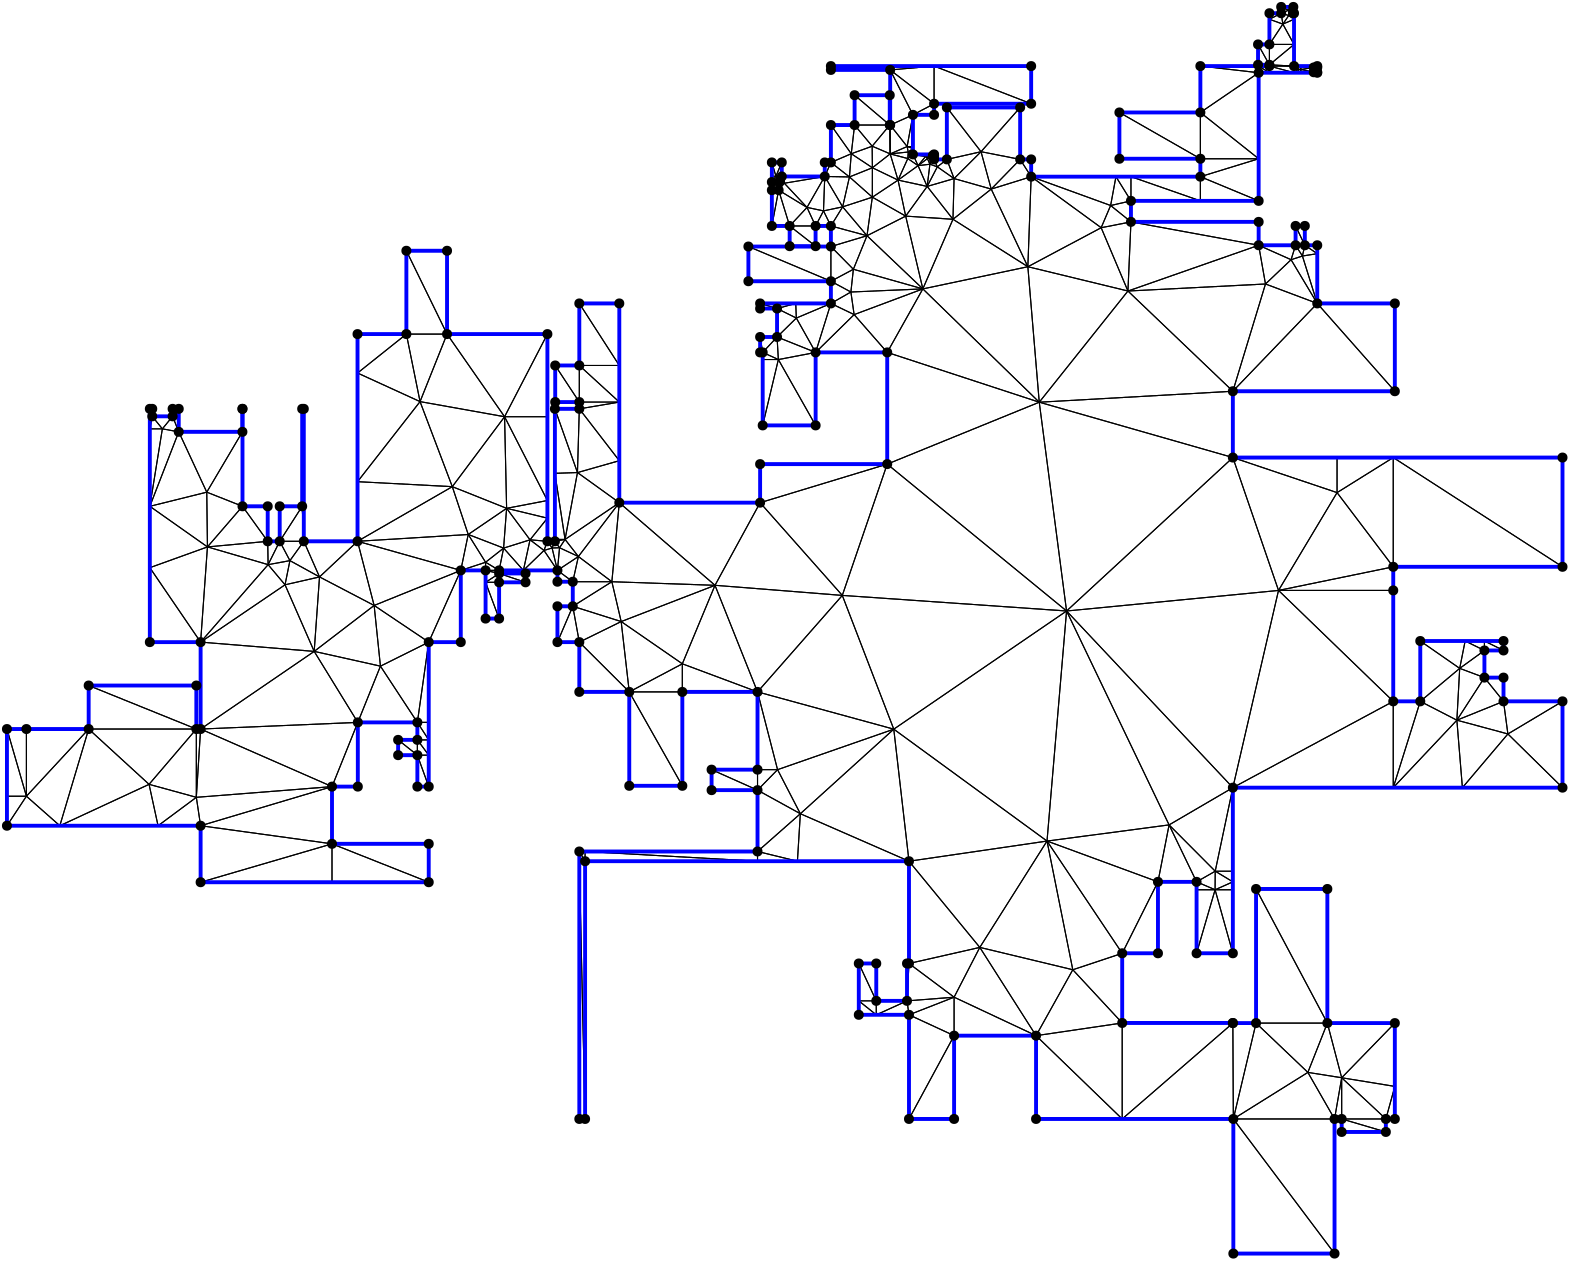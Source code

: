 <?xml version="1.0"?>
<!DOCTYPE ipe SYSTEM "ipe.dtd">
<ipe version="70218" creator="Ipe 7.2.24">
<info created="D:20221020151441" modified="D:20221020151441"/>
<ipestyle name="basic">
<symbol name="mark/disk(sx)" transformations="translations">
<path fill="sym-stroke">
0.6 0 0 0.6 0 0 e
</path>
</symbol>
<anglesize name="22.5 deg" value="22.5"/>
<anglesize name="30 deg" value="30"/>
<anglesize name="45 deg" value="45"/>
<anglesize name="60 deg" value="60"/>
<anglesize name="90 deg" value="90"/>
<arrowsize name="large" value="10"/>
<arrowsize name="small" value="5"/>
<arrowsize name="tiny" value="3"/>
<color name="blue" value="0 0 1"/>
<color name="gray" value="0.745"/>
<color name="green" value="0 1 0"/>
<color name="red" value="1 0 0"/>
<color name="pink" value="1 0.753 0.796"/>
<pen name="heavier" value="0.8"/>
<pen name="fat" value="1.4"/>
<pen name="ultrafat" value="2"/>
<gridsize name="16 pts (~6 mm)" value="16"/>
<gridsize name="32 pts (~12 mm)" value="32"/>
<gridsize name="4 pts" value="4"/>
<gridsize name="8 pts (~3 mm)" value="8"/>
<opacity name="10%" value="0.1"/>
<opacity name="25%" value="0.25"/>
<opacity name="50%" value="0.5"/>
<opacity name="75%" value="0.75"/>
<symbolsize name="large" value="5"/>
<symbolsize name="small" value="2"/>
<symbolsize name="tiny" value="1.1"/>
<textsize name="huge" value="\huge"/>
<textsize name="large" value="\large"/>
<textsize name="small" value="\small"/>
<textsize name="tiny" value="	iny"/>
<tiling name="falling" angle="-60" step="4" width="1"/>
<tiling name="rising" angle="30" step="4" width="1"/>
</ipestyle>
<page>
<layer name="hull"/>
<layer name="constraints"/>
<layer name="triangulation"/>
<layer name="obtuse"/>
<layer name="blub"/>
<layer name="problems"/>
<view layers="hull constraints triangulation obtuse blub" active="triangulation"/>
<path layer="triangulation" stroke="black">
167.844 402.966 m 
163.752 408.469 l 
</path>
<path layer="triangulation" stroke="black">
163.752 408.469 m 
163.752 402.966 l 
</path>
<path layer="triangulation" stroke="black">
163.752 402.966 m 
167.844 402.966 l 
</path>
<path layer="triangulation" stroke="black">
269.67 397.75 m 
269.67 390.371 l 
</path>
<path layer="triangulation" stroke="black">
269.67 390.371 m 
286.208 390.371 l 
</path>
<path layer="triangulation" stroke="black">
286.208 390.371 m 
269.67 397.75 l 
</path>
<path layer="triangulation" stroke="black">
163.752 402.966 m 
156.824 408.469 l 
</path>
<path layer="triangulation" stroke="black">
156.824 408.469 m 
156.824 402.966 l 
</path>
<path layer="triangulation" stroke="black">
156.824 402.966 m 
163.752 402.966 l 
</path>
<path layer="triangulation" stroke="black">
84.1798 387.792 m 
70.3992 377.563 l 
</path>
<path layer="triangulation" stroke="black">
70.3992 377.563 m 
85.7211 377.563 l 
</path>
<path layer="triangulation" stroke="black">
85.7211 377.563 m 
84.1798 387.792 l 
</path>
<path layer="triangulation" stroke="black">
240.036 425.742 m 
237.121 451.063 l 
</path>
<path layer="triangulation" stroke="black">
237.121 451.063 m 
222.052 443.664 l 
</path>
<path layer="triangulation" stroke="black">
222.052 443.664 m 
240.036 425.742 l 
</path>
<path layer="triangulation" stroke="black">
148.188 456.862 m 
142.208 479.962 l 
</path>
<path layer="triangulation" stroke="black">
142.208 479.962 m 
128.526 467.133 l 
</path>
<path layer="triangulation" stroke="black">
128.526 467.133 m 
148.188 456.862 l 
</path>
<path layer="triangulation" stroke="black">
320.983 561.568 m 
307.126 547.958 l 
</path>
<path layer="triangulation" stroke="black">
307.126 547.958 m 
332.898 547.958 l 
</path>
<path layer="triangulation" stroke="black">
332.898 547.958 m 
320.983 561.568 l 
</path>
<path layer="triangulation" stroke="black">
201.917 469.487 m 
214.176 469.487 l 
</path>
<path layer="triangulation" stroke="black">
214.176 469.487 m 
209.335 476.665 l 
</path>
<path layer="triangulation" stroke="black">
209.335 476.665 m 
201.917 469.487 l 
</path>
<path layer="triangulation" stroke="black">
473.765 462.275 m 
515.069 462.275 l 
</path>
<path layer="triangulation" stroke="black">
515.069 462.275 m 
515.069 470.773 l 
</path>
<path layer="triangulation" stroke="black">
515.069 470.773 m 
473.765 462.275 l 
</path>
<path layer="triangulation" stroke="black">
133.02 391.647 m 
142.316 414.768 l 
</path>
<path layer="triangulation" stroke="black">
142.316 414.768 m 
85.7211 412.371 l 
</path>
<path layer="triangulation" stroke="black">
85.7211 412.371 m 
133.02 391.647 l 
</path>
<path layer="triangulation" stroke="black">
122.285 492.556 m 
122.87 492.556 l 
</path>
<path layer="triangulation" stroke="black">
122.87 492.556 m 
122.285 527.642 l 
</path>
<path layer="triangulation" stroke="black">
122.285 527.642 m 
122.285 492.556 l 
</path>
<path layer="triangulation" stroke="black">
479.349 658.833 m 
470.491 651.494 l 
</path>
<path layer="triangulation" stroke="black">
470.491 651.494 m 
479.349 651.035 l 
</path>
<path layer="triangulation" stroke="black">
479.349 651.035 m 
479.349 658.833 l 
</path>
<path layer="triangulation" stroke="black">
515.069 462.275 m 
473.765 462.275 l 
</path>
<path layer="triangulation" stroke="black">
473.765 462.275 m 
515.069 422.339 l 
</path>
<path layer="triangulation" stroke="black">
515.069 422.339 m 
515.069 462.275 l 
</path>
<path layer="triangulation" stroke="black">
487.711 650.536 m 
487.711 651.035 l 
</path>
<path layer="triangulation" stroke="black">
487.711 651.035 m 
486.434 651.035 l 
</path>
<path layer="triangulation" stroke="black">
486.434 651.035 m 
487.711 650.536 l 
</path>
<path layer="triangulation" stroke="black">
356.974 315.837 m 
340.736 309.491 l 
</path>
<path layer="triangulation" stroke="black">
340.736 309.491 m 
356.974 301.99 l 
</path>
<path layer="triangulation" stroke="black">
356.974 301.99 m 
356.974 315.837 l 
</path>
<path layer="triangulation" stroke="black">
286.208 390.371 m 
286.208 397.75 l 
</path>
<path layer="triangulation" stroke="black">
286.208 397.75 m 
269.67 397.75 l 
</path>
<path layer="triangulation" stroke="black">
269.67 397.75 m 
286.208 390.371 l 
</path>
<path layer="triangulation" stroke="black">
465.679 354.797 m 
491.347 306.516 l 
</path>
<path layer="triangulation" stroke="black">
491.347 306.516 m 
491.347 354.797 l 
</path>
<path layer="triangulation" stroke="black">
491.347 354.797 m 
465.679 354.797 l 
</path>
<path layer="triangulation" stroke="black">
417.491 306.555 m 
417.491 331.644 l 
</path>
<path layer="triangulation" stroke="black">
417.491 331.644 m 
399.706 325.716 l 
</path>
<path layer="triangulation" stroke="black">
399.706 325.716 m 
417.491 306.555 l 
</path>
<path layer="triangulation" stroke="black">
496.505 286.835 m 
512.409 272 l 
</path>
<path layer="triangulation" stroke="black">
512.409 272 m 
515.641 283.719 l 
</path>
<path layer="triangulation" stroke="black">
515.641 283.719 m 
496.505 286.835 l 
</path>
<path layer="triangulation" stroke="black">
537.973 415.554 m 
554.762 422.339 l 
</path>
<path layer="triangulation" stroke="black">
554.762 422.339 m 
547.891 430.887 l 
</path>
<path layer="triangulation" stroke="black">
547.891 430.887 m 
537.973 415.554 l 
</path>
<path layer="triangulation" stroke="black">
202.695 468.372 m 
193.181 468.372 l 
</path>
<path layer="triangulation" stroke="black">
193.181 468.372 m 
202.695 465.191 l 
</path>
<path layer="triangulation" stroke="black">
202.695 465.191 m 
202.695 468.372 l 
</path>
<path layer="triangulation" stroke="black">
167.844 371.047 m 
133.02 371.047 l 
</path>
<path layer="triangulation" stroke="black">
133.02 371.047 m 
167.844 357.226 l 
</path>
<path layer="triangulation" stroke="black">
167.844 357.226 m 
167.844 371.047 l 
</path>
<path layer="triangulation" stroke="black">
85.7211 377.563 m 
85.7211 357.226 l 
</path>
<path layer="triangulation" stroke="black">
85.7211 357.226 m 
133.02 371.047 l 
</path>
<path layer="triangulation" stroke="black">
133.02 371.047 m 
85.7211 377.563 l 
</path>
<path layer="triangulation" stroke="black">
224.131 272 m 
222.052 364.787 l 
</path>
<path layer="triangulation" stroke="black">
222.052 364.787 m 
222.052 272 l 
</path>
<path layer="triangulation" stroke="black">
222.052 272 m 
224.131 272 l 
</path>
<path layer="triangulation" stroke="black">
213.266 527.642 m 
213.266 504.428 l 
</path>
<path layer="triangulation" stroke="black">
213.266 504.428 m 
221.388 504.706 l 
</path>
<path layer="triangulation" stroke="black">
221.388 504.706 m 
213.266 527.642 l 
</path>
<path layer="triangulation" stroke="black">
237.121 451.063 m 
219.7 456.559 l 
</path>
<path layer="triangulation" stroke="black">
219.7 456.559 m 
222.052 443.664 l 
</path>
<path layer="triangulation" stroke="black">
222.052 443.664 m 
237.121 451.063 l 
</path>
<path layer="triangulation" stroke="black">
259.138 435.854 m 
240.036 425.742 l 
</path>
<path layer="triangulation" stroke="black">
240.036 425.742 m 
259.138 425.742 l 
</path>
<path layer="triangulation" stroke="black">
259.138 425.742 m 
259.138 435.854 l 
</path>
<path layer="triangulation" stroke="black">
214.176 469.487 m 
221.718 474.478 l 
</path>
<path layer="triangulation" stroke="black">
221.718 474.478 m 
214.933 477.634 l 
</path>
<path layer="triangulation" stroke="black">
214.933 477.634 m 
214.176 469.487 l 
</path>
<path layer="triangulation" stroke="black">
202.695 465.191 m 
193.181 468.372 l 
</path>
<path layer="triangulation" stroke="black">
193.181 468.372 m 
193.181 465.191 l 
</path>
<path layer="triangulation" stroke="black">
193.181 465.191 m 
202.695 465.191 l 
</path>
<path layer="triangulation" stroke="black">
210.564 494.646 m 
195.148 524.802 l 
</path>
<path layer="triangulation" stroke="black">
195.148 524.802 m 
195.88 491.833 l 
</path>
<path layer="triangulation" stroke="black">
195.88 491.833 m 
210.564 494.646 l 
</path>
<path layer="triangulation" stroke="black">
100.799 492.556 m 
88.1797 477.939 l 
</path>
<path layer="triangulation" stroke="black">
88.1797 477.939 m 
109.876 479.953 l 
</path>
<path layer="triangulation" stroke="black">
109.876 479.953 m 
100.799 492.556 l 
</path>
<path layer="triangulation" stroke="black">
88.1797 477.939 m 
67.4393 470.465 l 
</path>
<path layer="triangulation" stroke="black">
67.4393 470.465 m 
85.7211 443.664 l 
</path>
<path layer="triangulation" stroke="black">
85.7211 443.664 m 
88.1797 477.939 l 
</path>
<path layer="triangulation" stroke="black">
23.0059 388.186 m 
16 388.186 l 
</path>
<path layer="triangulation" stroke="black">
16 388.186 m 
16 377.563 l 
</path>
<path layer="triangulation" stroke="black">
16 377.563 m 
23.0059 388.186 l 
</path>
<path layer="triangulation" stroke="black">
213.373 543.255 m 
213.373 530.083 l 
</path>
<path layer="triangulation" stroke="black">
213.373 530.083 m 
222.052 530.083 l 
</path>
<path layer="triangulation" stroke="black">
222.052 530.083 m 
213.373 543.255 l 
</path>
<path layer="triangulation" stroke="black">
236.449 530.083 m 
222.052 543.255 l 
</path>
<path layer="triangulation" stroke="black">
222.052 543.255 m 
222.052 530.083 l 
</path>
<path layer="triangulation" stroke="black">
222.052 530.083 m 
236.449 530.083 l 
</path>
<path layer="triangulation" stroke="black">
213.373 543.255 m 
222.052 530.083 l 
</path>
<path layer="triangulation" stroke="black">
222.052 530.083 m 
222.052 543.255 l 
</path>
<path layer="triangulation" stroke="black">
222.052 543.255 m 
213.373 543.255 l 
</path>
<path layer="triangulation" stroke="black">
295.849 608.864 m 
294.937 611.299 l 
</path>
<path layer="triangulation" stroke="black">
294.937 611.299 m 
293.806 609.286 l 
</path>
<path layer="triangulation" stroke="black">
293.806 609.286 m 
295.849 608.864 l 
</path>
<path layer="triangulation" stroke="black">
295.849 608.864 m 
310.411 611.299 l 
</path>
<path layer="triangulation" stroke="black">
310.411 611.299 m 
295.849 611.299 l 
</path>
<path layer="triangulation" stroke="black">
295.849 611.299 m 
295.849 608.864 l 
</path>
<path layer="triangulation" stroke="black">
236.449 530.083 m 
236.449 543.255 l 
</path>
<path layer="triangulation" stroke="black">
236.449 543.255 m 
222.052 543.255 l 
</path>
<path layer="triangulation" stroke="black">
222.052 543.255 m 
236.449 530.083 l 
</path>
<path layer="triangulation" stroke="black">
282.924 586.079 m 
312.622 573.581 l 
</path>
<path layer="triangulation" stroke="black">
312.622 573.581 m 
312.622 586.079 l 
</path>
<path layer="triangulation" stroke="black">
312.622 586.079 m 
282.924 586.079 l 
</path>
<path layer="triangulation" stroke="black">
213.266 504.428 m 
216.922 480.63 l 
</path>
<path layer="triangulation" stroke="black">
216.922 480.63 m 
221.388 504.706 l 
</path>
<path layer="triangulation" stroke="black">
221.388 504.706 m 
213.266 504.428 l 
</path>
<path layer="triangulation" stroke="black">
340.736 327.971 m 
340.022 327.971 l 
</path>
<path layer="triangulation" stroke="black">
340.022 327.971 m 
340.022 314.513 l 
</path>
<path layer="triangulation" stroke="black">
340.022 314.513 m 
340.736 327.971 l 
</path>
<path layer="triangulation" stroke="black">
312.622 586.079 m 
320.715 577.884 l 
</path>
<path layer="triangulation" stroke="black">
320.715 577.884 m 
325.616 589.965 l 
</path>
<path layer="triangulation" stroke="black">
325.616 589.965 m 
312.622 586.079 l 
</path>
<path layer="triangulation" stroke="black">
312.622 651.035 m 
333.96 649.65 l 
</path>
<path layer="triangulation" stroke="black">
333.96 649.65 m 
333.96 651.035 l 
</path>
<path layer="triangulation" stroke="black">
333.96 651.035 m 
312.622 651.035 l 
</path>
<path layer="triangulation" stroke="black">
320.983 561.568 m 
319.821 569.702 l 
</path>
<path layer="triangulation" stroke="black">
319.821 569.702 m 
312.622 565.588 l 
</path>
<path layer="triangulation" stroke="black">
312.622 565.588 m 
320.983 561.568 l 
</path>
<path layer="triangulation" stroke="black">
416.483 617.676 m 
445.633 617.676 l 
</path>
<path layer="triangulation" stroke="black">
445.633 617.676 m 
416.483 634.34 l 
</path>
<path layer="triangulation" stroke="black">
416.483 634.34 m 
416.483 617.676 l 
</path>
<path layer="triangulation" stroke="black">
319.303 611.126 m 
312.622 616.35 l 
</path>
<path layer="triangulation" stroke="black">
312.622 616.35 m 
310.411 611.299 l 
</path>
<path layer="triangulation" stroke="black">
310.411 611.299 m 
319.303 611.126 l 
</path>
<path layer="triangulation" stroke="black">
366.669 620.208 m 
380.753 617.443 l 
</path>
<path layer="triangulation" stroke="black">
380.753 617.443 m 
380.753 636.151 l 
</path>
<path layer="triangulation" stroke="black">
380.753 636.151 m 
366.669 620.208 l 
</path>
<path layer="triangulation" stroke="black">
477.37 671.142 m 
477.452 669.248 l 
</path>
<path layer="triangulation" stroke="black">
477.452 669.248 m 
479.099 670.07 l 
</path>
<path layer="triangulation" stroke="black">
479.099 670.07 m 
477.37 671.142 l 
</path>
<path layer="triangulation" stroke="black">
333.96 649.65 m 
333.96 629.812 l 
</path>
<path layer="triangulation" stroke="black">
333.96 629.812 m 
342.158 633.483 l 
</path>
<path layer="triangulation" stroke="black">
342.158 633.483 m 
333.96 649.65 l 
</path>
<path layer="triangulation" stroke="black">
333.96 649.65 m 
342.158 633.483 l 
</path>
<path layer="triangulation" stroke="black">
342.158 633.483 m 
349.768 637.482 l 
</path>
<path layer="triangulation" stroke="black">
349.768 637.482 m 
333.96 649.65 l 
</path>
<path layer="triangulation" stroke="black">
479.349 667.883 m 
477.452 669.248 l 
</path>
<path layer="triangulation" stroke="black">
477.452 669.248 m 
475.326 666.147 l 
</path>
<path layer="triangulation" stroke="black">
475.326 666.147 m 
479.349 667.883 l 
</path>
<path layer="triangulation" stroke="black">
482.373 582.658 m 
483.236 586.53 l 
</path>
<path layer="triangulation" stroke="black">
483.236 586.53 m 
479.908 586.53 l 
</path>
<path layer="triangulation" stroke="black">
479.908 586.53 m 
482.373 582.658 l 
</path>
<path layer="triangulation" stroke="black">
481.838 648.641 m 
486.434 648.641 l 
</path>
<path layer="triangulation" stroke="black">
486.434 648.641 m 
486.434 648.819 l 
</path>
<path layer="triangulation" stroke="black">
486.434 648.819 m 
481.838 648.641 l 
</path>
<path layer="triangulation" stroke="black">
466.615 594.949 m 
420.646 594.949 l 
</path>
<path layer="triangulation" stroke="black">
420.646 594.949 m 
466.615 586.53 l 
</path>
<path layer="triangulation" stroke="black">
466.615 586.53 m 
466.615 594.949 l 
</path>
<path layer="triangulation" stroke="black">
420.646 611.223 m 
420.646 602.512 l 
</path>
<path layer="triangulation" stroke="black">
420.646 602.512 m 
445.633 602.512 l 
</path>
<path layer="triangulation" stroke="black">
445.633 602.512 m 
420.646 611.223 l 
</path>
<path layer="triangulation" stroke="black">
479.908 593.495 m 
479.908 586.53 l 
</path>
<path layer="triangulation" stroke="black">
479.908 586.53 m 
483.236 586.53 l 
</path>
<path layer="triangulation" stroke="black">
483.236 586.53 m 
479.908 593.495 l 
</path>
<path layer="triangulation" stroke="black">
482.373 582.658 m 
487.711 565.588 l 
</path>
<path layer="triangulation" stroke="black">
487.711 565.588 m 
487.711 583.503 l 
</path>
<path layer="triangulation" stroke="black">
487.711 583.503 m 
482.373 582.658 l 
</path>
<path layer="triangulation" stroke="black">
481.828 649.81 m 
480.83 649.821 l 
</path>
<path layer="triangulation" stroke="black">
480.83 649.821 m 
481.371 648.641 l 
</path>
<path layer="triangulation" stroke="black">
481.371 648.641 m 
481.828 649.81 l 
</path>
<path layer="triangulation" stroke="black">
479.908 593.495 m 
483.236 586.53 l 
</path>
<path layer="triangulation" stroke="black">
483.236 586.53 m 
483.236 593.495 l 
</path>
<path layer="triangulation" stroke="black">
483.236 593.495 m 
479.908 593.495 l 
</path>
<path layer="triangulation" stroke="black">
380.753 617.443 m 
384.717 611.223 l 
</path>
<path layer="triangulation" stroke="black">
384.717 611.223 m 
384.717 617.443 l 
</path>
<path layer="triangulation" stroke="black">
384.717 617.443 m 
380.753 617.443 l 
</path>
<path layer="triangulation" stroke="black">
366.231 333.762 m 
340.736 364.787 l 
</path>
<path layer="triangulation" stroke="black">
340.736 364.787 m 
340.736 327.971 l 
</path>
<path layer="triangulation" stroke="black">
340.736 327.971 m 
366.231 333.762 l 
</path>
<path layer="triangulation" stroke="black">
356.974 301.99 m 
340.736 309.491 l 
</path>
<path layer="triangulation" stroke="black">
340.736 309.491 m 
340.736 272 l 
</path>
<path layer="triangulation" stroke="black">
340.736 272 m 
356.974 301.99 l 
</path>
<path layer="triangulation" stroke="black">
340.022 314.513 m 
328.956 314.513 l 
</path>
<path layer="triangulation" stroke="black">
328.956 314.513 m 
328.956 309.491 l 
</path>
<path layer="triangulation" stroke="black">
328.956 309.491 m 
340.022 314.513 l 
</path>
<path layer="triangulation" stroke="black">
390.424 372.048 m 
430.366 357.361 l 
</path>
<path layer="triangulation" stroke="black">
430.366 357.361 m 
434.371 377.866 l 
</path>
<path layer="triangulation" stroke="black">
434.371 377.866 m 
390.424 372.048 l 
</path>
<path layer="triangulation" stroke="black">
213.266 527.642 m 
221.388 504.706 l 
</path>
<path layer="triangulation" stroke="black">
221.388 504.706 m 
222.052 527.642 l 
</path>
<path layer="triangulation" stroke="black">
222.052 527.642 m 
213.266 527.642 l 
</path>
<path layer="triangulation" stroke="black">
397.464 454.868 m 
473.765 462.275 l 
</path>
<path layer="triangulation" stroke="black">
473.765 462.275 m 
457.327 510.107 l 
</path>
<path layer="triangulation" stroke="black">
457.327 510.107 m 
397.464 454.868 l 
</path>
<path layer="triangulation" stroke="black">
84.1798 412.371 m 
45.4208 412.371 l 
</path>
<path layer="triangulation" stroke="black">
45.4208 412.371 m 
67.1586 392.465 l 
</path>
<path layer="triangulation" stroke="black">
67.1586 392.465 m 
84.1798 412.371 l 
</path>
<path layer="triangulation" stroke="black">
340.736 272 m 
356.974 272 l 
</path>
<path layer="triangulation" stroke="black">
356.974 272 m 
356.974 301.99 l 
</path>
<path layer="triangulation" stroke="black">
356.974 301.99 m 
340.736 272 l 
</path>
<path layer="triangulation" stroke="black">
84.1798 412.371 m 
45.4208 428.038 l 
</path>
<path layer="triangulation" stroke="black">
45.4208 428.038 m 
45.4208 412.371 l 
</path>
<path layer="triangulation" stroke="black">
45.4208 412.371 m 
84.1798 412.371 l 
</path>
<path layer="triangulation" stroke="black">
23.0059 388.186 m 
16 377.563 l 
</path>
<path layer="triangulation" stroke="black">
16 377.563 m 
35.0355 377.563 l 
</path>
<path layer="triangulation" stroke="black">
35.0355 377.563 m 
23.0059 388.186 l 
</path>
<path layer="triangulation" stroke="black">
133.02 391.647 m 
142.316 391.647 l 
</path>
<path layer="triangulation" stroke="black">
142.316 391.647 m 
142.316 414.768 l 
</path>
<path layer="triangulation" stroke="black">
142.316 414.768 m 
133.02 391.647 l 
</path>
<path layer="triangulation" stroke="black">
188.308 465.191 m 
193.181 452.138 l 
</path>
<path layer="triangulation" stroke="black">
193.181 452.138 m 
193.181 465.191 l 
</path>
<path layer="triangulation" stroke="black">
193.181 465.191 m 
188.308 465.191 l 
</path>
<path layer="triangulation" stroke="black">
45.4208 428.038 m 
84.1798 412.371 l 
</path>
<path layer="triangulation" stroke="black">
84.1798 412.371 m 
84.1798 428.038 l 
</path>
<path layer="triangulation" stroke="black">
84.1798 428.038 m 
45.4208 428.038 l 
</path>
<path layer="triangulation" stroke="black">
133.02 391.647 m 
85.7211 377.563 l 
</path>
<path layer="triangulation" stroke="black">
85.7211 377.563 m 
133.02 371.047 l 
</path>
<path layer="triangulation" stroke="black">
133.02 371.047 m 
133.02 391.647 l 
</path>
<path layer="triangulation" stroke="black">
85.7211 412.371 m 
84.1798 387.792 l 
</path>
<path layer="triangulation" stroke="black">
84.1798 387.792 m 
133.02 391.647 l 
</path>
<path layer="triangulation" stroke="black">
133.02 391.647 m 
85.7211 412.371 l 
</path>
<path layer="triangulation" stroke="black">
224.131 272 m 
224.131 364.787 l 
</path>
<path layer="triangulation" stroke="black">
224.131 364.787 m 
222.052 364.787 l 
</path>
<path layer="triangulation" stroke="black">
222.052 364.787 m 
224.131 272 l 
</path>
<path layer="triangulation" stroke="black">
300.571 364.787 m 
340.736 364.787 l 
</path>
<path layer="triangulation" stroke="black">
340.736 364.787 m 
301.624 381.882 l 
</path>
<path layer="triangulation" stroke="black">
301.624 381.882 m 
300.571 364.787 l 
</path>
<path layer="triangulation" stroke="black">
301.624 381.882 m 
340.736 364.787 l 
</path>
<path layer="triangulation" stroke="black">
340.736 364.787 m 
335.257 412.326 l 
</path>
<path layer="triangulation" stroke="black">
335.257 412.326 m 
301.624 381.882 l 
</path>
<path layer="triangulation" stroke="black">
259.138 425.742 m 
240.036 425.742 l 
</path>
<path layer="triangulation" stroke="black">
240.036 425.742 m 
259.138 391.931 l 
</path>
<path layer="triangulation" stroke="black">
259.138 391.931 m 
259.138 425.742 l 
</path>
<path layer="triangulation" stroke="black">
240.036 425.742 m 
240.036 391.931 l 
</path>
<path layer="triangulation" stroke="black">
240.036 391.931 m 
259.138 391.931 l 
</path>
<path layer="triangulation" stroke="black">
259.138 391.931 m 
240.036 425.742 l 
</path>
<path layer="triangulation" stroke="black">
167.844 402.966 m 
163.752 402.966 l 
</path>
<path layer="triangulation" stroke="black">
163.752 402.966 m 
167.844 391.647 l 
</path>
<path layer="triangulation" stroke="black">
167.844 391.647 m 
167.844 402.966 l 
</path>
<path layer="triangulation" stroke="black">
163.752 408.469 m 
156.824 408.469 l 
</path>
<path layer="triangulation" stroke="black">
156.824 408.469 m 
163.752 402.966 l 
</path>
<path layer="triangulation" stroke="black">
163.752 402.966 m 
163.752 408.469 l 
</path>
<path layer="triangulation" stroke="black">
167.844 391.647 m 
163.752 402.966 l 
</path>
<path layer="triangulation" stroke="black">
163.752 402.966 m 
163.752 391.647 l 
</path>
<path layer="triangulation" stroke="black">
163.752 391.647 m 
167.844 391.647 l 
</path>
<path layer="triangulation" stroke="black">
259.138 435.854 m 
237.121 451.063 l 
</path>
<path layer="triangulation" stroke="black">
237.121 451.063 m 
240.036 425.742 l 
</path>
<path layer="triangulation" stroke="black">
240.036 425.742 m 
259.138 435.854 l 
</path>
<path layer="triangulation" stroke="black">
222.052 425.742 m 
240.036 425.742 l 
</path>
<path layer="triangulation" stroke="black">
240.036 425.742 m 
222.052 443.664 l 
</path>
<path layer="triangulation" stroke="black">
222.052 443.664 m 
222.052 425.742 l 
</path>
<path layer="triangulation" stroke="black">
219.7 456.559 m 
237.121 451.063 l 
</path>
<path layer="triangulation" stroke="black">
237.121 451.063 m 
233.771 465.405 l 
</path>
<path layer="triangulation" stroke="black">
233.771 465.405 m 
219.7 456.559 l 
</path>
<path layer="triangulation" stroke="black">
293.419 397.75 m 
286.208 425.742 l 
</path>
<path layer="triangulation" stroke="black">
286.208 425.742 m 
286.208 397.75 l 
</path>
<path layer="triangulation" stroke="black">
286.208 397.75 m 
293.419 397.75 l 
</path>
<path layer="triangulation" stroke="black">
316.728 460.479 m 
270.9 464.114 l 
</path>
<path layer="triangulation" stroke="black">
270.9 464.114 m 
286.208 425.742 l 
</path>
<path layer="triangulation" stroke="black">
286.208 425.742 m 
316.728 460.479 l 
</path>
<path layer="triangulation" stroke="black">
222.052 443.664 m 
219.7 456.559 l 
</path>
<path layer="triangulation" stroke="black">
219.7 456.559 m 
214.176 443.664 l 
</path>
<path layer="triangulation" stroke="black">
214.176 443.664 m 
222.052 443.664 l 
</path>
<path layer="triangulation" stroke="black">
221.718 474.478 m 
214.176 469.487 l 
</path>
<path layer="triangulation" stroke="black">
214.176 469.487 m 
219.7 465.405 l 
</path>
<path layer="triangulation" stroke="black">
219.7 465.405 m 
221.718 474.478 l 
</path>
<path layer="triangulation" stroke="black">
214.176 456.559 m 
214.176 443.664 l 
</path>
<path layer="triangulation" stroke="black">
214.176 443.664 m 
219.7 456.559 l 
</path>
<path layer="triangulation" stroke="black">
219.7 456.559 m 
214.176 456.559 l 
</path>
<path layer="triangulation" stroke="black">
219.7 465.405 m 
214.176 469.487 l 
</path>
<path layer="triangulation" stroke="black">
214.176 469.487 m 
214.176 465.405 l 
</path>
<path layer="triangulation" stroke="black">
214.176 465.405 m 
219.7 465.405 l 
</path>
<path layer="triangulation" stroke="black">
188.308 469.487 m 
188.308 465.191 l 
</path>
<path layer="triangulation" stroke="black">
188.308 465.191 m 
193.181 468.372 l 
</path>
<path layer="triangulation" stroke="black">
193.181 468.372 m 
188.308 469.487 l 
</path>
<path layer="triangulation" stroke="black">
210.564 488.287 m 
195.88 491.833 l 
</path>
<path layer="triangulation" stroke="black">
195.88 491.833 m 
204.31 480.495 l 
</path>
<path layer="triangulation" stroke="black">
204.31 480.495 m 
210.564 488.287 l 
</path>
<path layer="triangulation" stroke="black">
204.31 480.495 m 
210.564 479.962 l 
</path>
<path layer="triangulation" stroke="black">
210.564 479.962 m 
210.564 488.287 l 
</path>
<path layer="triangulation" stroke="black">
210.564 488.287 m 
204.31 480.495 l 
</path>
<path layer="triangulation" stroke="black">
193.181 468.372 m 
193.181 469.487 l 
</path>
<path layer="triangulation" stroke="black">
193.181 469.487 m 
188.308 469.487 l 
</path>
<path layer="triangulation" stroke="black">
188.308 469.487 m 
193.181 468.372 l 
</path>
<path layer="triangulation" stroke="black">
167.844 443.664 m 
179.381 443.664 l 
</path>
<path layer="triangulation" stroke="black">
179.381 443.664 m 
179.381 469.487 l 
</path>
<path layer="triangulation" stroke="black">
179.381 469.487 m 
167.844 443.664 l 
</path>
<path layer="triangulation" stroke="black">
188.308 465.191 m 
193.181 465.191 l 
</path>
<path layer="triangulation" stroke="black">
193.181 465.191 m 
193.181 468.372 l 
</path>
<path layer="triangulation" stroke="black">
193.181 468.372 m 
188.308 465.191 l 
</path>
<path layer="triangulation" stroke="black">
142.208 479.962 m 
148.188 456.862 l 
</path>
<path layer="triangulation" stroke="black">
148.188 456.862 m 
179.381 469.487 l 
</path>
<path layer="triangulation" stroke="black">
179.381 469.487 m 
142.208 479.962 l 
</path>
<path layer="triangulation" stroke="black">
167.844 443.664 m 
163.752 414.768 l 
</path>
<path layer="triangulation" stroke="black">
163.752 414.768 m 
167.844 414.768 l 
</path>
<path layer="triangulation" stroke="black">
167.844 414.768 m 
167.844 443.664 l 
</path>
<path layer="triangulation" stroke="black">
122.87 479.962 m 
117.872 472.996 l 
</path>
<path layer="triangulation" stroke="black">
117.872 472.996 m 
128.526 467.133 l 
</path>
<path layer="triangulation" stroke="black">
128.526 467.133 m 
122.87 479.962 l 
</path>
<path layer="triangulation" stroke="black">
167.844 408.469 m 
163.752 408.469 l 
</path>
<path layer="triangulation" stroke="black">
163.752 408.469 m 
167.844 402.966 l 
</path>
<path layer="triangulation" stroke="black">
167.844 402.966 m 
167.844 408.469 l 
</path>
<path layer="triangulation" stroke="black">
150.457 435.011 m 
163.752 414.768 l 
</path>
<path layer="triangulation" stroke="black">
163.752 414.768 m 
167.844 443.664 l 
</path>
<path layer="triangulation" stroke="black">
167.844 443.664 m 
150.457 435.011 l 
</path>
<path layer="triangulation" stroke="black">
85.7211 412.371 m 
84.1798 412.371 l 
</path>
<path layer="triangulation" stroke="black">
84.1798 412.371 m 
84.1798 387.792 l 
</path>
<path layer="triangulation" stroke="black">
84.1798 387.792 m 
85.7211 412.371 l 
</path>
<path layer="triangulation" stroke="black">
85.7211 412.371 m 
142.316 414.768 l 
</path>
<path layer="triangulation" stroke="black">
142.316 414.768 m 
126.609 440.326 l 
</path>
<path layer="triangulation" stroke="black">
126.609 440.326 m 
85.7211 412.371 l 
</path>
<path layer="triangulation" stroke="black">
116.11 464.299 m 
110.016 471.553 l 
</path>
<path layer="triangulation" stroke="black">
110.016 471.553 m 
85.7211 443.664 l 
</path>
<path layer="triangulation" stroke="black">
85.7211 443.664 m 
116.11 464.299 l 
</path>
<path layer="triangulation" stroke="black">
109.876 492.556 m 
100.799 492.556 l 
</path>
<path layer="triangulation" stroke="black">
100.799 492.556 m 
109.876 479.953 l 
</path>
<path layer="triangulation" stroke="black">
109.876 479.953 m 
109.876 492.556 l 
</path>
<path layer="triangulation" stroke="black">
110.016 471.553 m 
114.194 479.953 l 
</path>
<path layer="triangulation" stroke="black">
114.194 479.953 m 
109.876 479.953 l 
</path>
<path layer="triangulation" stroke="black">
109.876 479.953 m 
110.016 471.553 l 
</path>
<path layer="triangulation" stroke="black">
116.11 464.299 m 
85.7211 443.664 l 
</path>
<path layer="triangulation" stroke="black">
85.7211 443.664 m 
126.609 440.326 l 
</path>
<path layer="triangulation" stroke="black">
126.609 440.326 m 
116.11 464.299 l 
</path>
<path layer="triangulation" stroke="black">
114.194 479.953 m 
122.285 492.556 l 
</path>
<path layer="triangulation" stroke="black">
122.285 492.556 m 
114.194 492.556 l 
</path>
<path layer="triangulation" stroke="black">
114.194 492.556 m 
114.194 479.953 l 
</path>
<path layer="triangulation" stroke="black">
194.796 477.507 m 
204.31 480.495 l 
</path>
<path layer="triangulation" stroke="black">
204.31 480.495 m 
195.88 491.833 l 
</path>
<path layer="triangulation" stroke="black">
195.88 491.833 m 
194.796 477.507 l 
</path>
<path layer="triangulation" stroke="black">
122.285 492.556 m 
114.194 479.953 l 
</path>
<path layer="triangulation" stroke="black">
114.194 479.953 m 
122.87 479.962 l 
</path>
<path layer="triangulation" stroke="black">
122.87 479.962 m 
122.285 492.556 l 
</path>
<path layer="triangulation" stroke="black">
209.335 476.665 m 
212.252 477.548 l 
</path>
<path layer="triangulation" stroke="black">
212.252 477.548 m 
210.564 479.962 l 
</path>
<path layer="triangulation" stroke="black">
210.564 479.962 m 
209.335 476.665 l 
</path>
<path layer="triangulation" stroke="black">
216.922 480.63 m 
236.449 493.862 l 
</path>
<path layer="triangulation" stroke="black">
236.449 493.862 m 
221.388 504.706 l 
</path>
<path layer="triangulation" stroke="black">
221.388 504.706 m 
216.922 480.63 l 
</path>
<path layer="triangulation" stroke="black">
87.9339 497.648 m 
88.1797 477.939 l 
</path>
<path layer="triangulation" stroke="black">
88.1797 477.939 m 
100.799 492.556 l 
</path>
<path layer="triangulation" stroke="black">
100.799 492.556 m 
87.9339 497.648 l 
</path>
<path layer="triangulation" stroke="black">
142.208 540.536 m 
159.793 554.556 l 
</path>
<path layer="triangulation" stroke="black">
159.793 554.556 m 
142.208 554.556 l 
</path>
<path layer="triangulation" stroke="black">
142.208 554.556 m 
142.208 540.536 l 
</path>
<path layer="triangulation" stroke="black">
87.9339 497.648 m 
100.771 519.364 l 
</path>
<path layer="triangulation" stroke="black">
100.771 519.364 m 
77.8494 519.364 l 
</path>
<path layer="triangulation" stroke="black">
77.8494 519.364 m 
87.9339 497.648 l 
</path>
<path layer="triangulation" stroke="black">
142.208 501.421 m 
142.208 479.962 l 
</path>
<path layer="triangulation" stroke="black">
142.208 479.962 m 
176.327 499.627 l 
</path>
<path layer="triangulation" stroke="black">
176.327 499.627 m 
142.208 501.421 l 
</path>
<path layer="triangulation" stroke="black">
75.6381 524.941 m 
77.8494 524.941 l 
</path>
<path layer="triangulation" stroke="black">
77.8494 524.941 m 
75.6381 527.642 l 
</path>
<path layer="triangulation" stroke="black">
75.6381 527.642 m 
75.6381 524.941 l 
</path>
<path layer="triangulation" stroke="black">
67.4393 520.436 m 
71.9519 520.436 l 
</path>
<path layer="triangulation" stroke="black">
71.9519 520.436 m 
68.3084 524.941 l 
</path>
<path layer="triangulation" stroke="black">
68.3084 524.941 m 
67.4393 520.436 l 
</path>
<path layer="triangulation" stroke="black">
77.8494 524.941 m 
77.8494 527.642 l 
</path>
<path layer="triangulation" stroke="black">
77.8494 527.642 m 
75.6381 527.642 l 
</path>
<path layer="triangulation" stroke="black">
75.6381 527.642 m 
77.8494 524.941 l 
</path>
<path layer="triangulation" stroke="black">
68.3084 524.941 m 
68.3084 527.642 l 
</path>
<path layer="triangulation" stroke="black">
68.3084 527.642 m 
67.4393 527.642 l 
</path>
<path layer="triangulation" stroke="black">
67.4393 527.642 m 
68.3084 524.941 l 
</path>
<path layer="triangulation" stroke="black">
100.771 527.642 m 
100.771 519.364 l 
</path>
<path layer="triangulation" stroke="black">
100.771 519.364 m 
100.799 519.364 l 
</path>
<path layer="triangulation" stroke="black">
100.799 519.364 m 
100.771 527.642 l 
</path>
<path layer="triangulation" stroke="black">
100.799 527.642 m 
100.771 527.642 l 
</path>
<path layer="triangulation" stroke="black">
100.771 527.642 m 
100.799 519.364 l 
</path>
<path layer="triangulation" stroke="black">
100.799 519.364 m 
100.799 527.642 l 
</path>
<path layer="triangulation" stroke="black">
159.793 584.55 m 
174.434 554.556 l 
</path>
<path layer="triangulation" stroke="black">
174.434 554.556 m 
174.434 584.55 l 
</path>
<path layer="triangulation" stroke="black">
174.434 584.55 m 
159.793 584.55 l 
</path>
<path layer="triangulation" stroke="black">
122.87 492.556 m 
122.87 527.642 l 
</path>
<path layer="triangulation" stroke="black">
122.87 527.642 m 
122.285 527.642 l 
</path>
<path layer="triangulation" stroke="black">
122.285 527.642 m 
122.87 492.556 l 
</path>
<path layer="triangulation" stroke="black">
292.834 611.384 m 
293.806 609.286 l 
</path>
<path layer="triangulation" stroke="black">
293.806 609.286 m 
294.937 611.299 l 
</path>
<path layer="triangulation" stroke="black">
294.937 611.299 m 
292.834 611.384 l 
</path>
<path layer="triangulation" stroke="black">
159.793 584.55 m 
159.793 554.556 l 
</path>
<path layer="triangulation" stroke="black">
159.793 554.556 m 
174.434 554.556 l 
</path>
<path layer="triangulation" stroke="black">
174.434 554.556 m 
159.793 584.55 l 
</path>
<path layer="triangulation" stroke="black">
210.564 554.556 m 
174.434 554.556 l 
</path>
<path layer="triangulation" stroke="black">
174.434 554.556 m 
195.148 524.802 l 
</path>
<path layer="triangulation" stroke="black">
195.148 524.802 m 
210.564 554.556 l 
</path>
<path layer="triangulation" stroke="black">
174.434 554.556 m 
164.717 530.244 l 
</path>
<path layer="triangulation" stroke="black">
164.717 530.244 m 
195.148 524.802 l 
</path>
<path layer="triangulation" stroke="black">
195.148 524.802 m 
174.434 554.556 l 
</path>
<path layer="triangulation" stroke="black">
213.266 480.63 m 
213.266 479.962 l 
</path>
<path layer="triangulation" stroke="black">
213.266 479.962 m 
216.922 480.63 l 
</path>
<path layer="triangulation" stroke="black">
216.922 480.63 m 
213.266 480.63 l 
</path>
<path layer="triangulation" stroke="black">
287.141 547.958 m 
288.071 547.958 l 
</path>
<path layer="triangulation" stroke="black">
288.071 547.958 m 
287.141 553.513 l 
</path>
<path layer="triangulation" stroke="black">
287.141 553.513 m 
287.141 547.958 l 
</path>
<path layer="triangulation" stroke="black">
293.806 606.368 m 
291.371 606.368 l 
</path>
<path layer="triangulation" stroke="black">
291.371 606.368 m 
291.371 593.482 l 
</path>
<path layer="triangulation" stroke="black">
291.371 593.482 m 
293.806 606.368 l 
</path>
<path layer="triangulation" stroke="black">
293.806 606.368 m 
295.849 608.864 l 
</path>
<path layer="triangulation" stroke="black">
295.849 608.864 m 
293.806 609.286 l 
</path>
<path layer="triangulation" stroke="black">
293.806 609.286 m 
293.806 606.368 l 
</path>
<path layer="triangulation" stroke="black">
291.371 611.384 m 
292.834 611.384 l 
</path>
<path layer="triangulation" stroke="black">
292.834 611.384 m 
291.371 616.35 l 
</path>
<path layer="triangulation" stroke="black">
291.371 616.35 m 
291.371 611.384 l 
</path>
<path layer="triangulation" stroke="black">
349.341 619.238 m 
349.341 618.836 l 
</path>
<path layer="triangulation" stroke="black">
349.341 618.836 m 
349.768 618.836 l 
</path>
<path layer="triangulation" stroke="black">
349.768 618.836 m 
349.341 619.238 l 
</path>
<path layer="triangulation" stroke="black">
309.959 598.909 m 
304.018 600.147 l 
</path>
<path layer="triangulation" stroke="black">
304.018 600.147 m 
307.108 593.482 l 
</path>
<path layer="triangulation" stroke="black">
307.108 593.482 m 
309.959 598.909 l 
</path>
<path layer="triangulation" stroke="black">
293.806 606.368 m 
291.371 593.482 l 
</path>
<path layer="triangulation" stroke="black">
291.371 593.482 m 
297.776 593.482 l 
</path>
<path layer="triangulation" stroke="black">
297.776 593.482 m 
293.806 606.368 l 
</path>
<path layer="triangulation" stroke="black">
307.108 586.202 m 
297.776 593.482 l 
</path>
<path layer="triangulation" stroke="black">
297.776 593.482 m 
297.776 586.202 l 
</path>
<path layer="triangulation" stroke="black">
297.776 586.202 m 
307.108 586.202 l 
</path>
<path layer="triangulation" stroke="black">
307.108 593.482 m 
304.018 600.147 l 
</path>
<path layer="triangulation" stroke="black">
304.018 600.147 m 
297.776 593.482 l 
</path>
<path layer="triangulation" stroke="black">
297.776 593.482 m 
307.108 593.482 l 
</path>
<path layer="triangulation" stroke="black">
300.177 560.323 m 
293.239 553.513 l 
</path>
<path layer="triangulation" stroke="black">
293.239 553.513 m 
307.126 547.958 l 
</path>
<path layer="triangulation" stroke="black">
307.126 547.958 m 
300.177 560.323 l 
</path>
<path layer="triangulation" stroke="black">
297.776 593.482 m 
307.108 586.202 l 
</path>
<path layer="triangulation" stroke="black">
307.108 586.202 m 
307.108 593.482 l 
</path>
<path layer="triangulation" stroke="black">
307.108 593.482 m 
297.776 593.482 l 
</path>
<path layer="triangulation" stroke="black">
282.924 573.581 m 
312.622 573.581 l 
</path>
<path layer="triangulation" stroke="black">
312.622 573.581 m 
282.924 586.079 l 
</path>
<path layer="triangulation" stroke="black">
282.924 586.079 m 
282.924 573.581 l 
</path>
<path layer="triangulation" stroke="black">
293.708 545.392 m 
293.239 553.513 l 
</path>
<path layer="triangulation" stroke="black">
293.239 553.513 m 
288.071 547.958 l 
</path>
<path layer="triangulation" stroke="black">
288.071 547.958 m 
293.708 545.392 l 
</path>
<path layer="triangulation" stroke="black">
293.239 563.752 m 
287.141 565.588 l 
</path>
<path layer="triangulation" stroke="black">
287.141 565.588 m 
287.141 563.752 l 
</path>
<path layer="triangulation" stroke="black">
287.141 563.752 m 
293.239 563.752 l 
</path>
<path layer="triangulation" stroke="black">
287.141 565.588 m 
293.239 563.752 l 
</path>
<path layer="triangulation" stroke="black">
293.239 563.752 m 
293.239 565.588 l 
</path>
<path layer="triangulation" stroke="black">
293.239 565.588 m 
287.141 565.588 l 
</path>
<path layer="triangulation" stroke="black">
222.052 543.255 m 
236.449 543.255 l 
</path>
<path layer="triangulation" stroke="black">
236.449 543.255 m 
222.052 565.588 l 
</path>
<path layer="triangulation" stroke="black">
222.052 565.588 m 
222.052 543.255 l 
</path>
<path layer="triangulation" stroke="black">
293.239 553.513 m 
287.141 553.513 l 
</path>
<path layer="triangulation" stroke="black">
287.141 553.513 m 
288.071 547.958 l 
</path>
<path layer="triangulation" stroke="black">
288.071 547.958 m 
293.239 553.513 l 
</path>
<path layer="triangulation" stroke="black">
210.564 494.646 m 
210.564 524.802 l 
</path>
<path layer="triangulation" stroke="black">
210.564 524.802 m 
195.148 524.802 l 
</path>
<path layer="triangulation" stroke="black">
195.148 524.802 m 
210.564 494.646 l 
</path>
<path layer="triangulation" stroke="black">
222.052 565.588 m 
236.449 543.255 l 
</path>
<path layer="triangulation" stroke="black">
236.449 543.255 m 
236.449 565.588 l 
</path>
<path layer="triangulation" stroke="black">
236.449 565.588 m 
222.052 565.588 l 
</path>
<path layer="triangulation" stroke="black">
236.449 530.083 m 
222.052 530.083 l 
</path>
<path layer="triangulation" stroke="black">
222.052 530.083 m 
222.052 527.642 l 
</path>
<path layer="triangulation" stroke="black">
222.052 527.642 m 
236.449 530.083 l 
</path>
<path layer="triangulation" stroke="black">
293.708 545.392 m 
288.071 545.392 l 
</path>
<path layer="triangulation" stroke="black">
288.071 545.392 m 
288.071 521.68 l 
</path>
<path layer="triangulation" stroke="black">
288.071 521.68 m 
293.708 545.392 l 
</path>
<path layer="triangulation" stroke="black">
270.9 464.114 m 
316.728 460.479 l 
</path>
<path layer="triangulation" stroke="black">
316.728 460.479 m 
287.141 493.862 l 
</path>
<path layer="triangulation" stroke="black">
287.141 493.862 m 
270.9 464.114 l 
</path>
<path layer="triangulation" stroke="black">
356.967 610.538 m 
347.281 607.715 l 
</path>
<path layer="triangulation" stroke="black">
347.281 607.715 m 
356.569 595.884 l 
</path>
<path layer="triangulation" stroke="black">
356.569 595.884 m 
356.967 610.538 l 
</path>
<path layer="triangulation" stroke="black">
300.177 560.323 m 
307.126 547.958 l 
</path>
<path layer="triangulation" stroke="black">
307.126 547.958 m 
312.622 565.588 l 
</path>
<path layer="triangulation" stroke="black">
312.622 565.588 m 
300.177 560.323 l 
</path>
<path layer="triangulation" stroke="black">
293.708 545.392 m 
288.071 547.958 l 
</path>
<path layer="triangulation" stroke="black">
288.071 547.958 m 
288.071 545.392 l 
</path>
<path layer="triangulation" stroke="black">
288.071 545.392 m 
293.708 545.392 l 
</path>
<path layer="triangulation" stroke="black">
320.983 561.568 m 
312.622 565.588 l 
</path>
<path layer="triangulation" stroke="black">
312.622 565.588 m 
307.126 547.958 l 
</path>
<path layer="triangulation" stroke="black">
307.126 547.958 m 
320.983 561.568 l 
</path>
<path layer="triangulation" stroke="black">
299.969 565.588 m 
293.239 565.588 l 
</path>
<path layer="triangulation" stroke="black">
293.239 565.588 m 
293.239 563.752 l 
</path>
<path layer="triangulation" stroke="black">
293.239 563.752 m 
299.969 565.588 l 
</path>
<path layer="triangulation" stroke="black">
310.411 611.299 m 
312.622 616.35 l 
</path>
<path layer="triangulation" stroke="black">
312.622 616.35 m 
310.411 616.35 l 
</path>
<path layer="triangulation" stroke="black">
310.411 616.35 m 
310.411 611.299 l 
</path>
<path layer="triangulation" stroke="black">
325.616 589.965 m 
312.622 593.482 l 
</path>
<path layer="triangulation" stroke="black">
312.622 593.482 m 
312.622 586.079 l 
</path>
<path layer="triangulation" stroke="black">
312.622 586.079 m 
325.616 589.965 l 
</path>
<path layer="triangulation" stroke="black">
345.722 570.824 m 
320.715 577.884 l 
</path>
<path layer="triangulation" stroke="black">
320.715 577.884 m 
319.821 569.702 l 
</path>
<path layer="triangulation" stroke="black">
319.821 569.702 m 
345.722 570.824 l 
</path>
<path layer="triangulation" stroke="black">
320.715 577.884 m 
312.622 586.079 l 
</path>
<path layer="triangulation" stroke="black">
312.622 586.079 m 
312.622 573.581 l 
</path>
<path layer="triangulation" stroke="black">
312.622 573.581 m 
320.715 577.884 l 
</path>
<path layer="triangulation" stroke="black">
366.669 620.208 m 
370.339 606.757 l 
</path>
<path layer="triangulation" stroke="black">
370.339 606.757 m 
380.753 617.443 l 
</path>
<path layer="triangulation" stroke="black">
380.753 617.443 m 
366.669 620.208 l 
</path>
<path layer="triangulation" stroke="black">
349.768 633.483 m 
349.768 637.482 l 
</path>
<path layer="triangulation" stroke="black">
349.768 637.482 m 
342.158 633.483 l 
</path>
<path layer="triangulation" stroke="black">
342.158 633.483 m 
349.768 633.483 l 
</path>
<path layer="triangulation" stroke="black">
349.341 618.587 m 
349.768 617.443 l 
</path>
<path layer="triangulation" stroke="black">
349.768 617.443 m 
349.768 618.587 l 
</path>
<path layer="triangulation" stroke="black">
349.768 618.587 m 
349.341 618.587 l 
</path>
<path layer="triangulation" stroke="black">
349.341 619.238 m 
349.768 618.836 l 
</path>
<path layer="triangulation" stroke="black">
349.768 618.836 m 
349.768 619.238 l 
</path>
<path layer="triangulation" stroke="black">
349.768 619.238 m 
349.341 619.238 l 
</path>
<path layer="triangulation" stroke="black">
349.091 619.238 m 
348.896 619.238 l 
</path>
<path layer="triangulation" stroke="black">
348.896 619.238 m 
349.011 618.787 l 
</path>
<path layer="triangulation" stroke="black">
349.011 618.787 m 
349.091 619.238 l 
</path>
<path layer="triangulation" stroke="black">
347.739 619.23 m 
347.743 619.238 l 
</path>
<path layer="triangulation" stroke="black">
347.743 619.238 m 
347.735 619.238 l 
</path>
<path layer="triangulation" stroke="black">
347.735 619.238 m 
347.739 619.23 l 
</path>
<path layer="triangulation" stroke="black">
316.855 600.359 m 
310.411 611.299 l 
</path>
<path layer="triangulation" stroke="black">
310.411 611.299 m 
309.959 598.909 l 
</path>
<path layer="triangulation" stroke="black">
309.959 598.909 m 
316.855 600.359 l 
</path>
<path layer="triangulation" stroke="black">
333.96 649.65 m 
349.768 637.482 l 
</path>
<path layer="triangulation" stroke="black">
349.768 637.482 m 
349.768 651.035 l 
</path>
<path layer="triangulation" stroke="black">
349.768 651.035 m 
333.96 649.65 l 
</path>
<path layer="triangulation" stroke="black">
327.556 614.433 m 
319.954 619.481 l 
</path>
<path layer="triangulation" stroke="black">
319.954 619.481 m 
319.303 611.126 l 
</path>
<path layer="triangulation" stroke="black">
319.303 611.126 m 
327.556 614.433 l 
</path>
<path layer="triangulation" stroke="black">
333.96 629.812 m 
333.812 629.812 l 
</path>
<path layer="triangulation" stroke="black">
333.812 629.812 m 
333.96 619.425 l 
</path>
<path layer="triangulation" stroke="black">
333.96 619.425 m 
333.96 629.812 l 
</path>
<path layer="triangulation" stroke="black">
321.155 640.562 m 
321.155 629.812 l 
</path>
<path layer="triangulation" stroke="black">
321.155 629.812 m 
333.812 629.812 l 
</path>
<path layer="triangulation" stroke="black">
333.812 629.812 m 
321.155 640.562 l 
</path>
<path layer="triangulation" stroke="black">
312.622 629.812 m 
312.622 616.35 l 
</path>
<path layer="triangulation" stroke="black">
312.622 616.35 m 
319.954 619.481 l 
</path>
<path layer="triangulation" stroke="black">
319.954 619.481 m 
312.622 629.812 l 
</path>
<path layer="triangulation" stroke="black">
321.155 640.562 m 
333.812 629.812 l 
</path>
<path layer="triangulation" stroke="black">
333.812 629.812 m 
333.812 640.562 l 
</path>
<path layer="triangulation" stroke="black">
333.812 640.562 m 
321.155 640.562 l 
</path>
<path layer="triangulation" stroke="black">
312.622 649.65 m 
333.96 649.65 l 
</path>
<path layer="triangulation" stroke="black">
333.96 649.65 m 
312.622 651.035 l 
</path>
<path layer="triangulation" stroke="black">
312.622 651.035 m 
312.622 649.65 l 
</path>
<path layer="triangulation" stroke="black">
354.366 636.151 m 
366.669 620.208 l 
</path>
<path layer="triangulation" stroke="black">
366.669 620.208 m 
380.753 636.151 l 
</path>
<path layer="triangulation" stroke="black">
380.753 636.151 m 
354.366 636.151 l 
</path>
<path layer="triangulation" stroke="black">
340.068 622.074 m 
342.158 633.483 l 
</path>
<path layer="triangulation" stroke="black">
342.158 633.483 m 
333.96 629.812 l 
</path>
<path layer="triangulation" stroke="black">
333.96 629.812 m 
340.068 622.074 l 
</path>
<path layer="triangulation" stroke="black">
340.068 622.074 m 
333.96 629.812 l 
</path>
<path layer="triangulation" stroke="black">
333.96 629.812 m 
333.96 619.425 l 
</path>
<path layer="triangulation" stroke="black">
333.96 619.425 m 
340.068 622.074 l 
</path>
<path layer="triangulation" stroke="black">
332.898 507.746 m 
287.141 507.746 l 
</path>
<path layer="triangulation" stroke="black">
287.141 507.746 m 
287.141 493.862 l 
</path>
<path layer="triangulation" stroke="black">
287.141 493.862 m 
332.898 507.746 l 
</path>
<path layer="triangulation" stroke="black">
481.828 649.81 m 
486.434 648.819 l 
</path>
<path layer="triangulation" stroke="black">
486.434 648.819 m 
486.434 650.536 l 
</path>
<path layer="triangulation" stroke="black">
486.434 650.536 m 
481.828 649.81 l 
</path>
<path layer="triangulation" stroke="black">
416.483 634.34 m 
445.633 617.676 l 
</path>
<path layer="triangulation" stroke="black">
445.633 617.676 m 
445.633 634.34 l 
</path>
<path layer="triangulation" stroke="black">
445.633 634.34 m 
416.483 634.34 l 
</path>
<path layer="triangulation" stroke="black">
470.491 658.833 m 
466.392 658.833 l 
</path>
<path layer="triangulation" stroke="black">
466.392 658.833 m 
470.491 651.494 l 
</path>
<path layer="triangulation" stroke="black">
470.491 651.494 m 
470.491 658.833 l 
</path>
<path layer="triangulation" stroke="black">
445.633 634.34 m 
445.633 617.676 l 
</path>
<path layer="triangulation" stroke="black">
445.633 617.676 m 
466.615 617.676 l 
</path>
<path layer="triangulation" stroke="black">
466.615 617.676 m 
445.633 634.34 l 
</path>
<path layer="triangulation" stroke="black">
479.099 670.07 m 
477.452 669.248 l 
</path>
<path layer="triangulation" stroke="black">
477.452 669.248 m 
479.349 667.883 l 
</path>
<path layer="triangulation" stroke="black">
479.349 667.883 m 
479.099 670.07 l 
</path>
<path layer="triangulation" stroke="black">
466.392 658.833 m 
466.392 651.494 l 
</path>
<path layer="triangulation" stroke="black">
466.392 651.494 m 
470.491 651.494 l 
</path>
<path layer="triangulation" stroke="black">
470.491 651.494 m 
466.392 658.833 l 
</path>
<path layer="triangulation" stroke="black">
475.326 666.147 m 
474.722 670.07 l 
</path>
<path layer="triangulation" stroke="black">
474.722 670.07 m 
470.491 667.883 l 
</path>
<path layer="triangulation" stroke="black">
470.491 667.883 m 
475.326 666.147 l 
</path>
<path layer="triangulation" stroke="black">
477.37 671.142 m 
474.722 670.07 l 
</path>
<path layer="triangulation" stroke="black">
474.722 670.07 m 
477.452 669.248 l 
</path>
<path layer="triangulation" stroke="black">
477.452 669.248 m 
477.37 671.142 l 
</path>
<path layer="triangulation" stroke="black">
470.491 651.035 m 
479.349 651.035 l 
</path>
<path layer="triangulation" stroke="black">
479.349 651.035 m 
470.491 651.494 l 
</path>
<path layer="triangulation" stroke="black">
470.491 651.494 m 
470.491 651.035 l 
</path>
<path layer="triangulation" stroke="black">
481.828 649.81 m 
486.434 650.536 l 
</path>
<path layer="triangulation" stroke="black">
486.434 650.536 m 
481.838 651.035 l 
</path>
<path layer="triangulation" stroke="black">
481.838 651.035 m 
481.828 649.81 l 
</path>
<path layer="triangulation" stroke="black">
349.768 651.035 m 
384.717 637.482 l 
</path>
<path layer="triangulation" stroke="black">
384.717 637.482 m 
384.717 651.035 l 
</path>
<path layer="triangulation" stroke="black">
384.717 651.035 m 
349.768 651.035 l 
</path>
<path layer="triangulation" stroke="black">
486.434 648.819 m 
487.711 648.641 l 
</path>
<path layer="triangulation" stroke="black">
487.711 648.641 m 
487.711 648.819 l 
</path>
<path layer="triangulation" stroke="black">
487.711 648.819 m 
486.434 648.819 l 
</path>
<path layer="triangulation" stroke="black">
445.633 651.035 m 
445.633 634.34 l 
</path>
<path layer="triangulation" stroke="black">
445.633 634.34 m 
466.615 648.641 l 
</path>
<path layer="triangulation" stroke="black">
466.615 648.641 m 
445.633 651.035 l 
</path>
<path layer="triangulation" stroke="black">
415.242 611.223 m 
420.646 602.512 l 
</path>
<path layer="triangulation" stroke="black">
420.646 602.512 m 
420.646 611.223 l 
</path>
<path layer="triangulation" stroke="black">
420.646 611.223 m 
415.242 611.223 l 
</path>
<path layer="triangulation" stroke="black">
466.615 617.676 m 
445.633 611.223 l 
</path>
<path layer="triangulation" stroke="black">
445.633 611.223 m 
466.615 602.512 l 
</path>
<path layer="triangulation" stroke="black">
466.615 602.512 m 
466.615 617.676 l 
</path>
<path layer="triangulation" stroke="black">
413.323 600.843 m 
415.242 611.223 l 
</path>
<path layer="triangulation" stroke="black">
415.242 611.223 m 
384.717 611.223 l 
</path>
<path layer="triangulation" stroke="black">
384.717 611.223 m 
413.323 600.843 l 
</path>
<path layer="triangulation" stroke="black">
466.615 602.512 m 
445.633 611.223 l 
</path>
<path layer="triangulation" stroke="black">
445.633 611.223 m 
445.633 602.512 l 
</path>
<path layer="triangulation" stroke="black">
445.633 602.512 m 
466.615 602.512 l 
</path>
<path layer="triangulation" stroke="black">
515.641 533.983 m 
515.641 565.588 l 
</path>
<path layer="triangulation" stroke="black">
515.641 565.588 m 
487.711 565.588 l 
</path>
<path layer="triangulation" stroke="black">
487.711 565.588 m 
515.641 533.983 l 
</path>
<path layer="triangulation" stroke="black">
478.287 581.33 m 
487.711 565.588 l 
</path>
<path layer="triangulation" stroke="black">
487.711 565.588 m 
482.373 582.658 l 
</path>
<path layer="triangulation" stroke="black">
482.373 582.658 m 
478.287 581.33 l 
</path>
<path layer="triangulation" stroke="black">
419.556 570.058 m 
420.646 594.949 l 
</path>
<path layer="triangulation" stroke="black">
420.646 594.949 m 
409.918 592.847 l 
</path>
<path layer="triangulation" stroke="black">
409.918 592.847 m 
419.556 570.058 l 
</path>
<path layer="triangulation" stroke="black">
554.762 440.657 m 
554.762 444.063 l 
</path>
<path layer="triangulation" stroke="black">
554.762 444.063 m 
547.891 444.063 l 
</path>
<path layer="triangulation" stroke="black">
547.891 444.063 m 
554.762 440.657 l 
</path>
<path layer="triangulation" stroke="black">
554.762 422.339 m 
554.762 430.887 l 
</path>
<path layer="triangulation" stroke="black">
554.762 430.887 m 
547.891 430.887 l 
</path>
<path layer="triangulation" stroke="black">
547.891 430.887 m 
554.762 422.339 l 
</path>
<path layer="triangulation" stroke="black">
556.341 410.6 m 
576 391.272 l 
</path>
<path layer="triangulation" stroke="black">
576 391.272 m 
576 422.339 l 
</path>
<path layer="triangulation" stroke="black">
576 422.339 m 
556.341 410.6 l 
</path>
<path layer="triangulation" stroke="black">
538.992 434.211 m 
547.891 440.657 l 
</path>
<path layer="triangulation" stroke="black">
547.891 440.657 m 
540.95 444.063 l 
</path>
<path layer="triangulation" stroke="black">
540.95 444.063 m 
538.992 434.211 l 
</path>
<path layer="triangulation" stroke="black">
538.992 434.211 m 
537.973 415.554 l 
</path>
<path layer="triangulation" stroke="black">
537.973 415.554 m 
547.891 430.887 l 
</path>
<path layer="triangulation" stroke="black">
547.891 430.887 m 
538.992 434.211 l 
</path>
<path layer="triangulation" stroke="black">
556.341 410.6 m 
576 422.339 l 
</path>
<path layer="triangulation" stroke="black">
576 422.339 m 
554.762 422.339 l 
</path>
<path layer="triangulation" stroke="black">
554.762 422.339 m 
556.341 410.6 l 
</path>
<path layer="triangulation" stroke="black">
538.992 434.211 m 
547.891 430.887 l 
</path>
<path layer="triangulation" stroke="black">
547.891 430.887 m 
547.891 440.657 l 
</path>
<path layer="triangulation" stroke="black">
547.891 440.657 m 
538.992 434.211 l 
</path>
<path layer="triangulation" stroke="black">
576 470.773 m 
576 510.107 l 
</path>
<path layer="triangulation" stroke="black">
576 510.107 m 
515.069 510.107 l 
</path>
<path layer="triangulation" stroke="black">
515.069 510.107 m 
576 470.773 l 
</path>
<path layer="triangulation" stroke="black">
469.073 572.589 m 
457.327 533.983 l 
</path>
<path layer="triangulation" stroke="black">
457.327 533.983 m 
487.711 565.588 l 
</path>
<path layer="triangulation" stroke="black">
487.711 565.588 m 
469.073 572.589 l 
</path>
<path layer="triangulation" stroke="black">
450.979 361.194 m 
434.371 377.866 l 
</path>
<path layer="triangulation" stroke="black">
434.371 377.866 m 
444.267 357.361 l 
</path>
<path layer="triangulation" stroke="black">
444.267 357.361 m 
450.979 361.194 l 
</path>
<path layer="triangulation" stroke="black">
494.841 497.483 m 
457.327 510.107 l 
</path>
<path layer="triangulation" stroke="black">
457.327 510.107 m 
473.765 462.275 l 
</path>
<path layer="triangulation" stroke="black">
473.765 462.275 m 
494.841 497.483 l 
</path>
<path layer="triangulation" stroke="black">
387.63 530.031 m 
419.556 570.058 l 
</path>
<path layer="triangulation" stroke="black">
419.556 570.058 m 
383.527 578.804 l 
</path>
<path layer="triangulation" stroke="black">
383.527 578.804 m 
387.63 530.031 l 
</path>
<path layer="triangulation" stroke="black">
494.841 497.483 m 
494.841 510.107 l 
</path>
<path layer="triangulation" stroke="black">
494.841 510.107 m 
457.327 510.107 l 
</path>
<path layer="triangulation" stroke="black">
457.327 510.107 m 
494.841 497.483 l 
</path>
<path layer="triangulation" stroke="black">
383.527 578.804 m 
384.717 611.223 l 
</path>
<path layer="triangulation" stroke="black">
384.717 611.223 m 
370.339 606.757 l 
</path>
<path layer="triangulation" stroke="black">
370.339 606.757 m 
383.527 578.804 l 
</path>
<path layer="triangulation" stroke="black">
316.728 460.479 m 
332.898 507.746 l 
</path>
<path layer="triangulation" stroke="black">
332.898 507.746 m 
287.141 493.862 l 
</path>
<path layer="triangulation" stroke="black">
287.141 493.862 m 
316.728 460.479 l 
</path>
<path layer="triangulation" stroke="black">
387.63 530.031 m 
457.327 533.983 l 
</path>
<path layer="triangulation" stroke="black">
457.327 533.983 m 
419.556 570.058 l 
</path>
<path layer="triangulation" stroke="black">
419.556 570.058 m 
387.63 530.031 l 
</path>
<path layer="triangulation" stroke="black">
457.327 391.272 m 
515.069 391.272 l 
</path>
<path layer="triangulation" stroke="black">
515.069 391.272 m 
515.069 422.339 l 
</path>
<path layer="triangulation" stroke="black">
515.069 422.339 m 
457.327 391.272 l 
</path>
<path layer="triangulation" stroke="black">
390.424 372.048 m 
335.257 412.326 l 
</path>
<path layer="triangulation" stroke="black">
335.257 412.326 m 
340.736 364.787 l 
</path>
<path layer="triangulation" stroke="black">
340.736 364.787 m 
390.424 372.048 l 
</path>
<path layer="triangulation" stroke="black">
301.624 381.882 m 
286.208 390.371 l 
</path>
<path layer="triangulation" stroke="black">
286.208 390.371 m 
286.208 368.29 l 
</path>
<path layer="triangulation" stroke="black">
286.208 368.29 m 
301.624 381.882 l 
</path>
<path layer="triangulation" stroke="black">
397.464 454.868 m 
316.728 460.479 l 
</path>
<path layer="triangulation" stroke="black">
316.728 460.479 m 
335.257 412.326 l 
</path>
<path layer="triangulation" stroke="black">
335.257 412.326 m 
397.464 454.868 l 
</path>
<path layer="triangulation" stroke="black">
450.979 361.194 m 
450.933 354.517 l 
</path>
<path layer="triangulation" stroke="black">
450.933 354.517 m 
457.327 357.361 l 
</path>
<path layer="triangulation" stroke="black">
457.327 357.361 m 
450.979 361.194 l 
</path>
<path layer="triangulation" stroke="black">
539.963 391.272 m 
576 391.272 l 
</path>
<path layer="triangulation" stroke="black">
576 391.272 m 
556.341 410.6 l 
</path>
<path layer="triangulation" stroke="black">
556.341 410.6 m 
539.963 391.272 l 
</path>
<path layer="triangulation" stroke="black">
515.069 470.773 m 
515.069 510.107 l 
</path>
<path layer="triangulation" stroke="black">
515.069 510.107 m 
494.841 497.483 l 
</path>
<path layer="triangulation" stroke="black">
494.841 497.483 m 
515.069 470.773 l 
</path>
<path layer="triangulation" stroke="black">
457.327 331.644 m 
450.933 354.517 l 
</path>
<path layer="triangulation" stroke="black">
450.933 354.517 m 
444.267 331.644 l 
</path>
<path layer="triangulation" stroke="black">
444.267 331.644 m 
457.327 331.644 l 
</path>
<path layer="triangulation" stroke="black">
390.424 372.048 m 
417.491 331.644 l 
</path>
<path layer="triangulation" stroke="black">
417.491 331.644 m 
430.366 357.361 l 
</path>
<path layer="triangulation" stroke="black">
430.366 357.361 m 
390.424 372.048 l 
</path>
<path layer="triangulation" stroke="black">
430.366 331.644 m 
430.366 357.361 l 
</path>
<path layer="triangulation" stroke="black">
430.366 357.361 m 
417.491 331.644 l 
</path>
<path layer="triangulation" stroke="black">
417.491 331.644 m 
430.366 331.644 l 
</path>
<path layer="triangulation" stroke="black">
356.974 315.837 m 
366.231 333.762 l 
</path>
<path layer="triangulation" stroke="black">
366.231 333.762 m 
340.736 327.971 l 
</path>
<path layer="triangulation" stroke="black">
340.736 327.971 m 
356.974 315.837 l 
</path>
<path layer="triangulation" stroke="black">
356.974 315.837 m 
386.479 301.99 l 
</path>
<path layer="triangulation" stroke="black">
386.479 301.99 m 
366.231 333.762 l 
</path>
<path layer="triangulation" stroke="black">
366.231 333.762 m 
356.974 315.837 l 
</path>
<path layer="triangulation" stroke="black">
328.956 327.971 m 
322.666 327.971 l 
</path>
<path layer="triangulation" stroke="black">
322.666 327.971 m 
328.956 314.513 l 
</path>
<path layer="triangulation" stroke="black">
328.956 314.513 m 
328.956 327.971 l 
</path>
<path layer="triangulation" stroke="black">
417.491 272 m 
457.502 272 l 
</path>
<path layer="triangulation" stroke="black">
457.502 272 m 
457.327 306.516 l 
</path>
<path layer="triangulation" stroke="black">
457.327 306.516 m 
417.491 272 l 
</path>
<path layer="triangulation" stroke="black">
386.479 272 m 
417.491 272 l 
</path>
<path layer="triangulation" stroke="black">
417.491 272 m 
386.479 301.99 l 
</path>
<path layer="triangulation" stroke="black">
386.479 301.99 m 
386.479 272 l 
</path>
<path layer="triangulation" stroke="black">
457.327 306.516 m 
457.327 306.555 l 
</path>
<path layer="triangulation" stroke="black">
457.327 306.555 m 
417.491 306.555 l 
</path>
<path layer="triangulation" stroke="black">
417.491 306.555 m 
457.327 306.516 l 
</path>
<path layer="triangulation" stroke="black">
496.505 286.835 m 
515.641 306.516 l 
</path>
<path layer="triangulation" stroke="black">
515.641 306.516 m 
491.347 306.516 l 
</path>
<path layer="triangulation" stroke="black">
491.347 306.516 m 
496.505 286.835 l 
</path>
<path layer="triangulation" stroke="black">
417.491 272 m 
457.327 306.516 l 
</path>
<path layer="triangulation" stroke="black">
457.327 306.516 m 
417.491 306.555 l 
</path>
<path layer="triangulation" stroke="black">
417.491 306.555 m 
417.491 272 l 
</path>
<path layer="triangulation" stroke="black">
457.502 272 m 
465.679 306.516 l 
</path>
<path layer="triangulation" stroke="black">
465.679 306.516 m 
457.327 306.516 l 
</path>
<path layer="triangulation" stroke="black">
457.327 306.516 m 
457.502 272 l 
</path>
<path layer="triangulation" stroke="black">
457.327 533.983 m 
515.641 533.983 l 
</path>
<path layer="triangulation" stroke="black">
515.641 533.983 m 
487.711 565.588 l 
</path>
<path layer="triangulation" stroke="black">
487.711 565.588 m 
457.327 533.983 l 
</path>
<path layer="triangulation" stroke="black">
493.933 272 m 
496.505 272 l 
</path>
<path layer="triangulation" stroke="black">
496.505 272 m 
496.505 286.835 l 
</path>
<path layer="triangulation" stroke="black">
496.505 286.835 m 
493.933 272 l 
</path>
<path layer="triangulation" stroke="black">
512.409 267.322 m 
512.409 272 l 
</path>
<path layer="triangulation" stroke="black">
512.409 272 m 
496.505 272 l 
</path>
<path layer="triangulation" stroke="black">
496.505 272 m 
512.409 267.322 l 
</path>
<path layer="triangulation" stroke="black">
515.641 272 m 
515.641 283.719 l 
</path>
<path layer="triangulation" stroke="black">
515.641 283.719 m 
512.409 272 l 
</path>
<path layer="triangulation" stroke="black">
512.409 272 m 
515.641 272 l 
</path>
<path layer="triangulation" stroke="black">
484.33 288.763 m 
457.502 272 l 
</path>
<path layer="triangulation" stroke="black">
457.502 272 m 
493.933 272 l 
</path>
<path layer="triangulation" stroke="black">
493.933 272 m 
484.33 288.763 l 
</path>
<path layer="triangulation" stroke="black">
484.33 288.763 m 
493.933 272 l 
</path>
<path layer="triangulation" stroke="black">
493.933 272 m 
496.505 286.835 l 
</path>
<path layer="triangulation" stroke="black">
496.505 286.835 m 
484.33 288.763 l 
</path>
<path layer="triangulation" stroke="black">
465.679 354.797 m 
465.679 306.516 l 
</path>
<path layer="triangulation" stroke="black">
465.679 306.516 m 
491.347 306.516 l 
</path>
<path layer="triangulation" stroke="black">
491.347 306.516 m 
465.679 354.797 l 
</path>
<path layer="triangulation" stroke="black">
515.641 283.719 m 
515.641 306.516 l 
</path>
<path layer="triangulation" stroke="black">
515.641 306.516 m 
496.505 286.835 l 
</path>
<path layer="triangulation" stroke="black">
496.505 286.835 m 
515.641 283.719 l 
</path>
<path layer="triangulation" stroke="black">
496.505 272 m 
496.505 267.322 l 
</path>
<path layer="triangulation" stroke="black">
496.505 267.322 m 
512.409 267.322 l 
</path>
<path layer="triangulation" stroke="black">
512.409 267.322 m 
496.505 272 l 
</path>
<path layer="triangulation" stroke="black">
150.457 435.011 m 
148.188 456.862 l 
</path>
<path layer="triangulation" stroke="black">
148.188 456.862 m 
126.609 440.326 l 
</path>
<path layer="triangulation" stroke="black">
126.609 440.326 m 
150.457 435.011 l 
</path>
<path layer="triangulation" stroke="black">
117.872 472.996 m 
114.194 479.953 l 
</path>
<path layer="triangulation" stroke="black">
114.194 479.953 m 
110.016 471.553 l 
</path>
<path layer="triangulation" stroke="black">
110.016 471.553 m 
117.872 472.996 l 
</path>
<path layer="triangulation" stroke="black">
286.208 425.742 m 
259.138 435.854 l 
</path>
<path layer="triangulation" stroke="black">
259.138 435.854 m 
259.138 425.742 l 
</path>
<path layer="triangulation" stroke="black">
259.138 425.742 m 
286.208 425.742 l 
</path>
<path layer="triangulation" stroke="black">
221.718 474.478 m 
236.449 493.862 l 
</path>
<path layer="triangulation" stroke="black">
236.449 493.862 m 
216.922 480.63 l 
</path>
<path layer="triangulation" stroke="black">
216.922 480.63 m 
221.718 474.478 l 
</path>
<path layer="triangulation" stroke="black">
128.526 467.133 m 
116.11 464.299 l 
</path>
<path layer="triangulation" stroke="black">
116.11 464.299 m 
126.609 440.326 l 
</path>
<path layer="triangulation" stroke="black">
126.609 440.326 m 
128.526 467.133 l 
</path>
<path layer="triangulation" stroke="black">
110.016 471.553 m 
88.1797 477.939 l 
</path>
<path layer="triangulation" stroke="black">
88.1797 477.939 m 
85.7211 443.664 l 
</path>
<path layer="triangulation" stroke="black">
85.7211 443.664 m 
110.016 471.553 l 
</path>
<path layer="triangulation" stroke="black">
182.057 482.415 m 
194.796 477.507 l 
</path>
<path layer="triangulation" stroke="black">
194.796 477.507 m 
195.88 491.833 l 
</path>
<path layer="triangulation" stroke="black">
195.88 491.833 m 
182.057 482.415 l 
</path>
<path layer="triangulation" stroke="black">
159.793 554.556 m 
164.717 530.244 l 
</path>
<path layer="triangulation" stroke="black">
164.717 530.244 m 
174.434 554.556 l 
</path>
<path layer="triangulation" stroke="black">
174.434 554.556 m 
159.793 554.556 l 
</path>
<path layer="triangulation" stroke="black">
188.308 472.415 m 
179.381 469.487 l 
</path>
<path layer="triangulation" stroke="black">
179.381 469.487 m 
188.308 469.487 l 
</path>
<path layer="triangulation" stroke="black">
188.308 469.487 m 
188.308 472.415 l 
</path>
<path layer="triangulation" stroke="black">
356.967 610.538 m 
354.366 617.443 l 
</path>
<path layer="triangulation" stroke="black">
354.366 617.443 m 
350.94 614.762 l 
</path>
<path layer="triangulation" stroke="black">
350.94 614.762 m 
356.967 610.538 l 
</path>
<path layer="triangulation" stroke="black">
340.309 617.741 m 
342.158 619.238 l 
</path>
<path layer="triangulation" stroke="black">
342.158 619.238 m 
340.463 620.103 l 
</path>
<path layer="triangulation" stroke="black">
340.463 620.103 m 
340.309 617.741 l 
</path>
<path layer="triangulation" stroke="black">
347.803 619.235 m 
347.802 619.236 l 
</path>
<path layer="triangulation" stroke="black">
347.802 619.236 m 
347.801 619.235 l 
</path>
<path layer="triangulation" stroke="black">
347.801 619.235 m 
347.803 619.235 l 
</path>
<path layer="triangulation" stroke="black">
347.394 618.635 m 
347.177 618.98 l 
</path>
<path layer="triangulation" stroke="black">
347.177 618.98 m 
346.668 618.467 l 
</path>
<path layer="triangulation" stroke="black">
346.668 618.467 m 
347.394 618.635 l 
</path>
<path layer="triangulation" stroke="black">
347.799 619.226 m 
347.812 619.225 l 
</path>
<path layer="triangulation" stroke="black">
347.812 619.225 m 
347.803 619.232 l 
</path>
<path layer="triangulation" stroke="black">
347.803 619.232 m 
347.799 619.226 l 
</path>
<path layer="triangulation" stroke="black">
349.768 617.443 m 
350.94 614.762 l 
</path>
<path layer="triangulation" stroke="black">
350.94 614.762 m 
354.366 617.443 l 
</path>
<path layer="triangulation" stroke="black">
354.366 617.443 m 
349.768 617.443 l 
</path>
<path layer="triangulation" stroke="black">
347.177 618.98 m 
347.448 619.012 l 
</path>
<path layer="triangulation" stroke="black">
347.448 619.012 m 
347.307 619.238 l 
</path>
<path layer="triangulation" stroke="black">
347.307 619.238 m 
347.177 618.98 l 
</path>
<path layer="triangulation" stroke="black">
356.967 610.538 m 
370.339 606.757 l 
</path>
<path layer="triangulation" stroke="black">
370.339 606.757 m 
366.669 620.208 l 
</path>
<path layer="triangulation" stroke="black">
366.669 620.208 m 
356.967 610.538 l 
</path>
<path layer="triangulation" stroke="black">
349.011 618.787 m 
348.566 617.942 l 
</path>
<path layer="triangulation" stroke="black">
348.566 617.942 m 
349.341 618.587 l 
</path>
<path layer="triangulation" stroke="black">
349.341 618.587 m 
349.011 618.787 l 
</path>
<path layer="triangulation" stroke="black">
524.799 422.339 m 
538.992 434.211 l 
</path>
<path layer="triangulation" stroke="black">
538.992 434.211 m 
524.799 444.063 l 
</path>
<path layer="triangulation" stroke="black">
524.799 444.063 m 
524.799 422.339 l 
</path>
<path layer="triangulation" stroke="black">
457.327 354.517 m 
450.933 354.517 l 
</path>
<path layer="triangulation" stroke="black">
450.933 354.517 m 
457.327 331.644 l 
</path>
<path layer="triangulation" stroke="black">
457.327 331.644 m 
457.327 354.517 l 
</path>
<path layer="triangulation" stroke="black">
450.979 361.194 m 
457.327 391.272 l 
</path>
<path layer="triangulation" stroke="black">
457.327 391.272 m 
434.371 377.866 l 
</path>
<path layer="triangulation" stroke="black">
434.371 377.866 m 
450.979 361.194 l 
</path>
<path layer="triangulation" stroke="black">
465.679 306.516 m 
484.33 288.763 l 
</path>
<path layer="triangulation" stroke="black">
484.33 288.763 m 
491.347 306.516 l 
</path>
<path layer="triangulation" stroke="black">
491.347 306.516 m 
465.679 306.516 l 
</path>
<path layer="triangulation" stroke="black">
496.505 272 m 
512.409 272 l 
</path>
<path layer="triangulation" stroke="black">
512.409 272 m 
496.505 286.835 l 
</path>
<path layer="triangulation" stroke="black">
496.505 286.835 m 
496.505 272 l 
</path>
<path layer="triangulation" stroke="black">
340.022 314.513 m 
356.974 315.837 l 
</path>
<path layer="triangulation" stroke="black">
356.974 315.837 m 
340.736 327.971 l 
</path>
<path layer="triangulation" stroke="black">
340.736 327.971 m 
340.022 314.513 l 
</path>
<path layer="triangulation" stroke="black">
399.706 325.716 m 
417.491 331.644 l 
</path>
<path layer="triangulation" stroke="black">
417.491 331.644 m 
390.424 372.048 l 
</path>
<path layer="triangulation" stroke="black">
390.424 372.048 m 
399.706 325.716 l 
</path>
<path layer="triangulation" stroke="black">
84.1798 387.792 m 
67.1586 392.465 l 
</path>
<path layer="triangulation" stroke="black">
67.1586 392.465 m 
70.3992 377.563 l 
</path>
<path layer="triangulation" stroke="black">
70.3992 377.563 m 
84.1798 387.792 l 
</path>
<path layer="triangulation" stroke="black">
45.4208 412.371 m 
23.0059 412.371 l 
</path>
<path layer="triangulation" stroke="black">
23.0059 412.371 m 
23.0059 388.186 l 
</path>
<path layer="triangulation" stroke="black">
23.0059 388.186 m 
45.4208 412.371 l 
</path>
<path layer="triangulation" stroke="black">
16 412.371 m 
16 388.186 l 
</path>
<path layer="triangulation" stroke="black">
16 388.186 m 
23.0059 388.186 l 
</path>
<path layer="triangulation" stroke="black">
23.0059 388.186 m 
16 412.371 l 
</path>
<path layer="triangulation" stroke="black">
224.131 364.787 m 
222.052 368.29 l 
</path>
<path layer="triangulation" stroke="black">
222.052 368.29 m 
222.052 364.787 l 
</path>
<path layer="triangulation" stroke="black">
222.052 364.787 m 
224.131 364.787 l 
</path>
<path layer="triangulation" stroke="black">
286.208 390.371 m 
293.419 397.75 l 
</path>
<path layer="triangulation" stroke="black">
293.419 397.75 m 
286.208 397.75 l 
</path>
<path layer="triangulation" stroke="black">
286.208 397.75 m 
286.208 390.371 l 
</path>
<path layer="triangulation" stroke="black">
301.624 381.882 m 
335.257 412.326 l 
</path>
<path layer="triangulation" stroke="black">
335.257 412.326 m 
293.419 397.75 l 
</path>
<path layer="triangulation" stroke="black">
293.419 397.75 m 
301.624 381.882 l 
</path>
<path layer="triangulation" stroke="black">
286.208 390.371 m 
301.624 381.882 l 
</path>
<path layer="triangulation" stroke="black">
301.624 381.882 m 
293.419 397.75 l 
</path>
<path layer="triangulation" stroke="black">
293.419 397.75 m 
286.208 390.371 l 
</path>
<path layer="triangulation" stroke="black">
286.208 368.29 m 
286.208 364.787 l 
</path>
<path layer="triangulation" stroke="black">
286.208 364.787 m 
300.571 364.787 l 
</path>
<path layer="triangulation" stroke="black">
300.571 364.787 m 
286.208 368.29 l 
</path>
<path layer="triangulation" stroke="black">
210.564 524.802 m 
210.564 554.556 l 
</path>
<path layer="triangulation" stroke="black">
210.564 554.556 m 
195.148 524.802 l 
</path>
<path layer="triangulation" stroke="black">
195.148 524.802 m 
210.564 524.802 l 
</path>
<path layer="triangulation" stroke="black">
212.252 477.548 m 
214.933 477.634 l 
</path>
<path layer="triangulation" stroke="black">
214.933 477.634 m 
213.266 479.962 l 
</path>
<path layer="triangulation" stroke="black">
213.266 479.962 m 
212.252 477.548 l 
</path>
<path layer="triangulation" stroke="black">
221.718 474.478 m 
233.771 465.405 l 
</path>
<path layer="triangulation" stroke="black">
233.771 465.405 m 
236.449 493.862 l 
</path>
<path layer="triangulation" stroke="black">
236.449 493.862 m 
221.718 474.478 l 
</path>
<path layer="triangulation" stroke="black">
286.208 364.787 m 
224.131 368.29 l 
</path>
<path layer="triangulation" stroke="black">
224.131 368.29 m 
224.131 364.787 l 
</path>
<path layer="triangulation" stroke="black">
224.131 364.787 m 
286.208 364.787 l 
</path>
<path layer="triangulation" stroke="black">
209.335 476.665 m 
204.31 480.495 l 
</path>
<path layer="triangulation" stroke="black">
204.31 480.495 m 
201.917 469.487 l 
</path>
<path layer="triangulation" stroke="black">
201.917 469.487 m 
209.335 476.665 l 
</path>
<path layer="triangulation" stroke="black">
163.752 414.768 m 
163.752 408.469 l 
</path>
<path layer="triangulation" stroke="black">
163.752 408.469 m 
167.844 408.469 l 
</path>
<path layer="triangulation" stroke="black">
167.844 408.469 m 
163.752 414.768 l 
</path>
<path layer="triangulation" stroke="black">
122.285 492.556 m 
122.87 479.962 l 
</path>
<path layer="triangulation" stroke="black">
122.87 479.962 m 
122.87 492.556 l 
</path>
<path layer="triangulation" stroke="black">
122.87 492.556 m 
122.285 492.556 l 
</path>
<path layer="triangulation" stroke="black">
87.9339 497.648 m 
67.4393 492.556 l 
</path>
<path layer="triangulation" stroke="black">
67.4393 492.556 m 
88.1797 477.939 l 
</path>
<path layer="triangulation" stroke="black">
88.1797 477.939 m 
87.9339 497.648 l 
</path>
<path layer="triangulation" stroke="black">
71.9519 520.436 m 
75.6381 524.941 l 
</path>
<path layer="triangulation" stroke="black">
75.6381 524.941 m 
68.3084 524.941 l 
</path>
<path layer="triangulation" stroke="black">
68.3084 524.941 m 
71.9519 520.436 l 
</path>
<path layer="triangulation" stroke="black">
100.771 519.364 m 
100.799 492.556 l 
</path>
<path layer="triangulation" stroke="black">
100.799 492.556 m 
100.799 519.364 l 
</path>
<path layer="triangulation" stroke="black">
100.799 519.364 m 
100.771 519.364 l 
</path>
<path layer="triangulation" stroke="black">
307.126 521.68 m 
293.708 545.392 l 
</path>
<path layer="triangulation" stroke="black">
293.708 545.392 m 
288.071 521.68 l 
</path>
<path layer="triangulation" stroke="black">
288.071 521.68 m 
307.126 521.68 l 
</path>
<path layer="triangulation" stroke="black">
297.776 593.482 m 
304.018 600.147 l 
</path>
<path layer="triangulation" stroke="black">
304.018 600.147 m 
293.806 606.368 l 
</path>
<path layer="triangulation" stroke="black">
293.806 606.368 m 
297.776 593.482 l 
</path>
<path layer="triangulation" stroke="black">
307.108 593.482 m 
312.622 593.482 l 
</path>
<path layer="triangulation" stroke="black">
312.622 593.482 m 
309.959 598.909 l 
</path>
<path layer="triangulation" stroke="black">
309.959 598.909 m 
307.108 593.482 l 
</path>
<path layer="triangulation" stroke="black">
321.155 629.812 m 
327.481 622.193 l 
</path>
<path layer="triangulation" stroke="black">
327.481 622.193 m 
333.812 629.812 l 
</path>
<path layer="triangulation" stroke="black">
333.812 629.812 m 
321.155 629.812 l 
</path>
<path layer="triangulation" stroke="black">
319.303 611.126 m 
310.411 611.299 l 
</path>
<path layer="triangulation" stroke="black">
310.411 611.299 m 
316.855 600.359 l 
</path>
<path layer="triangulation" stroke="black">
316.855 600.359 m 
319.303 611.126 l 
</path>
<path layer="triangulation" stroke="black">
347.307 619.238 m 
347.177 619.238 l 
</path>
<path layer="triangulation" stroke="black">
347.177 619.238 m 
347.177 618.98 l 
</path>
<path layer="triangulation" stroke="black">
347.177 618.98 m 
347.307 619.238 l 
</path>
<path layer="triangulation" stroke="black">
333.96 619.425 m 
340.463 620.103 l 
</path>
<path layer="triangulation" stroke="black">
340.463 620.103 m 
340.068 622.074 l 
</path>
<path layer="triangulation" stroke="black">
340.068 622.074 m 
333.96 619.425 l 
</path>
<path layer="triangulation" stroke="black">
333.96 619.425 m 
336.797 609.985 l 
</path>
<path layer="triangulation" stroke="black">
336.797 609.985 m 
340.309 617.741 l 
</path>
<path layer="triangulation" stroke="black">
340.309 617.741 m 
333.96 619.425 l 
</path>
<path layer="triangulation" stroke="black">
342.158 619.238 m 
344.001 615.19 l 
</path>
<path layer="triangulation" stroke="black">
344.001 615.19 m 
346.668 618.467 l 
</path>
<path layer="triangulation" stroke="black">
346.668 618.467 m 
342.158 619.238 l 
</path>
<path layer="triangulation" stroke="black">
348.566 617.942 m 
348.268 615.706 l 
</path>
<path layer="triangulation" stroke="black">
348.268 615.706 m 
349.768 617.443 l 
</path>
<path layer="triangulation" stroke="black">
349.768 617.443 m 
348.566 617.942 l 
</path>
<path layer="triangulation" stroke="black">
342.158 619.238 m 
340.309 617.741 l 
</path>
<path layer="triangulation" stroke="black">
340.309 617.741 m 
344.001 615.19 l 
</path>
<path layer="triangulation" stroke="black">
344.001 615.19 m 
342.158 619.238 l 
</path>
<path layer="triangulation" stroke="black">
348.268 615.706 m 
350.94 614.762 l 
</path>
<path layer="triangulation" stroke="black">
350.94 614.762 m 
349.768 617.443 l 
</path>
<path layer="triangulation" stroke="black">
349.768 617.443 m 
348.268 615.706 l 
</path>
<path layer="triangulation" stroke="black">
345.722 570.824 m 
339.544 597.024 l 
</path>
<path layer="triangulation" stroke="black">
339.544 597.024 m 
325.616 589.965 l 
</path>
<path layer="triangulation" stroke="black">
325.616 589.965 m 
345.722 570.824 l 
</path>
<path layer="triangulation" stroke="black">
336.797 609.985 m 
333.96 619.425 l 
</path>
<path layer="triangulation" stroke="black">
333.96 619.425 m 
327.556 614.433 l 
</path>
<path layer="triangulation" stroke="black">
327.556 614.433 m 
336.797 609.985 l 
</path>
<path layer="triangulation" stroke="black">
345.722 570.824 m 
387.63 530.031 l 
</path>
<path layer="triangulation" stroke="black">
387.63 530.031 m 
383.527 578.804 l 
</path>
<path layer="triangulation" stroke="black">
383.527 578.804 m 
345.722 570.824 l 
</path>
<path layer="triangulation" stroke="black">
356.569 595.884 m 
347.281 607.715 l 
</path>
<path layer="triangulation" stroke="black">
347.281 607.715 m 
339.544 597.024 l 
</path>
<path layer="triangulation" stroke="black">
339.544 597.024 m 
356.569 595.884 l 
</path>
<path layer="triangulation" stroke="black">
347.801 619.238 m 
347.8 619.236 l 
</path>
<path layer="triangulation" stroke="black">
347.8 619.236 m 
347.802 619.236 l 
</path>
<path layer="triangulation" stroke="black">
347.802 619.236 m 
347.801 619.238 l 
</path>
<path layer="triangulation" stroke="black">
348.566 617.942 m 
348.618 618.901 l 
</path>
<path layer="triangulation" stroke="black">
348.618 618.901 m 
348.172 618.832 l 
</path>
<path layer="triangulation" stroke="black">
348.172 618.832 m 
348.566 617.942 l 
</path>
<path layer="triangulation" stroke="black">
347.771 619.238 m 
347.768 619.238 l 
</path>
<path layer="triangulation" stroke="black">
347.768 619.238 m 
347.768 619.224 l 
</path>
<path layer="triangulation" stroke="black">
347.768 619.224 m 
347.771 619.238 l 
</path>
<path layer="triangulation" stroke="black">
347.803 619.238 m 
347.802 619.238 l 
</path>
<path layer="triangulation" stroke="black">
347.802 619.238 m 
347.803 619.237 l 
</path>
<path layer="triangulation" stroke="black">
347.803 619.237 m 
347.803 619.238 l 
</path>
<path layer="triangulation" stroke="black">
347.788 619.233 m 
347.791 619.238 l 
</path>
<path layer="triangulation" stroke="black">
347.791 619.238 m 
347.788 619.238 l 
</path>
<path layer="triangulation" stroke="black">
347.788 619.238 m 
347.788 619.233 l 
</path>
<path layer="triangulation" stroke="black">
347.48 619.238 m 
347.679 619.121 l 
</path>
<path layer="triangulation" stroke="black">
347.679 619.121 m 
347.708 619.204 l 
</path>
<path layer="triangulation" stroke="black">
347.708 619.204 m 
347.48 619.238 l 
</path>
<path layer="triangulation" stroke="black">
480.83 649.821 m 
481.828 649.81 l 
</path>
<path layer="triangulation" stroke="black">
481.828 649.81 m 
481.371 651.035 l 
</path>
<path layer="triangulation" stroke="black">
481.371 651.035 m 
480.83 649.821 l 
</path>
<path layer="triangulation" stroke="black">
479.099 672.326 m 
477.37 671.142 l 
</path>
<path layer="triangulation" stroke="black">
477.37 671.142 m 
479.099 670.07 l 
</path>
<path layer="triangulation" stroke="black">
479.099 670.07 m 
479.099 672.326 l 
</path>
<path layer="triangulation" stroke="black">
479.349 658.833 m 
470.491 658.833 l 
</path>
<path layer="triangulation" stroke="black">
470.491 658.833 m 
470.491 651.494 l 
</path>
<path layer="triangulation" stroke="black">
470.491 651.494 m 
479.349 658.833 l 
</path>
<path layer="triangulation" stroke="black">
349.341 619.238 m 
349.091 619.238 l 
</path>
<path layer="triangulation" stroke="black">
349.091 619.238 m 
349.341 618.836 l 
</path>
<path layer="triangulation" stroke="black">
349.341 618.836 m 
349.341 619.238 l 
</path>
<path layer="triangulation" stroke="black">
347.799 619.235 m 
347.799 619.232 l 
</path>
<path layer="triangulation" stroke="black">
347.799 619.232 m 
347.801 619.235 l 
</path>
<path layer="triangulation" stroke="black">
347.801 619.235 m 
347.799 619.235 l 
</path>
<path layer="triangulation" stroke="black">
347.803 619.232 m 
347.801 619.235 l 
</path>
<path layer="triangulation" stroke="black">
347.801 619.235 m 
347.799 619.232 l 
</path>
<path layer="triangulation" stroke="black">
347.799 619.232 m 
347.803 619.232 l 
</path>
<path layer="triangulation" stroke="black">
347.803 619.237 m 
347.803 619.235 l 
</path>
<path layer="triangulation" stroke="black">
347.803 619.235 m 
347.805 619.235 l 
</path>
<path layer="triangulation" stroke="black">
347.805 619.235 m 
347.803 619.237 l 
</path>
<path layer="triangulation" stroke="black">
347.802 619.236 m 
347.8 619.236 l 
</path>
<path layer="triangulation" stroke="black">
347.8 619.236 m 
347.801 619.235 l 
</path>
<path layer="triangulation" stroke="black">
347.801 619.235 m 
347.802 619.236 l 
</path>
<path layer="triangulation" stroke="black">
347.801 619.235 m 
347.803 619.232 l 
</path>
<path layer="triangulation" stroke="black">
347.803 619.232 m 
347.803 619.235 l 
</path>
<path layer="triangulation" stroke="black">
347.803 619.235 m 
347.801 619.235 l 
</path>
<path layer="triangulation" stroke="black">
347.812 619.225 m 
347.81 619.238 l 
</path>
<path layer="triangulation" stroke="black">
347.81 619.238 m 
347.805 619.235 l 
</path>
<path layer="triangulation" stroke="black">
347.805 619.235 m 
347.812 619.225 l 
</path>
<path layer="triangulation" stroke="black">
384.717 611.223 m 
409.918 592.847 l 
</path>
<path layer="triangulation" stroke="black">
409.918 592.847 m 
413.323 600.843 l 
</path>
<path layer="triangulation" stroke="black">
413.323 600.843 m 
384.717 611.223 l 
</path>
<path layer="triangulation" stroke="black">
347.801 619.207 m 
347.837 619.197 l 
</path>
<path layer="triangulation" stroke="black">
347.837 619.197 m 
347.812 619.225 l 
</path>
<path layer="triangulation" stroke="black">
347.812 619.225 m 
347.801 619.207 l 
</path>
<path layer="triangulation" stroke="black">
347.81 619.238 m 
347.805 619.238 l 
</path>
<path layer="triangulation" stroke="black">
347.805 619.238 m 
347.805 619.235 l 
</path>
<path layer="triangulation" stroke="black">
347.805 619.235 m 
347.81 619.238 l 
</path>
<path layer="triangulation" stroke="black">
347.799 619.226 m 
347.794 619.231 l 
</path>
<path layer="triangulation" stroke="black">
347.794 619.231 m 
347.787 619.221 l 
</path>
<path layer="triangulation" stroke="black">
347.787 619.221 m 
347.799 619.226 l 
</path>
<path layer="triangulation" stroke="black">
347.788 619.233 m 
347.794 619.231 l 
</path>
<path layer="triangulation" stroke="black">
347.794 619.231 m 
347.793 619.235 l 
</path>
<path layer="triangulation" stroke="black">
347.793 619.235 m 
347.788 619.233 l 
</path>
<path layer="triangulation" stroke="black">
347.448 619.012 m 
347.731 618.868 l 
</path>
<path layer="triangulation" stroke="black">
347.731 618.868 m 
347.679 619.121 l 
</path>
<path layer="triangulation" stroke="black">
347.679 619.121 m 
347.448 619.012 l 
</path>
<path layer="triangulation" stroke="black">
347.794 619.231 m 
347.799 619.232 l 
</path>
<path layer="triangulation" stroke="black">
347.799 619.232 m 
347.796 619.235 l 
</path>
<path layer="triangulation" stroke="black">
347.796 619.235 m 
347.794 619.231 l 
</path>
<path layer="triangulation" stroke="black">
347.731 618.868 m 
347.448 619.012 l 
</path>
<path layer="triangulation" stroke="black">
347.448 619.012 m 
347.394 618.635 l 
</path>
<path layer="triangulation" stroke="black">
347.394 618.635 m 
347.731 618.868 l 
</path>
<path layer="triangulation" stroke="black">
347.48 619.238 m 
347.307 619.238 l 
</path>
<path layer="triangulation" stroke="black">
347.307 619.238 m 
347.448 619.012 l 
</path>
<path layer="triangulation" stroke="black">
347.448 619.012 m 
347.48 619.238 l 
</path>
<path layer="triangulation" stroke="black">
466.615 651.035 m 
445.633 651.035 l 
</path>
<path layer="triangulation" stroke="black">
445.633 651.035 m 
466.615 648.641 l 
</path>
<path layer="triangulation" stroke="black">
466.615 648.641 m 
466.615 651.035 l 
</path>
<path layer="triangulation" stroke="black">
445.633 611.223 m 
420.646 611.223 l 
</path>
<path layer="triangulation" stroke="black">
420.646 611.223 m 
445.633 602.512 l 
</path>
<path layer="triangulation" stroke="black">
445.633 602.512 m 
445.633 611.223 l 
</path>
<path layer="triangulation" stroke="black">
386.479 301.99 m 
399.706 325.716 l 
</path>
<path layer="triangulation" stroke="black">
399.706 325.716 m 
366.231 333.762 l 
</path>
<path layer="triangulation" stroke="black">
366.231 333.762 m 
386.479 301.99 l 
</path>
<path layer="triangulation" stroke="black">
386.479 301.99 m 
417.491 306.555 l 
</path>
<path layer="triangulation" stroke="black">
417.491 306.555 m 
399.706 325.716 l 
</path>
<path layer="triangulation" stroke="black">
399.706 325.716 m 
386.479 301.99 l 
</path>
<path layer="triangulation" stroke="black">
383.527 578.804 m 
370.339 606.757 l 
</path>
<path layer="triangulation" stroke="black">
370.339 606.757 m 
356.569 595.884 l 
</path>
<path layer="triangulation" stroke="black">
356.569 595.884 m 
383.527 578.804 l 
</path>
<path layer="triangulation" stroke="black">
384.717 611.223 m 
380.753 617.443 l 
</path>
<path layer="triangulation" stroke="black">
380.753 617.443 m 
370.339 606.757 l 
</path>
<path layer="triangulation" stroke="black">
370.339 606.757 m 
384.717 611.223 l 
</path>
<path layer="triangulation" stroke="black">
457.327 533.983 m 
387.63 530.031 l 
</path>
<path layer="triangulation" stroke="black">
387.63 530.031 m 
457.327 510.107 l 
</path>
<path layer="triangulation" stroke="black">
457.327 510.107 m 
457.327 533.983 l 
</path>
<path layer="triangulation" stroke="black">
457.327 391.272 m 
515.069 422.339 l 
</path>
<path layer="triangulation" stroke="black">
515.069 422.339 m 
473.765 462.275 l 
</path>
<path layer="triangulation" stroke="black">
473.765 462.275 m 
457.327 391.272 l 
</path>
<path layer="triangulation" stroke="black">
491.347 306.516 m 
484.33 288.763 l 
</path>
<path layer="triangulation" stroke="black">
484.33 288.763 m 
496.505 286.835 l 
</path>
<path layer="triangulation" stroke="black">
496.505 286.835 m 
491.347 306.516 l 
</path>
<path layer="triangulation" stroke="black">
465.679 306.516 m 
457.502 272 l 
</path>
<path layer="triangulation" stroke="black">
457.502 272 m 
484.33 288.763 l 
</path>
<path layer="triangulation" stroke="black">
484.33 288.763 m 
465.679 306.516 l 
</path>
<path layer="triangulation" stroke="black">
576 470.773 m 
515.069 510.107 l 
</path>
<path layer="triangulation" stroke="black">
515.069 510.107 m 
515.069 470.773 l 
</path>
<path layer="triangulation" stroke="black">
515.069 470.773 m 
576 470.773 l 
</path>
<path layer="triangulation" stroke="black">
67.1586 392.465 m 
45.4208 412.371 l 
</path>
<path layer="triangulation" stroke="black">
45.4208 412.371 m 
35.0355 377.563 l 
</path>
<path layer="triangulation" stroke="black">
35.0355 377.563 m 
67.1586 392.465 l 
</path>
<path layer="triangulation" stroke="black">
67.1586 392.465 m 
35.0355 377.563 l 
</path>
<path layer="triangulation" stroke="black">
35.0355 377.563 m 
70.3992 377.563 l 
</path>
<path layer="triangulation" stroke="black">
70.3992 377.563 m 
67.1586 392.465 l 
</path>
<path layer="triangulation" stroke="black">
133.02 391.647 m 
84.1798 387.792 l 
</path>
<path layer="triangulation" stroke="black">
84.1798 387.792 m 
85.7211 377.563 l 
</path>
<path layer="triangulation" stroke="black">
85.7211 377.563 m 
133.02 391.647 l 
</path>
<path layer="triangulation" stroke="black">
84.1798 412.371 m 
67.1586 392.465 l 
</path>
<path layer="triangulation" stroke="black">
67.1586 392.465 m 
84.1798 387.792 l 
</path>
<path layer="triangulation" stroke="black">
84.1798 387.792 m 
84.1798 412.371 l 
</path>
<path layer="triangulation" stroke="black">
45.4208 412.371 m 
23.0059 388.186 l 
</path>
<path layer="triangulation" stroke="black">
23.0059 388.186 m 
35.0355 377.563 l 
</path>
<path layer="triangulation" stroke="black">
35.0355 377.563 m 
45.4208 412.371 l 
</path>
<path layer="triangulation" stroke="black">
23.0059 412.371 m 
16 412.371 l 
</path>
<path layer="triangulation" stroke="black">
16 412.371 m 
23.0059 388.186 l 
</path>
<path layer="triangulation" stroke="black">
23.0059 388.186 m 
23.0059 412.371 l 
</path>
<path layer="triangulation" stroke="black">
85.7211 443.664 m 
67.4393 470.465 l 
</path>
<path layer="triangulation" stroke="black">
67.4393 470.465 m 
67.4393 443.664 l 
</path>
<path layer="triangulation" stroke="black">
67.4393 443.664 m 
85.7211 443.664 l 
</path>
<path layer="triangulation" stroke="black">
142.316 414.768 m 
150.457 435.011 l 
</path>
<path layer="triangulation" stroke="black">
150.457 435.011 m 
126.609 440.326 l 
</path>
<path layer="triangulation" stroke="black">
126.609 440.326 m 
142.316 414.768 l 
</path>
<path layer="triangulation" stroke="black">
142.208 479.962 m 
122.87 479.962 l 
</path>
<path layer="triangulation" stroke="black">
122.87 479.962 m 
128.526 467.133 l 
</path>
<path layer="triangulation" stroke="black">
128.526 467.133 m 
142.208 479.962 l 
</path>
<path layer="triangulation" stroke="black">
117.872 472.996 m 
110.016 471.553 l 
</path>
<path layer="triangulation" stroke="black">
110.016 471.553 m 
116.11 464.299 l 
</path>
<path layer="triangulation" stroke="black">
116.11 464.299 m 
117.872 472.996 l 
</path>
<path layer="triangulation" stroke="black">
109.876 479.953 m 
88.1797 477.939 l 
</path>
<path layer="triangulation" stroke="black">
88.1797 477.939 m 
110.016 471.553 l 
</path>
<path layer="triangulation" stroke="black">
110.016 471.553 m 
109.876 479.953 l 
</path>
<path layer="triangulation" stroke="black">
126.609 440.326 m 
148.188 456.862 l 
</path>
<path layer="triangulation" stroke="black">
148.188 456.862 m 
128.526 467.133 l 
</path>
<path layer="triangulation" stroke="black">
128.526 467.133 m 
126.609 440.326 l 
</path>
<path layer="triangulation" stroke="black">
167.844 443.664 m 
179.381 469.487 l 
</path>
<path layer="triangulation" stroke="black">
179.381 469.487 m 
148.188 456.862 l 
</path>
<path layer="triangulation" stroke="black">
148.188 456.862 m 
167.844 443.664 l 
</path>
<path layer="triangulation" stroke="black">
163.752 414.768 m 
150.457 435.011 l 
</path>
<path layer="triangulation" stroke="black">
150.457 435.011 m 
142.316 414.768 l 
</path>
<path layer="triangulation" stroke="black">
142.316 414.768 m 
163.752 414.768 l 
</path>
<path layer="triangulation" stroke="black">
167.844 443.664 m 
148.188 456.862 l 
</path>
<path layer="triangulation" stroke="black">
148.188 456.862 m 
150.457 435.011 l 
</path>
<path layer="triangulation" stroke="black">
150.457 435.011 m 
167.844 443.664 l 
</path>
<path layer="triangulation" stroke="black">
163.752 414.768 m 
167.844 408.469 l 
</path>
<path layer="triangulation" stroke="black">
167.844 408.469 m 
167.844 414.768 l 
</path>
<path layer="triangulation" stroke="black">
167.844 414.768 m 
163.752 414.768 l 
</path>
<path layer="triangulation" stroke="black">
133.02 371.047 m 
133.02 357.226 l 
</path>
<path layer="triangulation" stroke="black">
133.02 357.226 m 
167.844 357.226 l 
</path>
<path layer="triangulation" stroke="black">
167.844 357.226 m 
133.02 371.047 l 
</path>
<path layer="triangulation" stroke="black">
133.02 371.047 m 
85.7211 357.226 l 
</path>
<path layer="triangulation" stroke="black">
85.7211 357.226 m 
133.02 357.226 l 
</path>
<path layer="triangulation" stroke="black">
133.02 357.226 m 
133.02 371.047 l 
</path>
<path layer="triangulation" stroke="black">
224.131 364.787 m 
224.131 368.29 l 
</path>
<path layer="triangulation" stroke="black">
224.131 368.29 m 
222.052 368.29 l 
</path>
<path layer="triangulation" stroke="black">
222.052 368.29 m 
224.131 364.787 l 
</path>
<path layer="triangulation" stroke="black">
286.208 368.29 m 
300.571 364.787 l 
</path>
<path layer="triangulation" stroke="black">
300.571 364.787 m 
301.624 381.882 l 
</path>
<path layer="triangulation" stroke="black">
301.624 381.882 m 
286.208 368.29 l 
</path>
<path layer="triangulation" stroke="black">
328.956 309.491 m 
322.666 314.513 l 
</path>
<path layer="triangulation" stroke="black">
322.666 314.513 m 
322.666 309.491 l 
</path>
<path layer="triangulation" stroke="black">
322.666 309.491 m 
328.956 309.491 l 
</path>
<path layer="triangulation" stroke="black">
328.956 314.513 m 
322.666 327.971 l 
</path>
<path layer="triangulation" stroke="black">
322.666 327.971 m 
322.666 314.513 l 
</path>
<path layer="triangulation" stroke="black">
322.666 314.513 m 
328.956 314.513 l 
</path>
<path layer="triangulation" stroke="black">
340.022 314.513 m 
328.956 309.491 l 
</path>
<path layer="triangulation" stroke="black">
328.956 309.491 m 
340.736 309.491 l 
</path>
<path layer="triangulation" stroke="black">
340.736 309.491 m 
340.022 314.513 l 
</path>
<path layer="triangulation" stroke="black">
328.956 314.513 m 
322.666 314.513 l 
</path>
<path layer="triangulation" stroke="black">
322.666 314.513 m 
328.956 309.491 l 
</path>
<path layer="triangulation" stroke="black">
328.956 309.491 m 
328.956 314.513 l 
</path>
<path layer="triangulation" stroke="black">
286.208 425.742 m 
270.9 464.114 l 
</path>
<path layer="triangulation" stroke="black">
270.9 464.114 m 
259.138 435.854 l 
</path>
<path layer="triangulation" stroke="black">
259.138 435.854 m 
286.208 425.742 l 
</path>
<path layer="triangulation" stroke="black">
287.141 493.862 m 
236.449 493.862 l 
</path>
<path layer="triangulation" stroke="black">
236.449 493.862 m 
270.9 464.114 l 
</path>
<path layer="triangulation" stroke="black">
270.9 464.114 m 
287.141 493.862 l 
</path>
<path layer="triangulation" stroke="black">
293.419 397.75 m 
335.257 412.326 l 
</path>
<path layer="triangulation" stroke="black">
335.257 412.326 m 
286.208 425.742 l 
</path>
<path layer="triangulation" stroke="black">
286.208 425.742 m 
293.419 397.75 l 
</path>
<path layer="triangulation" stroke="black">
397.464 454.868 m 
434.371 377.866 l 
</path>
<path layer="triangulation" stroke="black">
434.371 377.866 m 
457.327 391.272 l 
</path>
<path layer="triangulation" stroke="black">
457.327 391.272 m 
397.464 454.868 l 
</path>
<path layer="triangulation" stroke="black">
286.208 425.742 m 
335.257 412.326 l 
</path>
<path layer="triangulation" stroke="black">
335.257 412.326 m 
316.728 460.479 l 
</path>
<path layer="triangulation" stroke="black">
316.728 460.479 m 
286.208 425.742 l 
</path>
<path layer="triangulation" stroke="black">
390.424 372.048 m 
366.231 333.762 l 
</path>
<path layer="triangulation" stroke="black">
366.231 333.762 m 
399.706 325.716 l 
</path>
<path layer="triangulation" stroke="black">
399.706 325.716 m 
390.424 372.048 l 
</path>
<path layer="triangulation" stroke="black">
270.9 464.114 m 
237.121 451.063 l 
</path>
<path layer="triangulation" stroke="black">
237.121 451.063 m 
259.138 435.854 l 
</path>
<path layer="triangulation" stroke="black">
259.138 435.854 m 
270.9 464.114 l 
</path>
<path layer="triangulation" stroke="black">
270.9 464.114 m 
236.449 493.862 l 
</path>
<path layer="triangulation" stroke="black">
236.449 493.862 m 
233.771 465.405 l 
</path>
<path layer="triangulation" stroke="black">
233.771 465.405 m 
270.9 464.114 l 
</path>
<path layer="triangulation" stroke="black">
219.7 456.559 m 
233.771 465.405 l 
</path>
<path layer="triangulation" stroke="black">
233.771 465.405 m 
219.7 465.405 l 
</path>
<path layer="triangulation" stroke="black">
219.7 465.405 m 
219.7 456.559 l 
</path>
<path layer="triangulation" stroke="black">
237.121 451.063 m 
270.9 464.114 l 
</path>
<path layer="triangulation" stroke="black">
270.9 464.114 m 
233.771 465.405 l 
</path>
<path layer="triangulation" stroke="black">
233.771 465.405 m 
237.121 451.063 l 
</path>
<path layer="triangulation" stroke="black">
188.308 452.138 m 
193.181 452.138 l 
</path>
<path layer="triangulation" stroke="black">
193.181 452.138 m 
188.308 465.191 l 
</path>
<path layer="triangulation" stroke="black">
188.308 465.191 m 
188.308 452.138 l 
</path>
<path layer="triangulation" stroke="black">
204.31 480.495 m 
209.335 476.665 l 
</path>
<path layer="triangulation" stroke="black">
209.335 476.665 m 
210.564 479.962 l 
</path>
<path layer="triangulation" stroke="black">
210.564 479.962 m 
204.31 480.495 l 
</path>
<path layer="triangulation" stroke="black">
286.208 368.29 m 
224.131 368.29 l 
</path>
<path layer="triangulation" stroke="black">
224.131 368.29 m 
286.208 364.787 l 
</path>
<path layer="triangulation" stroke="black">
286.208 364.787 m 
286.208 368.29 l 
</path>
<path layer="triangulation" stroke="black">
210.564 494.646 m 
195.88 491.833 l 
</path>
<path layer="triangulation" stroke="black">
195.88 491.833 m 
210.564 488.287 l 
</path>
<path layer="triangulation" stroke="black">
210.564 488.287 m 
210.564 494.646 l 
</path>
<path layer="triangulation" stroke="black">
194.796 477.507 m 
201.917 469.487 l 
</path>
<path layer="triangulation" stroke="black">
201.917 469.487 m 
204.31 480.495 l 
</path>
<path layer="triangulation" stroke="black">
204.31 480.495 m 
194.796 477.507 l 
</path>
<path layer="triangulation" stroke="black">
210.564 479.962 m 
212.252 477.548 l 
</path>
<path layer="triangulation" stroke="black">
212.252 477.548 m 
213.266 479.962 l 
</path>
<path layer="triangulation" stroke="black">
213.266 479.962 m 
210.564 479.962 l 
</path>
<path layer="triangulation" stroke="black">
209.335 476.665 m 
214.176 469.487 l 
</path>
<path layer="triangulation" stroke="black">
214.176 469.487 m 
212.252 477.548 l 
</path>
<path layer="triangulation" stroke="black">
212.252 477.548 m 
209.335 476.665 l 
</path>
<path layer="triangulation" stroke="black">
213.266 479.962 m 
214.933 477.634 l 
</path>
<path layer="triangulation" stroke="black">
214.933 477.634 m 
216.922 480.63 l 
</path>
<path layer="triangulation" stroke="black">
216.922 480.63 m 
213.266 479.962 l 
</path>
<path layer="triangulation" stroke="black">
212.252 477.548 m 
214.176 469.487 l 
</path>
<path layer="triangulation" stroke="black">
214.176 469.487 m 
214.933 477.634 l 
</path>
<path layer="triangulation" stroke="black">
214.933 477.634 m 
212.252 477.548 l 
</path>
<path layer="triangulation" stroke="black">
214.933 477.634 m 
221.718 474.478 l 
</path>
<path layer="triangulation" stroke="black">
221.718 474.478 m 
216.922 480.63 l 
</path>
<path layer="triangulation" stroke="black">
216.922 480.63 m 
214.933 477.634 l 
</path>
<path layer="triangulation" stroke="black">
219.7 465.405 m 
233.771 465.405 l 
</path>
<path layer="triangulation" stroke="black">
233.771 465.405 m 
221.718 474.478 l 
</path>
<path layer="triangulation" stroke="black">
221.718 474.478 m 
219.7 465.405 l 
</path>
<path layer="triangulation" stroke="black">
213.266 504.428 m 
213.266 480.63 l 
</path>
<path layer="triangulation" stroke="black">
213.266 480.63 m 
216.922 480.63 l 
</path>
<path layer="triangulation" stroke="black">
216.922 480.63 m 
213.266 504.428 l 
</path>
<path layer="triangulation" stroke="black">
195.148 524.802 m 
164.717 530.244 l 
</path>
<path layer="triangulation" stroke="black">
164.717 530.244 m 
176.327 499.627 l 
</path>
<path layer="triangulation" stroke="black">
176.327 499.627 m 
195.148 524.802 l 
</path>
<path layer="triangulation" stroke="black">
236.449 508.979 m 
221.388 504.706 l 
</path>
<path layer="triangulation" stroke="black">
221.388 504.706 m 
236.449 493.862 l 
</path>
<path layer="triangulation" stroke="black">
236.449 493.862 m 
236.449 508.979 l 
</path>
<path layer="triangulation" stroke="black">
236.449 508.979 m 
222.052 527.642 l 
</path>
<path layer="triangulation" stroke="black">
222.052 527.642 m 
221.388 504.706 l 
</path>
<path layer="triangulation" stroke="black">
221.388 504.706 m 
236.449 508.979 l 
</path>
<path layer="triangulation" stroke="black">
176.327 499.627 m 
195.88 491.833 l 
</path>
<path layer="triangulation" stroke="black">
195.88 491.833 m 
195.148 524.802 l 
</path>
<path layer="triangulation" stroke="black">
195.148 524.802 m 
176.327 499.627 l 
</path>
<path layer="triangulation" stroke="black">
194.796 477.507 m 
188.308 472.415 l 
</path>
<path layer="triangulation" stroke="black">
188.308 472.415 m 
193.181 469.487 l 
</path>
<path layer="triangulation" stroke="black">
193.181 469.487 m 
194.796 477.507 l 
</path>
<path layer="triangulation" stroke="black">
85.7211 443.664 m 
85.7211 412.371 l 
</path>
<path layer="triangulation" stroke="black">
85.7211 412.371 m 
126.609 440.326 l 
</path>
<path layer="triangulation" stroke="black">
126.609 440.326 m 
85.7211 443.664 l 
</path>
<path layer="triangulation" stroke="black">
142.208 501.421 m 
176.327 499.627 l 
</path>
<path layer="triangulation" stroke="black">
176.327 499.627 m 
164.717 530.244 l 
</path>
<path layer="triangulation" stroke="black">
164.717 530.244 m 
142.208 501.421 l 
</path>
<path layer="triangulation" stroke="black">
142.208 479.962 m 
179.381 469.487 l 
</path>
<path layer="triangulation" stroke="black">
179.381 469.487 m 
182.057 482.415 l 
</path>
<path layer="triangulation" stroke="black">
182.057 482.415 m 
142.208 479.962 l 
</path>
<path layer="triangulation" stroke="black">
142.208 540.536 m 
142.208 501.421 l 
</path>
<path layer="triangulation" stroke="black">
142.208 501.421 m 
164.717 530.244 l 
</path>
<path layer="triangulation" stroke="black">
164.717 530.244 m 
142.208 540.536 l 
</path>
<path layer="triangulation" stroke="black">
176.327 499.627 m 
182.057 482.415 l 
</path>
<path layer="triangulation" stroke="black">
182.057 482.415 m 
195.88 491.833 l 
</path>
<path layer="triangulation" stroke="black">
195.88 491.833 m 
176.327 499.627 l 
</path>
<path layer="triangulation" stroke="black">
176.327 499.627 m 
142.208 479.962 l 
</path>
<path layer="triangulation" stroke="black">
142.208 479.962 m 
182.057 482.415 l 
</path>
<path layer="triangulation" stroke="black">
182.057 482.415 m 
176.327 499.627 l 
</path>
<path layer="triangulation" stroke="black">
188.308 472.415 m 
194.796 477.507 l 
</path>
<path layer="triangulation" stroke="black">
194.796 477.507 m 
182.057 482.415 l 
</path>
<path layer="triangulation" stroke="black">
182.057 482.415 m 
188.308 472.415 l 
</path>
<path layer="triangulation" stroke="black">
193.181 469.487 m 
201.917 469.487 l 
</path>
<path layer="triangulation" stroke="black">
201.917 469.487 m 
194.796 477.507 l 
</path>
<path layer="triangulation" stroke="black">
194.796 477.507 m 
193.181 469.487 l 
</path>
<path layer="triangulation" stroke="black">
179.381 469.487 m 
188.308 472.415 l 
</path>
<path layer="triangulation" stroke="black">
188.308 472.415 m 
182.057 482.415 l 
</path>
<path layer="triangulation" stroke="black">
182.057 482.415 m 
179.381 469.487 l 
</path>
<path layer="triangulation" stroke="black">
188.308 469.487 m 
193.181 469.487 l 
</path>
<path layer="triangulation" stroke="black">
193.181 469.487 m 
188.308 472.415 l 
</path>
<path layer="triangulation" stroke="black">
188.308 472.415 m 
188.308 469.487 l 
</path>
<path layer="triangulation" stroke="black">
128.526 467.133 m 
117.872 472.996 l 
</path>
<path layer="triangulation" stroke="black">
117.872 472.996 m 
116.11 464.299 l 
</path>
<path layer="triangulation" stroke="black">
116.11 464.299 m 
128.526 467.133 l 
</path>
<path layer="triangulation" stroke="black">
122.87 479.962 m 
114.194 479.953 l 
</path>
<path layer="triangulation" stroke="black">
114.194 479.953 m 
117.872 472.996 l 
</path>
<path layer="triangulation" stroke="black">
117.872 472.996 m 
122.87 479.962 l 
</path>
<path layer="triangulation" stroke="black">
77.8494 519.364 m 
71.9519 520.436 l 
</path>
<path layer="triangulation" stroke="black">
71.9519 520.436 m 
67.4393 492.556 l 
</path>
<path layer="triangulation" stroke="black">
67.4393 492.556 m 
77.8494 519.364 l 
</path>
<path layer="triangulation" stroke="black">
88.1797 477.939 m 
67.4393 492.556 l 
</path>
<path layer="triangulation" stroke="black">
67.4393 492.556 m 
67.4393 470.465 l 
</path>
<path layer="triangulation" stroke="black">
67.4393 470.465 m 
88.1797 477.939 l 
</path>
<path layer="triangulation" stroke="black">
100.771 519.364 m 
87.9339 497.648 l 
</path>
<path layer="triangulation" stroke="black">
87.9339 497.648 m 
100.799 492.556 l 
</path>
<path layer="triangulation" stroke="black">
100.799 492.556 m 
100.771 519.364 l 
</path>
<path layer="triangulation" stroke="black">
77.8494 519.364 m 
67.4393 492.556 l 
</path>
<path layer="triangulation" stroke="black">
67.4393 492.556 m 
87.9339 497.648 l 
</path>
<path layer="triangulation" stroke="black">
87.9339 497.648 m 
77.8494 519.364 l 
</path>
<path layer="triangulation" stroke="black">
67.4393 492.556 m 
71.9519 520.436 l 
</path>
<path layer="triangulation" stroke="black">
71.9519 520.436 m 
67.4393 520.436 l 
</path>
<path layer="triangulation" stroke="black">
67.4393 520.436 m 
67.4393 492.556 l 
</path>
<path layer="triangulation" stroke="black">
77.8494 519.364 m 
75.6381 524.941 l 
</path>
<path layer="triangulation" stroke="black">
75.6381 524.941 m 
71.9519 520.436 l 
</path>
<path layer="triangulation" stroke="black">
71.9519 520.436 m 
77.8494 519.364 l 
</path>
<path layer="triangulation" stroke="black">
68.3084 524.941 m 
67.4393 524.941 l 
</path>
<path layer="triangulation" stroke="black">
67.4393 524.941 m 
67.4393 520.436 l 
</path>
<path layer="triangulation" stroke="black">
67.4393 520.436 m 
68.3084 524.941 l 
</path>
<path layer="triangulation" stroke="black">
68.3084 524.941 m 
67.4393 527.642 l 
</path>
<path layer="triangulation" stroke="black">
67.4393 527.642 m 
67.4393 524.941 l 
</path>
<path layer="triangulation" stroke="black">
67.4393 524.941 m 
68.3084 524.941 l 
</path>
<path layer="triangulation" stroke="black">
77.8494 519.364 m 
77.8494 524.941 l 
</path>
<path layer="triangulation" stroke="black">
77.8494 524.941 m 
75.6381 524.941 l 
</path>
<path layer="triangulation" stroke="black">
75.6381 524.941 m 
77.8494 519.364 l 
</path>
<path layer="triangulation" stroke="black">
164.717 530.244 m 
159.793 554.556 l 
</path>
<path layer="triangulation" stroke="black">
159.793 554.556 m 
142.208 540.536 l 
</path>
<path layer="triangulation" stroke="black">
142.208 540.536 m 
164.717 530.244 l 
</path>
<path layer="triangulation" stroke="black">
236.449 508.979 m 
236.449 530.083 l 
</path>
<path layer="triangulation" stroke="black">
236.449 530.083 m 
222.052 527.642 l 
</path>
<path layer="triangulation" stroke="black">
222.052 527.642 m 
236.449 508.979 l 
</path>
<path layer="triangulation" stroke="black">
293.239 563.752 m 
293.239 553.513 l 
</path>
<path layer="triangulation" stroke="black">
293.239 553.513 m 
300.177 560.323 l 
</path>
<path layer="triangulation" stroke="black">
300.177 560.323 m 
293.239 563.752 l 
</path>
<path layer="triangulation" stroke="black">
307.126 547.958 m 
293.708 545.392 l 
</path>
<path layer="triangulation" stroke="black">
293.708 545.392 m 
307.126 521.68 l 
</path>
<path layer="triangulation" stroke="black">
307.126 521.68 m 
307.126 547.958 l 
</path>
<path layer="triangulation" stroke="black">
307.126 547.958 m 
293.239 553.513 l 
</path>
<path layer="triangulation" stroke="black">
293.239 553.513 m 
293.708 545.392 l 
</path>
<path layer="triangulation" stroke="black">
293.708 545.392 m 
307.126 547.958 l 
</path>
<path layer="triangulation" stroke="black">
345.722 570.824 m 
320.983 561.568 l 
</path>
<path layer="triangulation" stroke="black">
320.983 561.568 m 
332.898 547.958 l 
</path>
<path layer="triangulation" stroke="black">
332.898 547.958 m 
345.722 570.824 l 
</path>
<path layer="triangulation" stroke="black">
319.821 569.702 m 
312.622 573.581 l 
</path>
<path layer="triangulation" stroke="black">
312.622 573.581 m 
312.622 565.588 l 
</path>
<path layer="triangulation" stroke="black">
312.622 565.588 m 
319.821 569.702 l 
</path>
<path layer="triangulation" stroke="black">
345.722 570.824 m 
325.616 589.965 l 
</path>
<path layer="triangulation" stroke="black">
325.616 589.965 m 
320.715 577.884 l 
</path>
<path layer="triangulation" stroke="black">
320.715 577.884 m 
345.722 570.824 l 
</path>
<path layer="triangulation" stroke="black">
327.556 614.433 m 
333.96 619.425 l 
</path>
<path layer="triangulation" stroke="black">
333.96 619.425 m 
327.481 622.193 l 
</path>
<path layer="triangulation" stroke="black">
327.481 622.193 m 
327.556 614.433 l 
</path>
<path layer="triangulation" stroke="black">
345.722 570.824 m 
319.821 569.702 l 
</path>
<path layer="triangulation" stroke="black">
319.821 569.702 m 
320.983 561.568 l 
</path>
<path layer="triangulation" stroke="black">
320.983 561.568 m 
345.722 570.824 l 
</path>
<path layer="triangulation" stroke="black">
320.715 577.884 m 
312.622 573.581 l 
</path>
<path layer="triangulation" stroke="black">
312.622 573.581 m 
319.821 569.702 l 
</path>
<path layer="triangulation" stroke="black">
319.821 569.702 m 
320.715 577.884 l 
</path>
<path layer="triangulation" stroke="black">
325.616 589.965 m 
316.855 600.359 l 
</path>
<path layer="triangulation" stroke="black">
316.855 600.359 m 
312.622 593.482 l 
</path>
<path layer="triangulation" stroke="black">
312.622 593.482 m 
325.616 589.965 l 
</path>
<path layer="triangulation" stroke="black">
310.411 611.299 m 
304.018 600.147 l 
</path>
<path layer="triangulation" stroke="black">
304.018 600.147 m 
309.959 598.909 l 
</path>
<path layer="triangulation" stroke="black">
309.959 598.909 m 
310.411 611.299 l 
</path>
<path layer="triangulation" stroke="black">
293.239 563.752 m 
300.177 560.323 l 
</path>
<path layer="triangulation" stroke="black">
300.177 560.323 m 
299.969 565.588 l 
</path>
<path layer="triangulation" stroke="black">
299.969 565.588 m 
293.239 563.752 l 
</path>
<path layer="triangulation" stroke="black">
312.622 565.588 m 
299.969 565.588 l 
</path>
<path layer="triangulation" stroke="black">
299.969 565.588 m 
300.177 560.323 l 
</path>
<path layer="triangulation" stroke="black">
300.177 560.323 m 
312.622 565.588 l 
</path>
<path layer="triangulation" stroke="black">
304.018 600.147 m 
295.849 608.864 l 
</path>
<path layer="triangulation" stroke="black">
295.849 608.864 m 
293.806 606.368 l 
</path>
<path layer="triangulation" stroke="black">
293.806 606.368 m 
304.018 600.147 l 
</path>
<path layer="triangulation" stroke="black">
304.018 600.147 m 
310.411 611.299 l 
</path>
<path layer="triangulation" stroke="black">
310.411 611.299 m 
295.849 608.864 l 
</path>
<path layer="triangulation" stroke="black">
295.849 608.864 m 
304.018 600.147 l 
</path>
<path layer="triangulation" stroke="black">
312.622 593.482 m 
316.855 600.359 l 
</path>
<path layer="triangulation" stroke="black">
316.855 600.359 m 
309.959 598.909 l 
</path>
<path layer="triangulation" stroke="black">
309.959 598.909 m 
312.622 593.482 l 
</path>
<path layer="triangulation" stroke="black">
325.616 589.965 m 
339.544 597.024 l 
</path>
<path layer="triangulation" stroke="black">
339.544 597.024 m 
327.539 603.838 l 
</path>
<path layer="triangulation" stroke="black">
327.539 603.838 m 
325.616 589.965 l 
</path>
<path layer="triangulation" stroke="black">
327.539 603.838 m 
327.556 614.433 l 
</path>
<path layer="triangulation" stroke="black">
327.556 614.433 m 
319.303 611.126 l 
</path>
<path layer="triangulation" stroke="black">
319.303 611.126 m 
327.539 603.838 l 
</path>
<path layer="triangulation" stroke="black">
319.954 619.481 m 
321.155 629.812 l 
</path>
<path layer="triangulation" stroke="black">
321.155 629.812 m 
312.622 629.812 l 
</path>
<path layer="triangulation" stroke="black">
312.622 629.812 m 
319.954 619.481 l 
</path>
<path layer="triangulation" stroke="black">
294.937 611.299 m 
295.849 608.864 l 
</path>
<path layer="triangulation" stroke="black">
295.849 608.864 m 
295.849 611.299 l 
</path>
<path layer="triangulation" stroke="black">
295.849 611.299 m 
294.937 611.299 l 
</path>
<path layer="triangulation" stroke="black">
293.806 609.286 m 
292.834 611.384 l 
</path>
<path layer="triangulation" stroke="black">
292.834 611.384 m 
291.371 609.286 l 
</path>
<path layer="triangulation" stroke="black">
291.371 609.286 m 
293.806 609.286 l 
</path>
<path layer="triangulation" stroke="black">
292.834 611.384 m 
294.937 616.35 l 
</path>
<path layer="triangulation" stroke="black">
294.937 616.35 m 
291.371 616.35 l 
</path>
<path layer="triangulation" stroke="black">
291.371 616.35 m 
292.834 611.384 l 
</path>
<path layer="triangulation" stroke="black">
291.371 609.286 m 
292.834 611.384 l 
</path>
<path layer="triangulation" stroke="black">
292.834 611.384 m 
291.371 611.384 l 
</path>
<path layer="triangulation" stroke="black">
291.371 611.384 m 
291.371 609.286 l 
</path>
<path layer="triangulation" stroke="black">
294.937 611.299 m 
294.937 616.35 l 
</path>
<path layer="triangulation" stroke="black">
294.937 616.35 m 
292.834 611.384 l 
</path>
<path layer="triangulation" stroke="black">
292.834 611.384 m 
294.937 611.299 l 
</path>
<path layer="triangulation" stroke="black">
327.556 614.433 m 
327.481 622.193 l 
</path>
<path layer="triangulation" stroke="black">
327.481 622.193 m 
319.954 619.481 l 
</path>
<path layer="triangulation" stroke="black">
319.954 619.481 m 
327.556 614.433 l 
</path>
<path layer="triangulation" stroke="black">
333.96 619.425 m 
333.812 629.812 l 
</path>
<path layer="triangulation" stroke="black">
333.812 629.812 m 
327.481 622.193 l 
</path>
<path layer="triangulation" stroke="black">
327.481 622.193 m 
333.96 619.425 l 
</path>
<path layer="triangulation" stroke="black">
349.768 651.035 m 
333.96 651.035 l 
</path>
<path layer="triangulation" stroke="black">
333.96 651.035 m 
333.96 649.65 l 
</path>
<path layer="triangulation" stroke="black">
333.96 649.65 m 
349.768 651.035 l 
</path>
<path layer="triangulation" stroke="black">
319.303 611.126 m 
319.954 619.481 l 
</path>
<path layer="triangulation" stroke="black">
319.954 619.481 m 
312.622 616.35 l 
</path>
<path layer="triangulation" stroke="black">
312.622 616.35 m 
319.303 611.126 l 
</path>
<path layer="triangulation" stroke="black">
327.481 622.193 m 
321.155 629.812 l 
</path>
<path layer="triangulation" stroke="black">
321.155 629.812 m 
319.954 619.481 l 
</path>
<path layer="triangulation" stroke="black">
319.954 619.481 m 
327.481 622.193 l 
</path>
<path layer="triangulation" stroke="black">
316.855 600.359 m 
327.539 603.838 l 
</path>
<path layer="triangulation" stroke="black">
327.539 603.838 m 
319.303 611.126 l 
</path>
<path layer="triangulation" stroke="black">
319.303 611.126 m 
316.855 600.359 l 
</path>
<path layer="triangulation" stroke="black">
348.268 615.706 m 
347.281 607.715 l 
</path>
<path layer="triangulation" stroke="black">
347.281 607.715 m 
350.94 614.762 l 
</path>
<path layer="triangulation" stroke="black">
350.94 614.762 m 
348.268 615.706 l 
</path>
<path layer="triangulation" stroke="black">
325.616 589.965 m 
327.539 603.838 l 
</path>
<path layer="triangulation" stroke="black">
327.539 603.838 m 
316.855 600.359 l 
</path>
<path layer="triangulation" stroke="black">
316.855 600.359 m 
325.616 589.965 l 
</path>
<path layer="triangulation" stroke="black">
339.544 597.024 m 
347.281 607.715 l 
</path>
<path layer="triangulation" stroke="black">
347.281 607.715 m 
336.797 609.985 l 
</path>
<path layer="triangulation" stroke="black">
336.797 609.985 m 
339.544 597.024 l 
</path>
<path layer="triangulation" stroke="black">
327.539 603.838 m 
336.797 609.985 l 
</path>
<path layer="triangulation" stroke="black">
336.797 609.985 m 
327.556 614.433 l 
</path>
<path layer="triangulation" stroke="black">
327.556 614.433 m 
327.539 603.838 l 
</path>
<path layer="triangulation" stroke="black">
327.539 603.838 m 
339.544 597.024 l 
</path>
<path layer="triangulation" stroke="black">
339.544 597.024 m 
336.797 609.985 l 
</path>
<path layer="triangulation" stroke="black">
336.797 609.985 m 
327.539 603.838 l 
</path>
<path layer="triangulation" stroke="black">
346.668 618.467 m 
346.668 619.238 l 
</path>
<path layer="triangulation" stroke="black">
346.668 619.238 m 
342.158 619.238 l 
</path>
<path layer="triangulation" stroke="black">
342.158 619.238 m 
346.668 618.467 l 
</path>
<path layer="triangulation" stroke="black">
346.668 618.467 m 
347.177 618.98 l 
</path>
<path layer="triangulation" stroke="black">
347.177 618.98 m 
346.754 619.238 l 
</path>
<path layer="triangulation" stroke="black">
346.754 619.238 m 
346.668 618.467 l 
</path>
<path layer="triangulation" stroke="black">
346.668 619.238 m 
346.668 618.467 l 
</path>
<path layer="triangulation" stroke="black">
346.668 618.467 m 
346.754 619.238 l 
</path>
<path layer="triangulation" stroke="black">
346.754 619.238 m 
346.668 619.238 l 
</path>
<path layer="triangulation" stroke="black">
342.158 619.238 m 
342.158 621.364 l 
</path>
<path layer="triangulation" stroke="black">
342.158 621.364 m 
340.463 620.103 l 
</path>
<path layer="triangulation" stroke="black">
340.463 620.103 m 
342.158 619.238 l 
</path>
<path layer="triangulation" stroke="black">
342.158 621.364 m 
340.068 622.074 l 
</path>
<path layer="triangulation" stroke="black">
340.068 622.074 m 
340.463 620.103 l 
</path>
<path layer="triangulation" stroke="black">
340.463 620.103 m 
342.158 621.364 l 
</path>
<path layer="triangulation" stroke="black">
342.158 622.074 m 
342.158 633.483 l 
</path>
<path layer="triangulation" stroke="black">
342.158 633.483 m 
340.068 622.074 l 
</path>
<path layer="triangulation" stroke="black">
340.068 622.074 m 
342.158 622.074 l 
</path>
<path layer="triangulation" stroke="black">
342.158 621.364 m 
342.158 622.074 l 
</path>
<path layer="triangulation" stroke="black">
342.158 622.074 m 
340.068 622.074 l 
</path>
<path layer="triangulation" stroke="black">
340.068 622.074 m 
342.158 621.364 l 
</path>
<path layer="triangulation" stroke="black">
347.739 619.215 m 
347.746 619.174 l 
</path>
<path layer="triangulation" stroke="black">
347.746 619.174 m 
347.755 619.212 l 
</path>
<path layer="triangulation" stroke="black">
347.755 619.212 m 
347.739 619.215 l 
</path>
<path layer="triangulation" stroke="black">
347.743 619.238 m 
347.739 619.23 l 
</path>
<path layer="triangulation" stroke="black">
347.739 619.23 m 
347.748 619.228 l 
</path>
<path layer="triangulation" stroke="black">
347.748 619.228 m 
347.743 619.238 l 
</path>
<path layer="triangulation" stroke="black">
347.73 619.227 m 
347.708 619.204 l 
</path>
<path layer="triangulation" stroke="black">
347.708 619.204 m 
347.739 619.215 l 
</path>
<path layer="triangulation" stroke="black">
347.739 619.215 m 
347.73 619.227 l 
</path>
<path layer="triangulation" stroke="black">
347.708 619.204 m 
347.746 619.174 l 
</path>
<path layer="triangulation" stroke="black">
347.746 619.174 m 
347.739 619.215 l 
</path>
<path layer="triangulation" stroke="black">
347.739 619.215 m 
347.708 619.204 l 
</path>
<path layer="triangulation" stroke="black">
347.714 619.238 m 
347.73 619.227 l 
</path>
<path layer="triangulation" stroke="black">
347.73 619.227 m 
347.735 619.238 l 
</path>
<path layer="triangulation" stroke="black">
347.735 619.238 m 
347.714 619.238 l 
</path>
<path layer="triangulation" stroke="black">
347.748 619.228 m 
347.751 619.238 l 
</path>
<path layer="triangulation" stroke="black">
347.751 619.238 m 
347.743 619.238 l 
</path>
<path layer="triangulation" stroke="black">
347.743 619.238 m 
347.748 619.228 l 
</path>
<path layer="triangulation" stroke="black">
347.739 619.215 m 
347.755 619.212 l 
</path>
<path layer="triangulation" stroke="black">
347.755 619.212 m 
347.748 619.228 l 
</path>
<path layer="triangulation" stroke="black">
347.748 619.228 m 
347.739 619.215 l 
</path>
<path layer="triangulation" stroke="black">
347.788 619.233 m 
347.793 619.235 l 
</path>
<path layer="triangulation" stroke="black">
347.793 619.235 m 
347.791 619.238 l 
</path>
<path layer="triangulation" stroke="black">
347.791 619.238 m 
347.788 619.233 l 
</path>
<path layer="triangulation" stroke="black">
347.739 619.23 m 
347.739 619.215 l 
</path>
<path layer="triangulation" stroke="black">
347.739 619.215 m 
347.748 619.228 l 
</path>
<path layer="triangulation" stroke="black">
347.748 619.228 m 
347.739 619.23 l 
</path>
<path layer="triangulation" stroke="black">
347.776 619.202 m 
347.801 619.207 l 
</path>
<path layer="triangulation" stroke="black">
347.801 619.207 m 
347.787 619.221 l 
</path>
<path layer="triangulation" stroke="black">
347.787 619.221 m 
347.776 619.202 l 
</path>
<path layer="triangulation" stroke="black">
347.73 619.227 m 
347.739 619.215 l 
</path>
<path layer="triangulation" stroke="black">
347.739 619.215 m 
347.739 619.23 l 
</path>
<path layer="triangulation" stroke="black">
347.739 619.23 m 
347.73 619.227 l 
</path>
<path layer="triangulation" stroke="black">
347.73 619.227 m 
347.714 619.238 l 
</path>
<path layer="triangulation" stroke="black">
347.714 619.238 m 
347.708 619.204 l 
</path>
<path layer="triangulation" stroke="black">
347.708 619.204 m 
347.73 619.227 l 
</path>
<path layer="triangulation" stroke="black">
347.735 619.238 m 
347.73 619.227 l 
</path>
<path layer="triangulation" stroke="black">
347.73 619.227 m 
347.739 619.23 l 
</path>
<path layer="triangulation" stroke="black">
347.739 619.23 m 
347.735 619.238 l 
</path>
<path layer="triangulation" stroke="black">
347.714 619.238 m 
347.708 619.238 l 
</path>
<path layer="triangulation" stroke="black">
347.708 619.238 m 
347.708 619.204 l 
</path>
<path layer="triangulation" stroke="black">
347.708 619.204 m 
347.714 619.238 l 
</path>
<path layer="triangulation" stroke="black">
347.48 619.238 m 
347.708 619.204 l 
</path>
<path layer="triangulation" stroke="black">
347.708 619.204 m 
347.708 619.238 l 
</path>
<path layer="triangulation" stroke="black">
347.708 619.238 m 
347.48 619.238 l 
</path>
<path layer="triangulation" stroke="black">
347.48 619.238 m 
347.448 619.012 l 
</path>
<path layer="triangulation" stroke="black">
347.448 619.012 m 
347.679 619.121 l 
</path>
<path layer="triangulation" stroke="black">
347.679 619.121 m 
347.48 619.238 l 
</path>
<path layer="triangulation" stroke="black">
347.731 618.868 m 
347.767 619.117 l 
</path>
<path layer="triangulation" stroke="black">
347.767 619.117 m 
347.679 619.121 l 
</path>
<path layer="triangulation" stroke="black">
347.679 619.121 m 
347.731 618.868 l 
</path>
<path layer="triangulation" stroke="black">
347.746 619.174 m 
347.708 619.204 l 
</path>
<path layer="triangulation" stroke="black">
347.708 619.204 m 
347.679 619.121 l 
</path>
<path layer="triangulation" stroke="black">
347.679 619.121 m 
347.746 619.174 l 
</path>
<path layer="triangulation" stroke="black">
346.754 619.238 m 
347.177 618.98 l 
</path>
<path layer="triangulation" stroke="black">
347.177 618.98 m 
347.177 619.238 l 
</path>
<path layer="triangulation" stroke="black">
347.177 619.238 m 
346.754 619.238 l 
</path>
<path layer="triangulation" stroke="black">
346.668 618.467 m 
347.375 617.734 l 
</path>
<path layer="triangulation" stroke="black">
347.375 617.734 m 
347.394 618.635 l 
</path>
<path layer="triangulation" stroke="black">
347.394 618.635 m 
346.668 618.467 l 
</path>
<path layer="triangulation" stroke="black">
333.96 619.425 m 
340.309 617.741 l 
</path>
<path layer="triangulation" stroke="black">
340.309 617.741 m 
340.463 620.103 l 
</path>
<path layer="triangulation" stroke="black">
340.463 620.103 m 
333.96 619.425 l 
</path>
<path layer="triangulation" stroke="black">
336.797 609.985 m 
347.281 607.715 l 
</path>
<path layer="triangulation" stroke="black">
347.281 607.715 m 
344.001 615.19 l 
</path>
<path layer="triangulation" stroke="black">
344.001 615.19 m 
336.797 609.985 l 
</path>
<path layer="triangulation" stroke="black">
346.668 618.467 m 
344.001 615.19 l 
</path>
<path layer="triangulation" stroke="black">
344.001 615.19 m 
347.375 617.734 l 
</path>
<path layer="triangulation" stroke="black">
347.375 617.734 m 
346.668 618.467 l 
</path>
<path layer="triangulation" stroke="black">
340.309 617.741 m 
336.797 609.985 l 
</path>
<path layer="triangulation" stroke="black">
336.797 609.985 m 
344.001 615.19 l 
</path>
<path layer="triangulation" stroke="black">
344.001 615.19 m 
340.309 617.741 l 
</path>
<path layer="triangulation" stroke="black">
348.566 617.942 m 
349.011 618.787 l 
</path>
<path layer="triangulation" stroke="black">
349.011 618.787 m 
348.618 618.901 l 
</path>
<path layer="triangulation" stroke="black">
348.618 618.901 m 
348.566 617.942 l 
</path>
<path layer="triangulation" stroke="black">
347.448 619.012 m 
347.177 618.98 l 
</path>
<path layer="triangulation" stroke="black">
347.177 618.98 m 
347.394 618.635 l 
</path>
<path layer="triangulation" stroke="black">
347.394 618.635 m 
347.448 619.012 l 
</path>
<path layer="triangulation" stroke="black">
347.375 617.734 m 
347.817 618.512 l 
</path>
<path layer="triangulation" stroke="black">
347.817 618.512 m 
347.394 618.635 l 
</path>
<path layer="triangulation" stroke="black">
347.394 618.635 m 
347.375 617.734 l 
</path>
<path layer="triangulation" stroke="black">
347.679 619.121 m 
347.767 619.117 l 
</path>
<path layer="triangulation" stroke="black">
347.767 619.117 m 
347.746 619.174 l 
</path>
<path layer="triangulation" stroke="black">
347.746 619.174 m 
347.679 619.121 l 
</path>
<path layer="triangulation" stroke="black">
347.868 619.099 m 
348.032 619.238 l 
</path>
<path layer="triangulation" stroke="black">
348.032 619.238 m 
347.837 619.197 l 
</path>
<path layer="triangulation" stroke="black">
347.837 619.197 m 
347.868 619.099 l 
</path>
<path layer="triangulation" stroke="black">
347.784 619.238 m 
347.781 619.232 l 
</path>
<path layer="triangulation" stroke="black">
347.781 619.232 m 
347.788 619.233 l 
</path>
<path layer="triangulation" stroke="black">
347.788 619.233 m 
347.784 619.238 l 
</path>
<path layer="triangulation" stroke="black">
347.803 619.232 m 
347.812 619.225 l 
</path>
<path layer="triangulation" stroke="black">
347.812 619.225 m 
347.805 619.235 l 
</path>
<path layer="triangulation" stroke="black">
347.805 619.235 m 
347.803 619.232 l 
</path>
<path layer="triangulation" stroke="black">
347.788 619.238 m 
347.784 619.238 l 
</path>
<path layer="triangulation" stroke="black">
347.784 619.238 m 
347.788 619.233 l 
</path>
<path layer="triangulation" stroke="black">
347.788 619.233 m 
347.788 619.238 l 
</path>
<path layer="triangulation" stroke="black">
347.768 619.224 m 
347.768 619.238 l 
</path>
<path layer="triangulation" stroke="black">
347.768 619.238 m 
347.751 619.238 l 
</path>
<path layer="triangulation" stroke="black">
347.751 619.238 m 
347.768 619.224 l 
</path>
<path layer="triangulation" stroke="black">
347.781 619.232 m 
347.787 619.221 l 
</path>
<path layer="triangulation" stroke="black">
347.787 619.221 m 
347.788 619.233 l 
</path>
<path layer="triangulation" stroke="black">
347.788 619.233 m 
347.781 619.232 l 
</path>
<path layer="triangulation" stroke="black">
347.787 619.221 m 
347.768 619.224 l 
</path>
<path layer="triangulation" stroke="black">
347.768 619.224 m 
347.776 619.202 l 
</path>
<path layer="triangulation" stroke="black">
347.776 619.202 m 
347.787 619.221 l 
</path>
<path layer="triangulation" stroke="black">
347.8 619.236 m 
347.799 619.235 l 
</path>
<path layer="triangulation" stroke="black">
347.799 619.235 m 
347.801 619.235 l 
</path>
<path layer="triangulation" stroke="black">
347.801 619.235 m 
347.8 619.236 l 
</path>
<path layer="triangulation" stroke="black">
347.799 619.226 m 
347.801 619.207 l 
</path>
<path layer="triangulation" stroke="black">
347.801 619.207 m 
347.812 619.225 l 
</path>
<path layer="triangulation" stroke="black">
347.812 619.225 m 
347.799 619.226 l 
</path>
<path layer="triangulation" stroke="black">
347.803 619.235 m 
347.803 619.232 l 
</path>
<path layer="triangulation" stroke="black">
347.803 619.232 m 
347.805 619.235 l 
</path>
<path layer="triangulation" stroke="black">
347.805 619.235 m 
347.803 619.235 l 
</path>
<path layer="triangulation" stroke="black">
347.799 619.232 m 
347.794 619.231 l 
</path>
<path layer="triangulation" stroke="black">
347.794 619.231 m 
347.799 619.226 l 
</path>
<path layer="triangulation" stroke="black">
347.799 619.226 m 
347.799 619.232 l 
</path>
<path layer="triangulation" stroke="black">
347.799 619.237 m 
347.799 619.235 l 
</path>
<path layer="triangulation" stroke="black">
347.799 619.235 m 
347.8 619.236 l 
</path>
<path layer="triangulation" stroke="black">
347.8 619.236 m 
347.799 619.237 l 
</path>
<path layer="triangulation" stroke="black">
347.796 619.235 m 
347.799 619.232 l 
</path>
<path layer="triangulation" stroke="black">
347.799 619.232 m 
347.799 619.235 l 
</path>
<path layer="triangulation" stroke="black">
347.799 619.235 m 
347.796 619.235 l 
</path>
<path layer="triangulation" stroke="black">
347.805 619.238 m 
347.804 619.238 l 
</path>
<path layer="triangulation" stroke="black">
347.804 619.238 m 
347.805 619.235 l 
</path>
<path layer="triangulation" stroke="black">
347.805 619.235 m 
347.805 619.238 l 
</path>
<path layer="triangulation" stroke="black">
347.802 619.238 m 
347.802 619.236 l 
</path>
<path layer="triangulation" stroke="black">
347.802 619.236 m 
347.803 619.237 l 
</path>
<path layer="triangulation" stroke="black">
347.803 619.237 m 
347.802 619.238 l 
</path>
<path layer="triangulation" stroke="black">
347.803 619.237 m 
347.802 619.236 l 
</path>
<path layer="triangulation" stroke="black">
347.802 619.236 m 
347.803 619.235 l 
</path>
<path layer="triangulation" stroke="black">
347.803 619.235 m 
347.803 619.237 l 
</path>
<path layer="triangulation" stroke="black">
347.802 619.238 m 
347.801 619.238 l 
</path>
<path layer="triangulation" stroke="black">
347.801 619.238 m 
347.802 619.236 l 
</path>
<path layer="triangulation" stroke="black">
347.802 619.236 m 
347.802 619.238 l 
</path>
<path layer="triangulation" stroke="black">
347.793 619.235 m 
347.796 619.235 l 
</path>
<path layer="triangulation" stroke="black">
347.796 619.235 m 
347.794 619.238 l 
</path>
<path layer="triangulation" stroke="black">
347.794 619.238 m 
347.793 619.235 l 
</path>
<path layer="triangulation" stroke="black">
347.796 619.238 m 
347.796 619.235 l 
</path>
<path layer="triangulation" stroke="black">
347.796 619.235 m 
347.799 619.237 l 
</path>
<path layer="triangulation" stroke="black">
347.799 619.237 m 
347.796 619.238 l 
</path>
<path layer="triangulation" stroke="black">
347.799 619.237 m 
347.796 619.235 l 
</path>
<path layer="triangulation" stroke="black">
347.796 619.235 m 
347.799 619.235 l 
</path>
<path layer="triangulation" stroke="black">
347.799 619.235 m 
347.799 619.237 l 
</path>
<path layer="triangulation" stroke="black">
347.793 619.235 m 
347.794 619.231 l 
</path>
<path layer="triangulation" stroke="black">
347.794 619.231 m 
347.796 619.235 l 
</path>
<path layer="triangulation" stroke="black">
347.796 619.235 m 
347.793 619.235 l 
</path>
<path layer="triangulation" stroke="black">
347.793 619.235 m 
347.794 619.238 l 
</path>
<path layer="triangulation" stroke="black">
347.794 619.238 m 
347.791 619.238 l 
</path>
<path layer="triangulation" stroke="black">
347.791 619.238 m 
347.793 619.235 l 
</path>
<path layer="triangulation" stroke="black">
347.799 619.237 m 
347.8 619.236 l 
</path>
<path layer="triangulation" stroke="black">
347.8 619.236 m 
347.8 619.238 l 
</path>
<path layer="triangulation" stroke="black">
347.8 619.238 m 
347.799 619.237 l 
</path>
<path layer="triangulation" stroke="black">
347.794 619.238 m 
347.796 619.235 l 
</path>
<path layer="triangulation" stroke="black">
347.796 619.235 m 
347.796 619.238 l 
</path>
<path layer="triangulation" stroke="black">
347.796 619.238 m 
347.794 619.238 l 
</path>
<path layer="triangulation" stroke="black">
347.796 619.238 m 
347.799 619.237 l 
</path>
<path layer="triangulation" stroke="black">
347.799 619.237 m 
347.799 619.238 l 
</path>
<path layer="triangulation" stroke="black">
347.799 619.238 m 
347.796 619.238 l 
</path>
<path layer="triangulation" stroke="black">
347.781 619.238 m 
347.781 619.232 l 
</path>
<path layer="triangulation" stroke="black">
347.781 619.232 m 
347.784 619.238 l 
</path>
<path layer="triangulation" stroke="black">
347.784 619.238 m 
347.781 619.238 l 
</path>
<path layer="triangulation" stroke="black">
347.771 619.238 m 
347.781 619.232 l 
</path>
<path layer="triangulation" stroke="black">
347.781 619.232 m 
347.781 619.238 l 
</path>
<path layer="triangulation" stroke="black">
347.781 619.238 m 
347.771 619.238 l 
</path>
<path layer="triangulation" stroke="black">
347.768 619.224 m 
347.748 619.228 l 
</path>
<path layer="triangulation" stroke="black">
347.748 619.228 m 
347.755 619.212 l 
</path>
<path layer="triangulation" stroke="black">
347.755 619.212 m 
347.768 619.224 l 
</path>
<path layer="triangulation" stroke="black">
347.751 619.238 m 
347.748 619.228 l 
</path>
<path layer="triangulation" stroke="black">
347.748 619.228 m 
347.768 619.224 l 
</path>
<path layer="triangulation" stroke="black">
347.768 619.224 m 
347.751 619.238 l 
</path>
<path layer="triangulation" stroke="black">
347.805 619.235 m 
347.804 619.238 l 
</path>
<path layer="triangulation" stroke="black">
347.804 619.238 m 
347.803 619.237 l 
</path>
<path layer="triangulation" stroke="black">
347.803 619.237 m 
347.805 619.235 l 
</path>
<path layer="triangulation" stroke="black">
347.829 619.238 m 
347.81 619.238 l 
</path>
<path layer="triangulation" stroke="black">
347.81 619.238 m 
347.812 619.225 l 
</path>
<path layer="triangulation" stroke="black">
347.812 619.225 m 
347.829 619.238 l 
</path>
<path layer="triangulation" stroke="black">
347.799 619.238 m 
347.799 619.237 l 
</path>
<path layer="triangulation" stroke="black">
347.799 619.237 m 
347.8 619.238 l 
</path>
<path layer="triangulation" stroke="black">
347.8 619.238 m 
347.799 619.238 l 
</path>
<path layer="triangulation" stroke="black">
347.804 619.238 m 
347.803 619.238 l 
</path>
<path layer="triangulation" stroke="black">
347.803 619.238 m 
347.803 619.237 l 
</path>
<path layer="triangulation" stroke="black">
347.803 619.237 m 
347.804 619.238 l 
</path>
<path layer="triangulation" stroke="black">
347.8 619.238 m 
347.8 619.236 l 
</path>
<path layer="triangulation" stroke="black">
347.8 619.236 m 
347.801 619.238 l 
</path>
<path layer="triangulation" stroke="black">
347.801 619.238 m 
347.8 619.238 l 
</path>
<path layer="triangulation" stroke="black">
474.722 670.07 m 
475.326 666.147 l 
</path>
<path layer="triangulation" stroke="black">
475.326 666.147 m 
477.452 669.248 l 
</path>
<path layer="triangulation" stroke="black">
477.452 669.248 m 
474.722 670.07 l 
</path>
<path layer="triangulation" stroke="black">
474.722 670.07 m 
470.491 670.07 l 
</path>
<path layer="triangulation" stroke="black">
470.491 670.07 m 
470.491 667.883 l 
</path>
<path layer="triangulation" stroke="black">
470.491 667.883 m 
474.722 670.07 l 
</path>
<path layer="triangulation" stroke="black">
349.768 637.482 m 
384.717 637.482 l 
</path>
<path layer="triangulation" stroke="black">
384.717 637.482 m 
349.768 651.035 l 
</path>
<path layer="triangulation" stroke="black">
349.768 651.035 m 
349.768 637.482 l 
</path>
<path layer="triangulation" stroke="black">
466.615 648.641 m 
470.491 648.641 l 
</path>
<path layer="triangulation" stroke="black">
470.491 648.641 m 
466.615 651.035 l 
</path>
<path layer="triangulation" stroke="black">
466.615 651.035 m 
466.615 648.641 l 
</path>
<path layer="triangulation" stroke="black">
475.326 666.147 m 
470.491 667.883 l 
</path>
<path layer="triangulation" stroke="black">
470.491 667.883 m 
470.491 658.833 l 
</path>
<path layer="triangulation" stroke="black">
470.491 658.833 m 
475.326 666.147 l 
</path>
<path layer="triangulation" stroke="black">
477.37 672.326 m 
477.37 671.142 l 
</path>
<path layer="triangulation" stroke="black">
477.37 671.142 m 
479.099 672.326 l 
</path>
<path layer="triangulation" stroke="black">
479.099 672.326 m 
477.37 672.326 l 
</path>
<path layer="triangulation" stroke="black">
474.722 672.326 m 
474.722 670.07 l 
</path>
<path layer="triangulation" stroke="black">
474.722 670.07 m 
477.37 671.142 l 
</path>
<path layer="triangulation" stroke="black">
477.37 671.142 m 
474.722 672.326 l 
</path>
<path layer="triangulation" stroke="black">
474.722 672.326 m 
477.37 671.142 l 
</path>
<path layer="triangulation" stroke="black">
477.37 671.142 m 
477.37 672.326 l 
</path>
<path layer="triangulation" stroke="black">
477.37 672.326 m 
474.722 672.326 l 
</path>
<path layer="triangulation" stroke="black">
481.828 649.81 m 
481.838 651.035 l 
</path>
<path layer="triangulation" stroke="black">
481.838 651.035 m 
481.371 651.035 l 
</path>
<path layer="triangulation" stroke="black">
481.371 651.035 m 
481.828 649.81 l 
</path>
<path layer="triangulation" stroke="black">
479.099 670.07 m 
479.349 667.883 l 
</path>
<path layer="triangulation" stroke="black">
479.349 667.883 m 
479.349 670.07 l 
</path>
<path layer="triangulation" stroke="black">
479.349 670.07 m 
479.099 670.07 l 
</path>
<path layer="triangulation" stroke="black">
486.434 651.035 m 
481.838 651.035 l 
</path>
<path layer="triangulation" stroke="black">
481.838 651.035 m 
486.434 650.536 l 
</path>
<path layer="triangulation" stroke="black">
486.434 650.536 m 
486.434 651.035 l 
</path>
<path layer="triangulation" stroke="black">
475.326 666.147 m 
479.349 658.833 l 
</path>
<path layer="triangulation" stroke="black">
479.349 658.833 m 
479.349 667.883 l 
</path>
<path layer="triangulation" stroke="black">
479.349 667.883 m 
475.326 666.147 l 
</path>
<path layer="triangulation" stroke="black">
475.326 666.147 m 
470.491 658.833 l 
</path>
<path layer="triangulation" stroke="black">
470.491 658.833 m 
479.349 658.833 l 
</path>
<path layer="triangulation" stroke="black">
479.349 658.833 m 
475.326 666.147 l 
</path>
<path layer="triangulation" stroke="black">
480.83 649.821 m 
481.371 651.035 l 
</path>
<path layer="triangulation" stroke="black">
481.371 651.035 m 
479.349 651.035 l 
</path>
<path layer="triangulation" stroke="black">
479.349 651.035 m 
480.83 649.821 l 
</path>
<path layer="triangulation" stroke="black">
486.434 650.536 m 
487.711 650.536 l 
</path>
<path layer="triangulation" stroke="black">
487.711 650.536 m 
486.434 651.035 l 
</path>
<path layer="triangulation" stroke="black">
486.434 651.035 m 
486.434 650.536 l 
</path>
<path layer="triangulation" stroke="black">
470.491 651.035 m 
479.349 648.641 l 
</path>
<path layer="triangulation" stroke="black">
479.349 648.641 m 
479.349 651.035 l 
</path>
<path layer="triangulation" stroke="black">
479.349 651.035 m 
470.491 651.035 l 
</path>
<path layer="triangulation" stroke="black">
481.828 649.81 m 
481.838 648.641 l 
</path>
<path layer="triangulation" stroke="black">
481.838 648.641 m 
486.434 648.819 l 
</path>
<path layer="triangulation" stroke="black">
486.434 648.819 m 
481.828 649.81 l 
</path>
<path layer="triangulation" stroke="black">
480.83 649.821 m 
479.349 651.035 l 
</path>
<path layer="triangulation" stroke="black">
479.349 651.035 m 
479.349 648.641 l 
</path>
<path layer="triangulation" stroke="black">
479.349 648.641 m 
480.83 649.821 l 
</path>
<path layer="triangulation" stroke="black">
486.434 648.819 m 
486.434 648.641 l 
</path>
<path layer="triangulation" stroke="black">
486.434 648.641 m 
487.711 648.641 l 
</path>
<path layer="triangulation" stroke="black">
487.711 648.641 m 
486.434 648.819 l 
</path>
<path layer="triangulation" stroke="black">
481.828 649.81 m 
481.371 648.641 l 
</path>
<path layer="triangulation" stroke="black">
481.371 648.641 m 
481.838 648.641 l 
</path>
<path layer="triangulation" stroke="black">
481.838 648.641 m 
481.828 649.81 l 
</path>
<path layer="triangulation" stroke="black">
480.83 649.821 m 
479.349 648.641 l 
</path>
<path layer="triangulation" stroke="black">
479.349 648.641 m 
481.371 648.641 l 
</path>
<path layer="triangulation" stroke="black">
481.371 648.641 m 
480.83 649.821 l 
</path>
<path layer="triangulation" stroke="black">
354.366 617.443 m 
366.669 620.208 l 
</path>
<path layer="triangulation" stroke="black">
366.669 620.208 m 
354.366 636.151 l 
</path>
<path layer="triangulation" stroke="black">
354.366 636.151 m 
354.366 617.443 l 
</path>
<path layer="triangulation" stroke="black">
354.366 617.443 m 
356.967 610.538 l 
</path>
<path layer="triangulation" stroke="black">
356.967 610.538 m 
366.669 620.208 l 
</path>
<path layer="triangulation" stroke="black">
366.669 620.208 m 
354.366 617.443 l 
</path>
<path layer="triangulation" stroke="black">
470.491 651.035 m 
470.491 648.641 l 
</path>
<path layer="triangulation" stroke="black">
470.491 648.641 m 
479.349 648.641 l 
</path>
<path layer="triangulation" stroke="black">
479.349 648.641 m 
470.491 651.035 l 
</path>
<path layer="triangulation" stroke="black">
470.491 651.035 m 
466.615 651.035 l 
</path>
<path layer="triangulation" stroke="black">
466.615 651.035 m 
470.491 648.641 l 
</path>
<path layer="triangulation" stroke="black">
470.491 648.641 m 
470.491 651.035 l 
</path>
<path layer="triangulation" stroke="black">
347.837 619.197 m 
347.796 619.169 l 
</path>
<path layer="triangulation" stroke="black">
347.796 619.169 m 
347.868 619.099 l 
</path>
<path layer="triangulation" stroke="black">
347.868 619.099 m 
347.837 619.197 l 
</path>
<path layer="triangulation" stroke="black">
347.837 619.197 m 
347.829 619.238 l 
</path>
<path layer="triangulation" stroke="black">
347.829 619.238 m 
347.812 619.225 l 
</path>
<path layer="triangulation" stroke="black">
347.812 619.225 m 
347.837 619.197 l 
</path>
<path layer="triangulation" stroke="black">
347.868 619.099 m 
348.172 618.832 l 
</path>
<path layer="triangulation" stroke="black">
348.172 618.832 m 
348.032 619.238 l 
</path>
<path layer="triangulation" stroke="black">
348.032 619.238 m 
347.868 619.099 l 
</path>
<path layer="triangulation" stroke="black">
349.011 618.787 m 
349.341 618.836 l 
</path>
<path layer="triangulation" stroke="black">
349.341 618.836 m 
349.091 619.238 l 
</path>
<path layer="triangulation" stroke="black">
349.091 619.238 m 
349.011 618.787 l 
</path>
<path layer="triangulation" stroke="black">
348.409 619.238 m 
348.618 618.901 l 
</path>
<path layer="triangulation" stroke="black">
348.618 618.901 m 
348.618 619.238 l 
</path>
<path layer="triangulation" stroke="black">
348.618 619.238 m 
348.409 619.238 l 
</path>
<path layer="triangulation" stroke="black">
348.618 619.238 m 
348.618 618.901 l 
</path>
<path layer="triangulation" stroke="black">
348.618 618.901 m 
348.896 619.238 l 
</path>
<path layer="triangulation" stroke="black">
348.896 619.238 m 
348.618 619.238 l 
</path>
<path layer="triangulation" stroke="black">
445.633 634.34 m 
466.615 617.676 l 
</path>
<path layer="triangulation" stroke="black">
466.615 617.676 m 
466.615 648.641 l 
</path>
<path layer="triangulation" stroke="black">
466.615 648.641 m 
445.633 634.34 l 
</path>
<path layer="triangulation" stroke="black">
445.633 617.676 m 
445.633 611.223 l 
</path>
<path layer="triangulation" stroke="black">
445.633 611.223 m 
466.615 617.676 l 
</path>
<path layer="triangulation" stroke="black">
466.615 617.676 m 
445.633 617.676 l 
</path>
<path layer="triangulation" stroke="black">
487.711 586.53 m 
483.236 586.53 l 
</path>
<path layer="triangulation" stroke="black">
483.236 586.53 m 
487.711 583.503 l 
</path>
<path layer="triangulation" stroke="black">
487.711 583.503 m 
487.711 586.53 l 
</path>
<path layer="triangulation" stroke="black">
483.236 586.53 m 
482.373 582.658 l 
</path>
<path layer="triangulation" stroke="black">
482.373 582.658 m 
487.711 583.503 l 
</path>
<path layer="triangulation" stroke="black">
487.711 583.503 m 
483.236 586.53 l 
</path>
<path layer="triangulation" stroke="black">
479.908 586.53 m 
466.615 586.53 l 
</path>
<path layer="triangulation" stroke="black">
466.615 586.53 m 
478.287 581.33 l 
</path>
<path layer="triangulation" stroke="black">
478.287 581.33 m 
479.908 586.53 l 
</path>
<path layer="triangulation" stroke="black">
479.908 586.53 m 
478.287 581.33 l 
</path>
<path layer="triangulation" stroke="black">
478.287 581.33 m 
482.373 582.658 l 
</path>
<path layer="triangulation" stroke="black">
482.373 582.658 m 
479.908 586.53 l 
</path>
<path layer="triangulation" stroke="black">
466.615 586.53 m 
469.073 572.589 l 
</path>
<path layer="triangulation" stroke="black">
469.073 572.589 m 
478.287 581.33 l 
</path>
<path layer="triangulation" stroke="black">
478.287 581.33 m 
466.615 586.53 l 
</path>
<path layer="triangulation" stroke="black">
345.722 570.824 m 
356.569 595.884 l 
</path>
<path layer="triangulation" stroke="black">
356.569 595.884 m 
339.544 597.024 l 
</path>
<path layer="triangulation" stroke="black">
339.544 597.024 m 
345.722 570.824 l 
</path>
<path layer="triangulation" stroke="black">
413.323 600.843 m 
420.646 594.949 l 
</path>
<path layer="triangulation" stroke="black">
420.646 594.949 m 
420.646 602.512 l 
</path>
<path layer="triangulation" stroke="black">
420.646 602.512 m 
413.323 600.843 l 
</path>
<path layer="triangulation" stroke="black">
345.722 570.824 m 
383.527 578.804 l 
</path>
<path layer="triangulation" stroke="black">
383.527 578.804 m 
356.569 595.884 l 
</path>
<path layer="triangulation" stroke="black">
356.569 595.884 m 
345.722 570.824 l 
</path>
<path layer="triangulation" stroke="black">
419.556 570.058 m 
457.327 533.983 l 
</path>
<path layer="triangulation" stroke="black">
457.327 533.983 m 
469.073 572.589 l 
</path>
<path layer="triangulation" stroke="black">
469.073 572.589 m 
419.556 570.058 l 
</path>
<path layer="triangulation" stroke="black">
420.646 594.949 m 
413.323 600.843 l 
</path>
<path layer="triangulation" stroke="black">
413.323 600.843 m 
409.918 592.847 l 
</path>
<path layer="triangulation" stroke="black">
409.918 592.847 m 
420.646 594.949 l 
</path>
<path layer="triangulation" stroke="black">
420.646 602.512 m 
415.242 611.223 l 
</path>
<path layer="triangulation" stroke="black">
415.242 611.223 m 
413.323 600.843 l 
</path>
<path layer="triangulation" stroke="black">
413.323 600.843 m 
420.646 602.512 l 
</path>
<path layer="triangulation" stroke="black">
347.281 607.715 m 
356.967 610.538 l 
</path>
<path layer="triangulation" stroke="black">
356.967 610.538 m 
350.94 614.762 l 
</path>
<path layer="triangulation" stroke="black">
350.94 614.762 m 
347.281 607.715 l 
</path>
<path layer="triangulation" stroke="black">
356.569 595.884 m 
370.339 606.757 l 
</path>
<path layer="triangulation" stroke="black">
370.339 606.757 m 
356.967 610.538 l 
</path>
<path layer="triangulation" stroke="black">
356.967 610.538 m 
356.569 595.884 l 
</path>
<path layer="triangulation" stroke="black">
349.341 618.836 m 
349.011 618.787 l 
</path>
<path layer="triangulation" stroke="black">
349.011 618.787 m 
349.341 618.587 l 
</path>
<path layer="triangulation" stroke="black">
349.341 618.587 m 
349.341 618.836 l 
</path>
<path layer="triangulation" stroke="black">
347.817 618.512 m 
347.731 618.868 l 
</path>
<path layer="triangulation" stroke="black">
347.731 618.868 m 
347.394 618.635 l 
</path>
<path layer="triangulation" stroke="black">
347.394 618.635 m 
347.817 618.512 l 
</path>
<path layer="triangulation" stroke="black">
348.896 619.238 m 
348.618 618.901 l 
</path>
<path layer="triangulation" stroke="black">
348.618 618.901 m 
349.011 618.787 l 
</path>
<path layer="triangulation" stroke="black">
349.011 618.787 m 
348.896 619.238 l 
</path>
<path layer="triangulation" stroke="black">
348.409 619.238 m 
348.032 619.238 l 
</path>
<path layer="triangulation" stroke="black">
348.032 619.238 m 
348.172 618.832 l 
</path>
<path layer="triangulation" stroke="black">
348.172 618.832 m 
348.409 619.238 l 
</path>
<path layer="triangulation" stroke="black">
347.746 619.174 m 
347.796 619.169 l 
</path>
<path layer="triangulation" stroke="black">
347.796 619.169 m 
347.776 619.202 l 
</path>
<path layer="triangulation" stroke="black">
347.776 619.202 m 
347.746 619.174 l 
</path>
<path layer="triangulation" stroke="black">
347.796 619.169 m 
347.837 619.197 l 
</path>
<path layer="triangulation" stroke="black">
347.837 619.197 m 
347.801 619.207 l 
</path>
<path layer="triangulation" stroke="black">
347.801 619.207 m 
347.796 619.169 l 
</path>
<path layer="triangulation" stroke="black">
347.837 619.238 m 
347.837 619.197 l 
</path>
<path layer="triangulation" stroke="black">
347.837 619.197 m 
348.032 619.238 l 
</path>
<path layer="triangulation" stroke="black">
348.032 619.238 m 
347.837 619.238 l 
</path>
<path layer="triangulation" stroke="black">
347.837 619.238 m 
347.829 619.238 l 
</path>
<path layer="triangulation" stroke="black">
347.829 619.238 m 
347.837 619.197 l 
</path>
<path layer="triangulation" stroke="black">
347.837 619.197 m 
347.837 619.238 l 
</path>
<path layer="triangulation" stroke="black">
347.799 619.232 m 
347.799 619.226 l 
</path>
<path layer="triangulation" stroke="black">
347.799 619.226 m 
347.803 619.232 l 
</path>
<path layer="triangulation" stroke="black">
347.803 619.232 m 
347.799 619.232 l 
</path>
<path layer="triangulation" stroke="black">
347.794 619.231 m 
347.788 619.233 l 
</path>
<path layer="triangulation" stroke="black">
347.788 619.233 m 
347.787 619.221 l 
</path>
<path layer="triangulation" stroke="black">
347.787 619.221 m 
347.794 619.231 l 
</path>
<path layer="triangulation" stroke="black">
347.799 619.226 m 
347.787 619.221 l 
</path>
<path layer="triangulation" stroke="black">
347.787 619.221 m 
347.801 619.207 l 
</path>
<path layer="triangulation" stroke="black">
347.801 619.207 m 
347.799 619.226 l 
</path>
<path layer="triangulation" stroke="black">
347.781 619.232 m 
347.768 619.224 l 
</path>
<path layer="triangulation" stroke="black">
347.768 619.224 m 
347.787 619.221 l 
</path>
<path layer="triangulation" stroke="black">
347.787 619.221 m 
347.781 619.232 l 
</path>
<path layer="triangulation" stroke="black">
347.746 619.174 m 
347.776 619.202 l 
</path>
<path layer="triangulation" stroke="black">
347.776 619.202 m 
347.755 619.212 l 
</path>
<path layer="triangulation" stroke="black">
347.755 619.212 m 
347.746 619.174 l 
</path>
<path layer="triangulation" stroke="black">
347.746 619.174 m 
347.767 619.117 l 
</path>
<path layer="triangulation" stroke="black">
347.767 619.117 m 
347.796 619.169 l 
</path>
<path layer="triangulation" stroke="black">
347.796 619.169 m 
347.746 619.174 l 
</path>
<path layer="triangulation" stroke="black">
347.776 619.202 m 
347.768 619.224 l 
</path>
<path layer="triangulation" stroke="black">
347.768 619.224 m 
347.755 619.212 l 
</path>
<path layer="triangulation" stroke="black">
347.755 619.212 m 
347.776 619.202 l 
</path>
<path layer="triangulation" stroke="black">
347.781 619.232 m 
347.771 619.238 l 
</path>
<path layer="triangulation" stroke="black">
347.771 619.238 m 
347.768 619.224 l 
</path>
<path layer="triangulation" stroke="black">
347.768 619.224 m 
347.781 619.232 l 
</path>
<path layer="triangulation" stroke="black">
347.731 618.868 m 
347.868 619.099 l 
</path>
<path layer="triangulation" stroke="black">
347.868 619.099 m 
347.767 619.117 l 
</path>
<path layer="triangulation" stroke="black">
347.767 619.117 m 
347.731 618.868 l 
</path>
<path layer="triangulation" stroke="black">
347.731 618.868 m 
347.817 618.512 l 
</path>
<path layer="triangulation" stroke="black">
347.817 618.512 m 
348.172 618.832 l 
</path>
<path layer="triangulation" stroke="black">
348.172 618.832 m 
347.731 618.868 l 
</path>
<path layer="triangulation" stroke="black">
347.776 619.202 m 
347.796 619.169 l 
</path>
<path layer="triangulation" stroke="black">
347.796 619.169 m 
347.801 619.207 l 
</path>
<path layer="triangulation" stroke="black">
347.801 619.207 m 
347.776 619.202 l 
</path>
<path layer="triangulation" stroke="black">
347.767 619.117 m 
347.868 619.099 l 
</path>
<path layer="triangulation" stroke="black">
347.868 619.099 m 
347.796 619.169 l 
</path>
<path layer="triangulation" stroke="black">
347.796 619.169 m 
347.767 619.117 l 
</path>
<path layer="triangulation" stroke="black">
348.566 617.942 m 
347.817 618.512 l 
</path>
<path layer="triangulation" stroke="black">
347.817 618.512 m 
347.375 617.734 l 
</path>
<path layer="triangulation" stroke="black">
347.375 617.734 m 
348.566 617.942 l 
</path>
<path layer="triangulation" stroke="black">
348.172 618.832 m 
347.868 619.099 l 
</path>
<path layer="triangulation" stroke="black">
347.868 619.099 m 
347.731 618.868 l 
</path>
<path layer="triangulation" stroke="black">
347.731 618.868 m 
348.172 618.832 l 
</path>
<path layer="triangulation" stroke="black">
348.566 617.942 m 
348.172 618.832 l 
</path>
<path layer="triangulation" stroke="black">
348.172 618.832 m 
347.817 618.512 l 
</path>
<path layer="triangulation" stroke="black">
347.817 618.512 m 
348.566 617.942 l 
</path>
<path layer="triangulation" stroke="black">
348.618 618.901 m 
348.409 619.238 l 
</path>
<path layer="triangulation" stroke="black">
348.409 619.238 m 
348.172 618.832 l 
</path>
<path layer="triangulation" stroke="black">
348.172 618.832 m 
348.618 618.901 l 
</path>
<path layer="triangulation" stroke="black">
344.001 615.19 m 
348.268 615.706 l 
</path>
<path layer="triangulation" stroke="black">
348.268 615.706 m 
347.375 617.734 l 
</path>
<path layer="triangulation" stroke="black">
347.375 617.734 m 
344.001 615.19 l 
</path>
<path layer="triangulation" stroke="black">
344.001 615.19 m 
347.281 607.715 l 
</path>
<path layer="triangulation" stroke="black">
347.281 607.715 m 
348.268 615.706 l 
</path>
<path layer="triangulation" stroke="black">
348.268 615.706 m 
344.001 615.19 l 
</path>
<path layer="triangulation" stroke="black">
348.268 615.706 m 
348.566 617.942 l 
</path>
<path layer="triangulation" stroke="black">
348.566 617.942 m 
347.375 617.734 l 
</path>
<path layer="triangulation" stroke="black">
347.375 617.734 m 
348.268 615.706 l 
</path>
<path layer="triangulation" stroke="black">
349.768 617.443 m 
349.341 618.587 l 
</path>
<path layer="triangulation" stroke="black">
349.341 618.587 m 
348.566 617.942 l 
</path>
<path layer="triangulation" stroke="black">
348.566 617.942 m 
349.768 617.443 l 
</path>
<path layer="triangulation" stroke="black">
444.267 357.361 m 
434.371 377.866 l 
</path>
<path layer="triangulation" stroke="black">
434.371 377.866 m 
430.366 357.361 l 
</path>
<path layer="triangulation" stroke="black">
430.366 357.361 m 
444.267 357.361 l 
</path>
<path layer="triangulation" stroke="black">
457.327 391.272 m 
473.765 462.275 l 
</path>
<path layer="triangulation" stroke="black">
473.765 462.275 m 
397.464 454.868 l 
</path>
<path layer="triangulation" stroke="black">
397.464 454.868 m 
457.327 391.272 l 
</path>
<path layer="triangulation" stroke="black">
383.527 578.804 m 
419.556 570.058 l 
</path>
<path layer="triangulation" stroke="black">
419.556 570.058 m 
409.918 592.847 l 
</path>
<path layer="triangulation" stroke="black">
409.918 592.847 m 
383.527 578.804 l 
</path>
<path layer="triangulation" stroke="black">
387.63 530.031 m 
332.898 547.958 l 
</path>
<path layer="triangulation" stroke="black">
332.898 547.958 m 
332.898 507.746 l 
</path>
<path layer="triangulation" stroke="black">
332.898 507.746 m 
387.63 530.031 l 
</path>
<path layer="triangulation" stroke="black">
316.728 460.479 m 
397.464 454.868 l 
</path>
<path layer="triangulation" stroke="black">
397.464 454.868 m 
332.898 507.746 l 
</path>
<path layer="triangulation" stroke="black">
332.898 507.746 m 
316.728 460.479 l 
</path>
<path layer="triangulation" stroke="black">
335.257 412.326 m 
390.424 372.048 l 
</path>
<path layer="triangulation" stroke="black">
390.424 372.048 m 
397.464 454.868 l 
</path>
<path layer="triangulation" stroke="black">
397.464 454.868 m 
335.257 412.326 l 
</path>
<path layer="triangulation" stroke="black">
384.717 611.223 m 
383.527 578.804 l 
</path>
<path layer="triangulation" stroke="black">
383.527 578.804 m 
409.918 592.847 l 
</path>
<path layer="triangulation" stroke="black">
409.918 592.847 m 
384.717 611.223 l 
</path>
<path layer="triangulation" stroke="black">
345.722 570.824 m 
332.898 547.958 l 
</path>
<path layer="triangulation" stroke="black">
332.898 547.958 m 
387.63 530.031 l 
</path>
<path layer="triangulation" stroke="black">
387.63 530.031 m 
345.722 570.824 l 
</path>
<path layer="triangulation" stroke="black">
397.464 454.868 m 
387.63 530.031 l 
</path>
<path layer="triangulation" stroke="black">
387.63 530.031 m 
332.898 507.746 l 
</path>
<path layer="triangulation" stroke="black">
332.898 507.746 m 
397.464 454.868 l 
</path>
<path layer="triangulation" stroke="black">
397.464 454.868 m 
457.327 510.107 l 
</path>
<path layer="triangulation" stroke="black">
457.327 510.107 m 
387.63 530.031 l 
</path>
<path layer="triangulation" stroke="black">
387.63 530.031 m 
397.464 454.868 l 
</path>
<path layer="triangulation" stroke="black">
366.231 333.762 m 
390.424 372.048 l 
</path>
<path layer="triangulation" stroke="black">
390.424 372.048 m 
340.736 364.787 l 
</path>
<path layer="triangulation" stroke="black">
340.736 364.787 m 
366.231 333.762 l 
</path>
<path layer="triangulation" stroke="black">
434.371 377.866 m 
397.464 454.868 l 
</path>
<path layer="triangulation" stroke="black">
397.464 454.868 m 
390.424 372.048 l 
</path>
<path layer="triangulation" stroke="black">
390.424 372.048 m 
434.371 377.866 l 
</path>
<path layer="triangulation" stroke="black">
340.736 309.491 m 
356.974 315.837 l 
</path>
<path layer="triangulation" stroke="black">
356.974 315.837 m 
340.022 314.513 l 
</path>
<path layer="triangulation" stroke="black">
340.022 314.513 m 
340.736 309.491 l 
</path>
<path layer="triangulation" stroke="black">
356.974 301.99 m 
386.479 301.99 l 
</path>
<path layer="triangulation" stroke="black">
386.479 301.99 m 
356.974 315.837 l 
</path>
<path layer="triangulation" stroke="black">
356.974 315.837 m 
356.974 301.99 l 
</path>
<path layer="triangulation" stroke="black">
386.479 301.99 m 
417.491 272 l 
</path>
<path layer="triangulation" stroke="black">
417.491 272 m 
417.491 306.555 l 
</path>
<path layer="triangulation" stroke="black">
417.491 306.555 m 
386.479 301.99 l 
</path>
<path layer="triangulation" stroke="black">
450.933 354.517 m 
444.267 354.517 l 
</path>
<path layer="triangulation" stroke="black">
444.267 354.517 m 
444.267 331.644 l 
</path>
<path layer="triangulation" stroke="black">
444.267 331.644 m 
450.933 354.517 l 
</path>
<path layer="triangulation" stroke="black">
450.933 354.517 m 
444.267 357.361 l 
</path>
<path layer="triangulation" stroke="black">
444.267 357.361 m 
444.267 354.517 l 
</path>
<path layer="triangulation" stroke="black">
444.267 354.517 m 
450.933 354.517 l 
</path>
<path layer="triangulation" stroke="black">
457.327 357.361 m 
457.327 361.194 l 
</path>
<path layer="triangulation" stroke="black">
457.327 361.194 m 
450.979 361.194 l 
</path>
<path layer="triangulation" stroke="black">
450.979 361.194 m 
457.327 357.361 l 
</path>
<path layer="triangulation" stroke="black">
450.933 354.517 m 
450.979 361.194 l 
</path>
<path layer="triangulation" stroke="black">
450.979 361.194 m 
444.267 357.361 l 
</path>
<path layer="triangulation" stroke="black">
444.267 357.361 m 
450.933 354.517 l 
</path>
<path layer="triangulation" stroke="black">
457.327 361.194 m 
457.327 391.272 l 
</path>
<path layer="triangulation" stroke="black">
457.327 391.272 m 
450.979 361.194 l 
</path>
<path layer="triangulation" stroke="black">
450.979 361.194 m 
457.327 361.194 l 
</path>
<path layer="triangulation" stroke="black">
515.069 422.339 m 
515.069 391.272 l 
</path>
<path layer="triangulation" stroke="black">
515.069 391.272 m 
524.799 422.339 l 
</path>
<path layer="triangulation" stroke="black">
524.799 422.339 m 
515.069 422.339 l 
</path>
<path layer="triangulation" stroke="black">
457.327 354.517 m 
457.327 357.361 l 
</path>
<path layer="triangulation" stroke="black">
457.327 357.361 m 
450.933 354.517 l 
</path>
<path layer="triangulation" stroke="black">
450.933 354.517 m 
457.327 354.517 l 
</path>
<path layer="triangulation" stroke="black">
515.069 470.773 m 
494.841 497.483 l 
</path>
<path layer="triangulation" stroke="black">
494.841 497.483 m 
473.765 462.275 l 
</path>
<path layer="triangulation" stroke="black">
473.765 462.275 m 
515.069 470.773 l 
</path>
<path layer="triangulation" stroke="black">
515.069 510.107 m 
494.841 510.107 l 
</path>
<path layer="triangulation" stroke="black">
494.841 510.107 m 
494.841 497.483 l 
</path>
<path layer="triangulation" stroke="black">
494.841 497.483 m 
515.069 510.107 l 
</path>
<path layer="triangulation" stroke="black">
466.615 586.53 m 
420.646 594.949 l 
</path>
<path layer="triangulation" stroke="black">
420.646 594.949 m 
419.556 570.058 l 
</path>
<path layer="triangulation" stroke="black">
419.556 570.058 m 
466.615 586.53 l 
</path>
<path layer="triangulation" stroke="black">
478.287 581.33 m 
469.073 572.589 l 
</path>
<path layer="triangulation" stroke="black">
469.073 572.589 m 
487.711 565.588 l 
</path>
<path layer="triangulation" stroke="black">
487.711 565.588 m 
478.287 581.33 l 
</path>
<path layer="triangulation" stroke="black">
466.615 586.53 m 
419.556 570.058 l 
</path>
<path layer="triangulation" stroke="black">
419.556 570.058 m 
469.073 572.589 l 
</path>
<path layer="triangulation" stroke="black">
469.073 572.589 m 
466.615 586.53 l 
</path>
<path layer="triangulation" stroke="black">
524.799 444.063 m 
538.992 434.211 l 
</path>
<path layer="triangulation" stroke="black">
538.992 434.211 m 
540.95 444.063 l 
</path>
<path layer="triangulation" stroke="black">
540.95 444.063 m 
524.799 444.063 l 
</path>
<path layer="triangulation" stroke="black">
524.799 422.339 m 
537.973 415.554 l 
</path>
<path layer="triangulation" stroke="black">
537.973 415.554 m 
538.992 434.211 l 
</path>
<path layer="triangulation" stroke="black">
538.992 434.211 m 
524.799 422.339 l 
</path>
<path layer="triangulation" stroke="black">
547.891 440.657 m 
547.891 444.063 l 
</path>
<path layer="triangulation" stroke="black">
547.891 444.063 m 
540.95 444.063 l 
</path>
<path layer="triangulation" stroke="black">
540.95 444.063 m 
547.891 440.657 l 
</path>
<path layer="triangulation" stroke="black">
547.891 440.657 m 
554.762 440.657 l 
</path>
<path layer="triangulation" stroke="black">
554.762 440.657 m 
547.891 444.063 l 
</path>
<path layer="triangulation" stroke="black">
547.891 444.063 m 
547.891 440.657 l 
</path>
<path layer="triangulation" stroke="black">
515.069 391.272 m 
537.973 415.554 l 
</path>
<path layer="triangulation" stroke="black">
537.973 415.554 m 
524.799 422.339 l 
</path>
<path layer="triangulation" stroke="black">
524.799 422.339 m 
515.069 391.272 l 
</path>
<path layer="triangulation" stroke="black">
537.973 415.554 m 
539.963 391.272 l 
</path>
<path layer="triangulation" stroke="black">
539.963 391.272 m 
556.341 410.6 l 
</path>
<path layer="triangulation" stroke="black">
556.341 410.6 m 
537.973 415.554 l 
</path>
<path layer="triangulation" stroke="black">
537.973 415.554 m 
556.341 410.6 l 
</path>
<path layer="triangulation" stroke="black">
556.341 410.6 m 
554.762 422.339 l 
</path>
<path layer="triangulation" stroke="black">
554.762 422.339 m 
537.973 415.554 l 
</path>
<path layer="triangulation" stroke="black">
537.973 415.554 m 
515.069 391.272 l 
</path>
<path layer="triangulation" stroke="black">
515.069 391.272 m 
539.963 391.272 l 
</path>
<path layer="triangulation" stroke="black">
539.963 391.272 m 
537.973 415.554 l 
</path>
<path layer="triangulation" stroke="black">
493.933 223.538 m 
457.502 272 l 
</path>
<path layer="triangulation" stroke="black">
457.502 272 m 
457.502 223.538 l 
</path>
<path layer="triangulation" stroke="black">
457.502 223.538 m 
493.933 223.538 l 
</path>
<path layer="triangulation" stroke="black">
493.933 223.538 m 
493.933 272 l 
</path>
<path layer="triangulation" stroke="black">
493.933 272 m 
457.502 272 l 
</path>
<path layer="triangulation" stroke="black">
457.502 272 m 
493.933 223.538 l 
</path>
<path layer="hull" stroke="blue" pen="fat">
222.052 272 m 
224.131 272 l 
</path>
<path layer="hull" stroke="blue" pen="fat">
224.131 272 m 
224.131 364.787 l 
</path>
<path layer="hull" stroke="blue" pen="fat">
224.131 364.787 m 
340.736 364.787 l 
</path>
<path layer="hull" stroke="blue" pen="fat">
340.736 364.787 m 
340.736 327.971 l 
</path>
<path layer="hull" stroke="blue" pen="fat">
340.736 327.971 m 
340.022 327.971 l 
</path>
<path layer="hull" stroke="blue" pen="fat">
340.022 327.971 m 
340.022 314.513 l 
</path>
<path layer="hull" stroke="blue" pen="fat">
340.022 314.513 m 
328.956 314.513 l 
</path>
<path layer="hull" stroke="blue" pen="fat">
328.956 314.513 m 
328.956 327.971 l 
</path>
<path layer="hull" stroke="blue" pen="fat">
328.956 327.971 m 
322.666 327.971 l 
</path>
<path layer="hull" stroke="blue" pen="fat">
322.666 327.971 m 
322.666 309.491 l 
</path>
<path layer="hull" stroke="blue" pen="fat">
322.666 309.491 m 
340.736 309.491 l 
</path>
<path layer="hull" stroke="blue" pen="fat">
340.736 309.491 m 
340.736 272 l 
</path>
<path layer="hull" stroke="blue" pen="fat">
340.736 272 m 
356.974 272 l 
</path>
<path layer="hull" stroke="blue" pen="fat">
356.974 272 m 
356.974 301.99 l 
</path>
<path layer="hull" stroke="blue" pen="fat">
356.974 301.99 m 
386.479 301.99 l 
</path>
<path layer="hull" stroke="blue" pen="fat">
386.479 301.99 m 
386.479 272 l 
</path>
<path layer="hull" stroke="blue" pen="fat">
386.479 272 m 
457.502 272 l 
</path>
<path layer="hull" stroke="blue" pen="fat">
457.502 272 m 
457.502 223.538 l 
</path>
<path layer="hull" stroke="blue" pen="fat">
457.502 223.538 m 
493.933 223.538 l 
</path>
<path layer="hull" stroke="blue" pen="fat">
493.933 223.538 m 
493.933 272 l 
</path>
<path layer="hull" stroke="blue" pen="fat">
493.933 272 m 
496.505 272 l 
</path>
<path layer="hull" stroke="blue" pen="fat">
496.505 272 m 
496.505 267.322 l 
</path>
<path layer="hull" stroke="blue" pen="fat">
496.505 267.322 m 
512.409 267.322 l 
</path>
<path layer="hull" stroke="blue" pen="fat">
512.409 267.322 m 
512.409 272 l 
</path>
<path layer="hull" stroke="blue" pen="fat">
512.409 272 m 
515.641 272 l 
</path>
<path layer="hull" stroke="blue" pen="fat">
515.641 272 m 
515.641 306.516 l 
</path>
<path layer="hull" stroke="blue" pen="fat">
515.641 306.516 m 
491.347 306.516 l 
</path>
<path layer="hull" stroke="blue" pen="fat">
491.347 306.516 m 
491.347 354.797 l 
</path>
<path layer="hull" stroke="blue" pen="fat">
491.347 354.797 m 
465.679 354.797 l 
</path>
<path layer="hull" stroke="blue" pen="fat">
465.679 354.797 m 
465.679 306.516 l 
</path>
<path layer="hull" stroke="blue" pen="fat">
465.679 306.516 m 
457.327 306.516 l 
</path>
<path layer="hull" stroke="blue" pen="fat">
457.327 306.516 m 
457.327 306.555 l 
</path>
<path layer="hull" stroke="blue" pen="fat">
457.327 306.555 m 
417.491 306.555 l 
</path>
<path layer="hull" stroke="blue" pen="fat">
417.491 306.555 m 
417.491 331.644 l 
</path>
<path layer="hull" stroke="blue" pen="fat">
417.491 331.644 m 
430.366 331.644 l 
</path>
<path layer="hull" stroke="blue" pen="fat">
430.366 331.644 m 
430.366 357.361 l 
</path>
<path layer="hull" stroke="blue" pen="fat">
430.366 357.361 m 
444.267 357.361 l 
</path>
<path layer="hull" stroke="blue" pen="fat">
444.267 357.361 m 
444.267 331.644 l 
</path>
<path layer="hull" stroke="blue" pen="fat">
444.267 331.644 m 
457.327 331.644 l 
</path>
<path layer="hull" stroke="blue" pen="fat">
457.327 331.644 m 
457.327 391.272 l 
</path>
<path layer="hull" stroke="blue" pen="fat">
457.327 391.272 m 
576 391.272 l 
</path>
<path layer="hull" stroke="blue" pen="fat">
576 391.272 m 
576 422.339 l 
</path>
<path layer="hull" stroke="blue" pen="fat">
576 422.339 m 
554.762 422.339 l 
</path>
<path layer="hull" stroke="blue" pen="fat">
554.762 422.339 m 
554.762 430.887 l 
</path>
<path layer="hull" stroke="blue" pen="fat">
554.762 430.887 m 
547.891 430.887 l 
</path>
<path layer="hull" stroke="blue" pen="fat">
547.891 430.887 m 
547.891 440.657 l 
</path>
<path layer="hull" stroke="blue" pen="fat">
547.891 440.657 m 
554.762 440.657 l 
</path>
<path layer="hull" stroke="blue" pen="fat">
554.762 440.657 m 
554.762 444.063 l 
</path>
<path layer="hull" stroke="blue" pen="fat">
554.762 444.063 m 
524.799 444.063 l 
</path>
<path layer="hull" stroke="blue" pen="fat">
524.799 444.063 m 
524.799 422.339 l 
</path>
<path layer="hull" stroke="blue" pen="fat">
524.799 422.339 m 
515.069 422.339 l 
</path>
<path layer="hull" stroke="blue" pen="fat">
515.069 422.339 m 
515.069 462.275 l 
</path>
<path layer="hull" stroke="blue" pen="fat">
515.069 462.275 m 
515.069 470.773 l 
</path>
<path layer="hull" stroke="blue" pen="fat">
515.069 470.773 m 
576 470.773 l 
</path>
<path layer="hull" stroke="blue" pen="fat">
576 470.773 m 
576 510.107 l 
</path>
<path layer="hull" stroke="blue" pen="fat">
576 510.107 m 
457.327 510.107 l 
</path>
<path layer="hull" stroke="blue" pen="fat">
457.327 510.107 m 
457.327 533.983 l 
</path>
<path layer="hull" stroke="blue" pen="fat">
457.327 533.983 m 
515.641 533.983 l 
</path>
<path layer="hull" stroke="blue" pen="fat">
515.641 533.983 m 
515.641 565.588 l 
</path>
<path layer="hull" stroke="blue" pen="fat">
515.641 565.588 m 
487.711 565.588 l 
</path>
<path layer="hull" stroke="blue" pen="fat">
487.711 565.588 m 
487.711 586.53 l 
</path>
<path layer="hull" stroke="blue" pen="fat">
487.711 586.53 m 
483.236 586.53 l 
</path>
<path layer="hull" stroke="blue" pen="fat">
483.236 586.53 m 
483.236 593.495 l 
</path>
<path layer="hull" stroke="blue" pen="fat">
483.236 593.495 m 
479.908 593.495 l 
</path>
<path layer="hull" stroke="blue" pen="fat">
479.908 593.495 m 
479.908 586.53 l 
</path>
<path layer="hull" stroke="blue" pen="fat">
479.908 586.53 m 
466.615 586.53 l 
</path>
<path layer="hull" stroke="blue" pen="fat">
466.615 586.53 m 
466.615 594.949 l 
</path>
<path layer="hull" stroke="blue" pen="fat">
466.615 594.949 m 
420.646 594.949 l 
</path>
<path layer="hull" stroke="blue" pen="fat">
420.646 594.949 m 
420.646 602.512 l 
</path>
<path layer="hull" stroke="blue" pen="fat">
420.646 602.512 m 
466.615 602.512 l 
</path>
<path layer="hull" stroke="blue" pen="fat">
466.615 602.512 m 
466.615 648.641 l 
</path>
<path layer="hull" stroke="blue" pen="fat">
466.615 648.641 m 
487.711 648.641 l 
</path>
<path layer="hull" stroke="blue" pen="fat">
487.711 648.641 m 
487.711 648.819 l 
</path>
<path layer="hull" stroke="blue" pen="fat">
487.711 648.819 m 
486.434 648.819 l 
</path>
<path layer="hull" stroke="blue" pen="fat">
486.434 648.819 m 
486.434 650.536 l 
</path>
<path layer="hull" stroke="blue" pen="fat">
486.434 650.536 m 
487.711 650.536 l 
</path>
<path layer="hull" stroke="blue" pen="fat">
487.711 650.536 m 
487.711 651.035 l 
</path>
<path layer="hull" stroke="blue" pen="fat">
487.711 651.035 m 
479.349 651.035 l 
</path>
<path layer="hull" stroke="blue" pen="fat">
479.349 651.035 m 
479.349 670.07 l 
</path>
<path layer="hull" stroke="blue" pen="fat">
479.349 670.07 m 
479.099 670.07 l 
</path>
<path layer="hull" stroke="blue" pen="fat">
479.099 670.07 m 
479.099 672.326 l 
</path>
<path layer="hull" stroke="blue" pen="fat">
479.099 672.326 m 
474.722 672.326 l 
</path>
<path layer="hull" stroke="blue" pen="fat">
474.722 672.326 m 
474.722 670.07 l 
</path>
<path layer="hull" stroke="blue" pen="fat">
474.722 670.07 m 
470.491 670.07 l 
</path>
<path layer="hull" stroke="blue" pen="fat">
470.491 670.07 m 
470.491 658.833 l 
</path>
<path layer="hull" stroke="blue" pen="fat">
470.491 658.833 m 
466.392 658.833 l 
</path>
<path layer="hull" stroke="blue" pen="fat">
466.392 658.833 m 
466.392 651.494 l 
</path>
<path layer="hull" stroke="blue" pen="fat">
466.392 651.494 m 
470.491 651.494 l 
</path>
<path layer="hull" stroke="blue" pen="fat">
470.491 651.494 m 
470.491 651.035 l 
</path>
<path layer="hull" stroke="blue" pen="fat">
470.491 651.035 m 
445.633 651.035 l 
</path>
<path layer="hull" stroke="blue" pen="fat">
445.633 651.035 m 
445.633 634.34 l 
</path>
<path layer="hull" stroke="blue" pen="fat">
445.633 634.34 m 
416.483 634.34 l 
</path>
<path layer="hull" stroke="blue" pen="fat">
416.483 634.34 m 
416.483 617.676 l 
</path>
<path layer="hull" stroke="blue" pen="fat">
416.483 617.676 m 
445.633 617.676 l 
</path>
<path layer="hull" stroke="blue" pen="fat">
445.633 617.676 m 
445.633 611.223 l 
</path>
<path layer="hull" stroke="blue" pen="fat">
445.633 611.223 m 
384.717 611.223 l 
</path>
<path layer="hull" stroke="blue" pen="fat">
384.717 611.223 m 
384.717 617.443 l 
</path>
<path layer="hull" stroke="blue" pen="fat">
384.717 617.443 m 
380.753 617.443 l 
</path>
<path layer="hull" stroke="blue" pen="fat">
380.753 617.443 m 
380.753 636.151 l 
</path>
<path layer="hull" stroke="blue" pen="fat">
380.753 636.151 m 
354.366 636.151 l 
</path>
<path layer="hull" stroke="blue" pen="fat">
354.366 636.151 m 
354.366 617.443 l 
</path>
<path layer="hull" stroke="blue" pen="fat">
354.366 617.443 m 
349.768 617.443 l 
</path>
<path layer="hull" stroke="blue" pen="fat">
349.768 617.443 m 
349.768 618.587 l 
</path>
<path layer="hull" stroke="blue" pen="fat">
349.768 618.587 m 
349.341 618.587 l 
</path>
<path layer="hull" stroke="blue" pen="fat">
349.341 618.587 m 
349.341 618.836 l 
</path>
<path layer="hull" stroke="blue" pen="fat">
349.341 618.836 m 
349.768 618.836 l 
</path>
<path layer="hull" stroke="blue" pen="fat">
349.768 618.836 m 
349.768 619.238 l 
</path>
<path layer="hull" stroke="blue" pen="fat">
349.768 619.238 m 
342.158 619.238 l 
</path>
<path layer="hull" stroke="blue" pen="fat">
342.158 619.238 m 
342.158 633.483 l 
</path>
<path layer="hull" stroke="blue" pen="fat">
342.158 633.483 m 
349.768 633.483 l 
</path>
<path layer="hull" stroke="blue" pen="fat">
349.768 633.483 m 
349.768 637.482 l 
</path>
<path layer="hull" stroke="blue" pen="fat">
349.768 637.482 m 
384.717 637.482 l 
</path>
<path layer="hull" stroke="blue" pen="fat">
384.717 637.482 m 
384.717 651.035 l 
</path>
<path layer="hull" stroke="blue" pen="fat">
384.717 651.035 m 
312.622 651.035 l 
</path>
<path layer="hull" stroke="blue" pen="fat">
312.622 651.035 m 
312.622 649.65 l 
</path>
<path layer="hull" stroke="blue" pen="fat">
312.622 649.65 m 
333.96 649.65 l 
</path>
<path layer="hull" stroke="blue" pen="fat">
333.96 649.65 m 
333.96 629.812 l 
</path>
<path layer="hull" stroke="blue" pen="fat">
333.96 629.812 m 
333.812 629.812 l 
</path>
<path layer="hull" stroke="blue" pen="fat">
333.812 629.812 m 
333.812 640.562 l 
</path>
<path layer="hull" stroke="blue" pen="fat">
333.812 640.562 m 
321.155 640.562 l 
</path>
<path layer="hull" stroke="blue" pen="fat">
321.155 640.562 m 
321.155 629.812 l 
</path>
<path layer="hull" stroke="blue" pen="fat">
321.155 629.812 m 
312.622 629.812 l 
</path>
<path layer="hull" stroke="blue" pen="fat">
312.622 629.812 m 
312.622 616.35 l 
</path>
<path layer="hull" stroke="blue" pen="fat">
312.622 616.35 m 
310.411 616.35 l 
</path>
<path layer="hull" stroke="blue" pen="fat">
310.411 616.35 m 
310.411 611.299 l 
</path>
<path layer="hull" stroke="blue" pen="fat">
310.411 611.299 m 
294.937 611.299 l 
</path>
<path layer="hull" stroke="blue" pen="fat">
294.937 611.299 m 
294.937 616.35 l 
</path>
<path layer="hull" stroke="blue" pen="fat">
294.937 616.35 m 
291.371 616.35 l 
</path>
<path layer="hull" stroke="blue" pen="fat">
291.371 616.35 m 
291.371 609.286 l 
</path>
<path layer="hull" stroke="blue" pen="fat">
291.371 609.286 m 
293.806 609.286 l 
</path>
<path layer="hull" stroke="blue" pen="fat">
293.806 609.286 m 
293.806 606.368 l 
</path>
<path layer="hull" stroke="blue" pen="fat">
293.806 606.368 m 
291.371 606.368 l 
</path>
<path layer="hull" stroke="blue" pen="fat">
291.371 606.368 m 
291.371 593.482 l 
</path>
<path layer="hull" stroke="blue" pen="fat">
291.371 593.482 m 
297.776 593.482 l 
</path>
<path layer="hull" stroke="blue" pen="fat">
297.776 593.482 m 
297.776 586.202 l 
</path>
<path layer="hull" stroke="blue" pen="fat">
297.776 586.202 m 
307.108 586.202 l 
</path>
<path layer="hull" stroke="blue" pen="fat">
307.108 586.202 m 
307.108 593.482 l 
</path>
<path layer="hull" stroke="blue" pen="fat">
307.108 593.482 m 
312.622 593.482 l 
</path>
<path layer="hull" stroke="blue" pen="fat">
312.622 593.482 m 
312.622 586.079 l 
</path>
<path layer="hull" stroke="blue" pen="fat">
312.622 586.079 m 
282.924 586.079 l 
</path>
<path layer="hull" stroke="blue" pen="fat">
282.924 586.079 m 
282.924 573.581 l 
</path>
<path layer="hull" stroke="blue" pen="fat">
282.924 573.581 m 
312.622 573.581 l 
</path>
<path layer="hull" stroke="blue" pen="fat">
312.622 573.581 m 
312.622 565.588 l 
</path>
<path layer="hull" stroke="blue" pen="fat">
312.622 565.588 m 
287.141 565.588 l 
</path>
<path layer="hull" stroke="blue" pen="fat">
287.141 565.588 m 
287.141 563.752 l 
</path>
<path layer="hull" stroke="blue" pen="fat">
287.141 563.752 m 
293.239 563.752 l 
</path>
<path layer="hull" stroke="blue" pen="fat">
293.239 563.752 m 
293.239 553.513 l 
</path>
<path layer="hull" stroke="blue" pen="fat">
293.239 553.513 m 
287.141 553.513 l 
</path>
<path layer="hull" stroke="blue" pen="fat">
287.141 553.513 m 
287.141 547.958 l 
</path>
<path layer="hull" stroke="blue" pen="fat">
287.141 547.958 m 
288.071 547.958 l 
</path>
<path layer="hull" stroke="blue" pen="fat">
288.071 547.958 m 
288.071 521.68 l 
</path>
<path layer="hull" stroke="blue" pen="fat">
288.071 521.68 m 
307.126 521.68 l 
</path>
<path layer="hull" stroke="blue" pen="fat">
307.126 521.68 m 
307.126 547.958 l 
</path>
<path layer="hull" stroke="blue" pen="fat">
307.126 547.958 m 
332.898 547.958 l 
</path>
<path layer="hull" stroke="blue" pen="fat">
332.898 547.958 m 
332.898 507.746 l 
</path>
<path layer="hull" stroke="blue" pen="fat">
332.898 507.746 m 
287.141 507.746 l 
</path>
<path layer="hull" stroke="blue" pen="fat">
287.141 507.746 m 
287.141 493.862 l 
</path>
<path layer="hull" stroke="blue" pen="fat">
287.141 493.862 m 
236.449 493.862 l 
</path>
<path layer="hull" stroke="blue" pen="fat">
236.449 493.862 m 
236.449 565.588 l 
</path>
<path layer="hull" stroke="blue" pen="fat">
236.449 565.588 m 
222.052 565.588 l 
</path>
<path layer="hull" stroke="blue" pen="fat">
222.052 565.588 m 
222.052 543.255 l 
</path>
<path layer="hull" stroke="blue" pen="fat">
222.052 543.255 m 
213.373 543.255 l 
</path>
<path layer="hull" stroke="blue" pen="fat">
213.373 543.255 m 
213.373 530.083 l 
</path>
<path layer="hull" stroke="blue" pen="fat">
213.373 530.083 m 
222.052 530.083 l 
</path>
<path layer="hull" stroke="blue" pen="fat">
222.052 530.083 m 
222.052 527.642 l 
</path>
<path layer="hull" stroke="blue" pen="fat">
222.052 527.642 m 
213.266 527.642 l 
</path>
<path layer="hull" stroke="blue" pen="fat">
213.266 527.642 m 
213.266 479.962 l 
</path>
<path layer="hull" stroke="blue" pen="fat">
213.266 479.962 m 
210.564 479.962 l 
</path>
<path layer="hull" stroke="blue" pen="fat">
210.564 479.962 m 
210.564 554.556 l 
</path>
<path layer="hull" stroke="blue" pen="fat">
210.564 554.556 m 
174.434 554.556 l 
</path>
<path layer="hull" stroke="blue" pen="fat">
174.434 554.556 m 
174.434 584.55 l 
</path>
<path layer="hull" stroke="blue" pen="fat">
174.434 584.55 m 
159.793 584.55 l 
</path>
<path layer="hull" stroke="blue" pen="fat">
159.793 584.55 m 
159.793 554.556 l 
</path>
<path layer="hull" stroke="blue" pen="fat">
159.793 554.556 m 
142.208 554.556 l 
</path>
<path layer="hull" stroke="blue" pen="fat">
142.208 554.556 m 
142.208 479.962 l 
</path>
<path layer="hull" stroke="blue" pen="fat">
142.208 479.962 m 
122.87 479.962 l 
</path>
<path layer="hull" stroke="blue" pen="fat">
122.87 479.962 m 
122.87 527.642 l 
</path>
<path layer="hull" stroke="blue" pen="fat">
122.87 527.642 m 
122.285 527.642 l 
</path>
<path layer="hull" stroke="blue" pen="fat">
122.285 527.642 m 
122.285 492.556 l 
</path>
<path layer="hull" stroke="blue" pen="fat">
122.285 492.556 m 
114.194 492.556 l 
</path>
<path layer="hull" stroke="blue" pen="fat">
114.194 492.556 m 
114.194 479.953 l 
</path>
<path layer="hull" stroke="blue" pen="fat">
114.194 479.953 m 
109.876 479.953 l 
</path>
<path layer="hull" stroke="blue" pen="fat">
109.876 479.953 m 
109.876 492.556 l 
</path>
<path layer="hull" stroke="blue" pen="fat">
109.876 492.556 m 
100.799 492.556 l 
</path>
<path layer="hull" stroke="blue" pen="fat">
100.799 492.556 m 
100.799 527.642 l 
</path>
<path layer="hull" stroke="blue" pen="fat">
100.799 527.642 m 
100.771 527.642 l 
</path>
<path layer="hull" stroke="blue" pen="fat">
100.771 527.642 m 
100.771 519.364 l 
</path>
<path layer="hull" stroke="blue" pen="fat">
100.771 519.364 m 
77.8494 519.364 l 
</path>
<path layer="hull" stroke="blue" pen="fat">
77.8494 519.364 m 
77.8494 527.642 l 
</path>
<path layer="hull" stroke="blue" pen="fat">
77.8494 527.642 m 
75.6381 527.642 l 
</path>
<path layer="hull" stroke="blue" pen="fat">
75.6381 527.642 m 
75.6381 524.941 l 
</path>
<path layer="hull" stroke="blue" pen="fat">
75.6381 524.941 m 
68.3084 524.941 l 
</path>
<path layer="hull" stroke="blue" pen="fat">
68.3084 524.941 m 
68.3084 527.642 l 
</path>
<path layer="hull" stroke="blue" pen="fat">
68.3084 527.642 m 
67.4393 527.642 l 
</path>
<path layer="hull" stroke="blue" pen="fat">
67.4393 527.642 m 
67.4393 443.664 l 
</path>
<path layer="hull" stroke="blue" pen="fat">
67.4393 443.664 m 
85.7211 443.664 l 
</path>
<path layer="hull" stroke="blue" pen="fat">
85.7211 443.664 m 
85.7211 412.371 l 
</path>
<path layer="hull" stroke="blue" pen="fat">
85.7211 412.371 m 
84.1798 412.371 l 
</path>
<path layer="hull" stroke="blue" pen="fat">
84.1798 412.371 m 
84.1798 428.038 l 
</path>
<path layer="hull" stroke="blue" pen="fat">
84.1798 428.038 m 
45.4208 428.038 l 
</path>
<path layer="hull" stroke="blue" pen="fat">
45.4208 428.038 m 
45.4208 412.371 l 
</path>
<path layer="hull" stroke="blue" pen="fat">
45.4208 412.371 m 
23.0059 412.371 l 
</path>
<path layer="hull" stroke="blue" pen="fat">
23.0059 412.371 m 
16 412.371 l 
</path>
<path layer="hull" stroke="blue" pen="fat">
16 412.371 m 
16 377.563 l 
</path>
<path layer="hull" stroke="blue" pen="fat">
16 377.563 m 
85.7211 377.563 l 
</path>
<path layer="hull" stroke="blue" pen="fat">
85.7211 377.563 m 
85.7211 357.226 l 
</path>
<path layer="hull" stroke="blue" pen="fat">
85.7211 357.226 m 
167.844 357.226 l 
</path>
<path layer="hull" stroke="blue" pen="fat">
167.844 357.226 m 
167.844 371.047 l 
</path>
<path layer="hull" stroke="blue" pen="fat">
167.844 371.047 m 
133.02 371.047 l 
</path>
<path layer="hull" stroke="blue" pen="fat">
133.02 371.047 m 
133.02 391.647 l 
</path>
<path layer="hull" stroke="blue" pen="fat">
133.02 391.647 m 
142.316 391.647 l 
</path>
<path layer="hull" stroke="blue" pen="fat">
142.316 391.647 m 
142.316 414.768 l 
</path>
<path layer="hull" stroke="blue" pen="fat">
142.316 414.768 m 
163.752 414.768 l 
</path>
<path layer="hull" stroke="blue" pen="fat">
163.752 414.768 m 
163.752 408.469 l 
</path>
<path layer="hull" stroke="blue" pen="fat">
163.752 408.469 m 
156.824 408.469 l 
</path>
<path layer="hull" stroke="blue" pen="fat">
156.824 408.469 m 
156.824 402.966 l 
</path>
<path layer="hull" stroke="blue" pen="fat">
156.824 402.966 m 
163.752 402.966 l 
</path>
<path layer="hull" stroke="blue" pen="fat">
163.752 402.966 m 
163.752 391.647 l 
</path>
<path layer="hull" stroke="blue" pen="fat">
163.752 391.647 m 
167.844 391.647 l 
</path>
<path layer="hull" stroke="blue" pen="fat">
167.844 391.647 m 
167.844 443.664 l 
</path>
<path layer="hull" stroke="blue" pen="fat">
167.844 443.664 m 
179.381 443.664 l 
</path>
<path layer="hull" stroke="blue" pen="fat">
179.381 443.664 m 
179.381 469.487 l 
</path>
<path layer="hull" stroke="blue" pen="fat">
179.381 469.487 m 
188.308 469.487 l 
</path>
<path layer="hull" stroke="blue" pen="fat">
188.308 469.487 m 
188.308 452.138 l 
</path>
<path layer="hull" stroke="blue" pen="fat">
188.308 452.138 m 
193.181 452.138 l 
</path>
<path layer="hull" stroke="blue" pen="fat">
193.181 452.138 m 
193.181 465.191 l 
</path>
<path layer="hull" stroke="blue" pen="fat">
193.181 465.191 m 
202.695 465.191 l 
</path>
<path layer="hull" stroke="blue" pen="fat">
202.695 465.191 m 
202.695 468.372 l 
</path>
<path layer="hull" stroke="blue" pen="fat">
202.695 468.372 m 
193.181 468.372 l 
</path>
<path layer="hull" stroke="blue" pen="fat">
193.181 468.372 m 
193.181 469.487 l 
</path>
<path layer="hull" stroke="blue" pen="fat">
193.181 469.487 m 
214.176 469.487 l 
</path>
<path layer="hull" stroke="blue" pen="fat">
214.176 469.487 m 
214.176 465.405 l 
</path>
<path layer="hull" stroke="blue" pen="fat">
214.176 465.405 m 
219.7 465.405 l 
</path>
<path layer="hull" stroke="blue" pen="fat">
219.7 465.405 m 
219.7 456.559 l 
</path>
<path layer="hull" stroke="blue" pen="fat">
219.7 456.559 m 
214.176 456.559 l 
</path>
<path layer="hull" stroke="blue" pen="fat">
214.176 456.559 m 
214.176 443.664 l 
</path>
<path layer="hull" stroke="blue" pen="fat">
214.176 443.664 m 
222.052 443.664 l 
</path>
<path layer="hull" stroke="blue" pen="fat">
222.052 443.664 m 
222.052 425.742 l 
</path>
<path layer="hull" stroke="blue" pen="fat">
222.052 425.742 m 
240.036 425.742 l 
</path>
<path layer="hull" stroke="blue" pen="fat">
240.036 425.742 m 
240.036 391.931 l 
</path>
<path layer="hull" stroke="blue" pen="fat">
240.036 391.931 m 
259.138 391.931 l 
</path>
<path layer="hull" stroke="blue" pen="fat">
259.138 391.931 m 
259.138 425.742 l 
</path>
<path layer="hull" stroke="blue" pen="fat">
259.138 425.742 m 
286.208 425.742 l 
</path>
<path layer="hull" stroke="blue" pen="fat">
286.208 425.742 m 
286.208 397.75 l 
</path>
<path layer="hull" stroke="blue" pen="fat">
286.208 397.75 m 
269.67 397.75 l 
</path>
<path layer="hull" stroke="blue" pen="fat">
269.67 397.75 m 
269.67 390.371 l 
</path>
<path layer="hull" stroke="blue" pen="fat">
269.67 390.371 m 
286.208 390.371 l 
</path>
<path layer="hull" stroke="blue" pen="fat">
286.208 390.371 m 
286.208 368.29 l 
</path>
<path layer="hull" stroke="blue" pen="fat">
286.208 368.29 m 
222.052 368.29 l 
</path>
<path layer="hull" stroke="blue" pen="fat">
222.052 368.29 m 
222.052 272 l 
</path>
<use layer="points" name="mark/disk(sx)" pos="222.052 272" size="normal" stroke="black"/>
<use layer="points" name="mark/disk(sx)" pos="224.131 272" size="normal" stroke="black"/>
<use layer="points" name="mark/disk(sx)" pos="224.131 364.787" size="normal" stroke="black"/>
<use layer="points" name="mark/disk(sx)" pos="340.736 364.787" size="normal" stroke="black"/>
<use layer="points" name="mark/disk(sx)" pos="340.736 327.971" size="normal" stroke="black"/>
<use layer="points" name="mark/disk(sx)" pos="340.022 327.971" size="normal" stroke="black"/>
<use layer="points" name="mark/disk(sx)" pos="340.022 314.513" size="normal" stroke="black"/>
<use layer="points" name="mark/disk(sx)" pos="328.956 314.513" size="normal" stroke="black"/>
<use layer="points" name="mark/disk(sx)" pos="328.956 327.971" size="normal" stroke="black"/>
<use layer="points" name="mark/disk(sx)" pos="322.666 327.971" size="normal" stroke="black"/>
<use layer="points" name="mark/disk(sx)" pos="322.666 309.491" size="normal" stroke="black"/>
<use layer="points" name="mark/disk(sx)" pos="340.736 309.491" size="normal" stroke="black"/>
<use layer="points" name="mark/disk(sx)" pos="340.736 272" size="normal" stroke="black"/>
<use layer="points" name="mark/disk(sx)" pos="356.974 272" size="normal" stroke="black"/>
<use layer="points" name="mark/disk(sx)" pos="356.974 301.99" size="normal" stroke="black"/>
<use layer="points" name="mark/disk(sx)" pos="386.479 301.99" size="normal" stroke="black"/>
<use layer="points" name="mark/disk(sx)" pos="386.479 272" size="normal" stroke="black"/>
<use layer="points" name="mark/disk(sx)" pos="457.502 272" size="normal" stroke="black"/>
<use layer="points" name="mark/disk(sx)" pos="457.502 223.538" size="normal" stroke="black"/>
<use layer="points" name="mark/disk(sx)" pos="493.933 223.538" size="normal" stroke="black"/>
<use layer="points" name="mark/disk(sx)" pos="493.933 272" size="normal" stroke="black"/>
<use layer="points" name="mark/disk(sx)" pos="496.505 272" size="normal" stroke="black"/>
<use layer="points" name="mark/disk(sx)" pos="496.505 267.322" size="normal" stroke="black"/>
<use layer="points" name="mark/disk(sx)" pos="512.409 267.322" size="normal" stroke="black"/>
<use layer="points" name="mark/disk(sx)" pos="512.409 272" size="normal" stroke="black"/>
<use layer="points" name="mark/disk(sx)" pos="515.641 272" size="normal" stroke="black"/>
<use layer="points" name="mark/disk(sx)" pos="515.641 306.516" size="normal" stroke="black"/>
<use layer="points" name="mark/disk(sx)" pos="491.347 306.516" size="normal" stroke="black"/>
<use layer="points" name="mark/disk(sx)" pos="491.347 354.797" size="normal" stroke="black"/>
<use layer="points" name="mark/disk(sx)" pos="465.679 354.797" size="normal" stroke="black"/>
<use layer="points" name="mark/disk(sx)" pos="465.679 306.516" size="normal" stroke="black"/>
<use layer="points" name="mark/disk(sx)" pos="457.327 306.516" size="normal" stroke="black"/>
<use layer="points" name="mark/disk(sx)" pos="457.327 306.555" size="normal" stroke="black"/>
<use layer="points" name="mark/disk(sx)" pos="417.491 306.555" size="normal" stroke="black"/>
<use layer="points" name="mark/disk(sx)" pos="417.491 331.644" size="normal" stroke="black"/>
<use layer="points" name="mark/disk(sx)" pos="430.366 331.644" size="normal" stroke="black"/>
<use layer="points" name="mark/disk(sx)" pos="430.366 357.361" size="normal" stroke="black"/>
<use layer="points" name="mark/disk(sx)" pos="444.267 357.361" size="normal" stroke="black"/>
<use layer="points" name="mark/disk(sx)" pos="444.267 331.644" size="normal" stroke="black"/>
<use layer="points" name="mark/disk(sx)" pos="457.327 331.644" size="normal" stroke="black"/>
<use layer="points" name="mark/disk(sx)" pos="457.327 391.272" size="normal" stroke="black"/>
<use layer="points" name="mark/disk(sx)" pos="576 391.272" size="normal" stroke="black"/>
<use layer="points" name="mark/disk(sx)" pos="576 422.339" size="normal" stroke="black"/>
<use layer="points" name="mark/disk(sx)" pos="554.762 422.339" size="normal" stroke="black"/>
<use layer="points" name="mark/disk(sx)" pos="554.762 430.887" size="normal" stroke="black"/>
<use layer="points" name="mark/disk(sx)" pos="547.891 430.887" size="normal" stroke="black"/>
<use layer="points" name="mark/disk(sx)" pos="547.891 440.657" size="normal" stroke="black"/>
<use layer="points" name="mark/disk(sx)" pos="554.762 440.657" size="normal" stroke="black"/>
<use layer="points" name="mark/disk(sx)" pos="554.762 444.063" size="normal" stroke="black"/>
<use layer="points" name="mark/disk(sx)" pos="524.799 444.063" size="normal" stroke="black"/>
<use layer="points" name="mark/disk(sx)" pos="524.799 422.339" size="normal" stroke="black"/>
<use layer="points" name="mark/disk(sx)" pos="515.069 422.339" size="normal" stroke="black"/>
<use layer="points" name="mark/disk(sx)" pos="515.069 462.275" size="normal" stroke="black"/>
<use layer="points" name="mark/disk(sx)" pos="515.069 470.773" size="normal" stroke="black"/>
<use layer="points" name="mark/disk(sx)" pos="576 470.773" size="normal" stroke="black"/>
<use layer="points" name="mark/disk(sx)" pos="576 510.107" size="normal" stroke="black"/>
<use layer="points" name="mark/disk(sx)" pos="457.327 510.107" size="normal" stroke="black"/>
<use layer="points" name="mark/disk(sx)" pos="457.327 533.983" size="normal" stroke="black"/>
<use layer="points" name="mark/disk(sx)" pos="515.641 533.983" size="normal" stroke="black"/>
<use layer="points" name="mark/disk(sx)" pos="515.641 565.588" size="normal" stroke="black"/>
<use layer="points" name="mark/disk(sx)" pos="487.711 565.588" size="normal" stroke="black"/>
<use layer="points" name="mark/disk(sx)" pos="487.711 586.53" size="normal" stroke="black"/>
<use layer="points" name="mark/disk(sx)" pos="483.236 586.53" size="normal" stroke="black"/>
<use layer="points" name="mark/disk(sx)" pos="483.236 593.495" size="normal" stroke="black"/>
<use layer="points" name="mark/disk(sx)" pos="479.908 593.495" size="normal" stroke="black"/>
<use layer="points" name="mark/disk(sx)" pos="479.908 586.53" size="normal" stroke="black"/>
<use layer="points" name="mark/disk(sx)" pos="466.615 586.53" size="normal" stroke="black"/>
<use layer="points" name="mark/disk(sx)" pos="466.615 594.949" size="normal" stroke="black"/>
<use layer="points" name="mark/disk(sx)" pos="420.646 594.949" size="normal" stroke="black"/>
<use layer="points" name="mark/disk(sx)" pos="420.646 602.512" size="normal" stroke="black"/>
<use layer="points" name="mark/disk(sx)" pos="466.615 602.512" size="normal" stroke="black"/>
<use layer="points" name="mark/disk(sx)" pos="466.615 648.641" size="normal" stroke="black"/>
<use layer="points" name="mark/disk(sx)" pos="487.711 648.641" size="normal" stroke="black"/>
<use layer="points" name="mark/disk(sx)" pos="487.711 648.819" size="normal" stroke="black"/>
<use layer="points" name="mark/disk(sx)" pos="486.434 648.819" size="normal" stroke="black"/>
<use layer="points" name="mark/disk(sx)" pos="486.434 650.536" size="normal" stroke="black"/>
<use layer="points" name="mark/disk(sx)" pos="487.711 650.536" size="normal" stroke="black"/>
<use layer="points" name="mark/disk(sx)" pos="487.711 651.035" size="normal" stroke="black"/>
<use layer="points" name="mark/disk(sx)" pos="479.349 651.035" size="normal" stroke="black"/>
<use layer="points" name="mark/disk(sx)" pos="479.349 670.07" size="normal" stroke="black"/>
<use layer="points" name="mark/disk(sx)" pos="479.099 670.07" size="normal" stroke="black"/>
<use layer="points" name="mark/disk(sx)" pos="479.099 672.326" size="normal" stroke="black"/>
<use layer="points" name="mark/disk(sx)" pos="474.722 672.326" size="normal" stroke="black"/>
<use layer="points" name="mark/disk(sx)" pos="474.722 670.07" size="normal" stroke="black"/>
<use layer="points" name="mark/disk(sx)" pos="470.491 670.07" size="normal" stroke="black"/>
<use layer="points" name="mark/disk(sx)" pos="470.491 658.833" size="normal" stroke="black"/>
<use layer="points" name="mark/disk(sx)" pos="466.392 658.833" size="normal" stroke="black"/>
<use layer="points" name="mark/disk(sx)" pos="466.392 651.494" size="normal" stroke="black"/>
<use layer="points" name="mark/disk(sx)" pos="470.491 651.494" size="normal" stroke="black"/>
<use layer="points" name="mark/disk(sx)" pos="470.491 651.035" size="normal" stroke="black"/>
<use layer="points" name="mark/disk(sx)" pos="445.633 651.035" size="normal" stroke="black"/>
<use layer="points" name="mark/disk(sx)" pos="445.633 634.34" size="normal" stroke="black"/>
<use layer="points" name="mark/disk(sx)" pos="416.483 634.34" size="normal" stroke="black"/>
<use layer="points" name="mark/disk(sx)" pos="416.483 617.676" size="normal" stroke="black"/>
<use layer="points" name="mark/disk(sx)" pos="445.633 617.676" size="normal" stroke="black"/>
<use layer="points" name="mark/disk(sx)" pos="445.633 611.223" size="normal" stroke="black"/>
<use layer="points" name="mark/disk(sx)" pos="384.717 611.223" size="normal" stroke="black"/>
<use layer="points" name="mark/disk(sx)" pos="384.717 617.443" size="normal" stroke="black"/>
<use layer="points" name="mark/disk(sx)" pos="380.753 617.443" size="normal" stroke="black"/>
<use layer="points" name="mark/disk(sx)" pos="380.753 636.151" size="normal" stroke="black"/>
<use layer="points" name="mark/disk(sx)" pos="354.366 636.151" size="normal" stroke="black"/>
<use layer="points" name="mark/disk(sx)" pos="354.366 617.443" size="normal" stroke="black"/>
<use layer="points" name="mark/disk(sx)" pos="349.768 617.443" size="normal" stroke="black"/>
<use layer="points" name="mark/disk(sx)" pos="349.768 618.587" size="normal" stroke="black"/>
<use layer="points" name="mark/disk(sx)" pos="349.341 618.587" size="normal" stroke="black"/>
<use layer="points" name="mark/disk(sx)" pos="349.341 618.836" size="normal" stroke="black"/>
<use layer="points" name="mark/disk(sx)" pos="349.768 618.836" size="normal" stroke="black"/>
<use layer="points" name="mark/disk(sx)" pos="349.768 619.238" size="normal" stroke="black"/>
<use layer="points" name="mark/disk(sx)" pos="342.158 619.238" size="normal" stroke="black"/>
<use layer="points" name="mark/disk(sx)" pos="342.158 633.483" size="normal" stroke="black"/>
<use layer="points" name="mark/disk(sx)" pos="349.768 633.483" size="normal" stroke="black"/>
<use layer="points" name="mark/disk(sx)" pos="349.768 637.482" size="normal" stroke="black"/>
<use layer="points" name="mark/disk(sx)" pos="384.717 637.482" size="normal" stroke="black"/>
<use layer="points" name="mark/disk(sx)" pos="384.717 651.035" size="normal" stroke="black"/>
<use layer="points" name="mark/disk(sx)" pos="312.622 651.035" size="normal" stroke="black"/>
<use layer="points" name="mark/disk(sx)" pos="312.622 649.65" size="normal" stroke="black"/>
<use layer="points" name="mark/disk(sx)" pos="333.96 649.65" size="normal" stroke="black"/>
<use layer="points" name="mark/disk(sx)" pos="333.96 629.812" size="normal" stroke="black"/>
<use layer="points" name="mark/disk(sx)" pos="333.812 629.812" size="normal" stroke="black"/>
<use layer="points" name="mark/disk(sx)" pos="333.812 640.562" size="normal" stroke="black"/>
<use layer="points" name="mark/disk(sx)" pos="321.155 640.562" size="normal" stroke="black"/>
<use layer="points" name="mark/disk(sx)" pos="321.155 629.812" size="normal" stroke="black"/>
<use layer="points" name="mark/disk(sx)" pos="312.622 629.812" size="normal" stroke="black"/>
<use layer="points" name="mark/disk(sx)" pos="312.622 616.35" size="normal" stroke="black"/>
<use layer="points" name="mark/disk(sx)" pos="310.411 616.35" size="normal" stroke="black"/>
<use layer="points" name="mark/disk(sx)" pos="310.411 611.299" size="normal" stroke="black"/>
<use layer="points" name="mark/disk(sx)" pos="294.937 611.299" size="normal" stroke="black"/>
<use layer="points" name="mark/disk(sx)" pos="294.937 616.35" size="normal" stroke="black"/>
<use layer="points" name="mark/disk(sx)" pos="291.371 616.35" size="normal" stroke="black"/>
<use layer="points" name="mark/disk(sx)" pos="291.371 609.286" size="normal" stroke="black"/>
<use layer="points" name="mark/disk(sx)" pos="293.806 609.286" size="normal" stroke="black"/>
<use layer="points" name="mark/disk(sx)" pos="293.806 606.368" size="normal" stroke="black"/>
<use layer="points" name="mark/disk(sx)" pos="291.371 606.368" size="normal" stroke="black"/>
<use layer="points" name="mark/disk(sx)" pos="291.371 593.482" size="normal" stroke="black"/>
<use layer="points" name="mark/disk(sx)" pos="297.776 593.482" size="normal" stroke="black"/>
<use layer="points" name="mark/disk(sx)" pos="297.776 586.202" size="normal" stroke="black"/>
<use layer="points" name="mark/disk(sx)" pos="307.108 586.202" size="normal" stroke="black"/>
<use layer="points" name="mark/disk(sx)" pos="307.108 593.482" size="normal" stroke="black"/>
<use layer="points" name="mark/disk(sx)" pos="312.622 593.482" size="normal" stroke="black"/>
<use layer="points" name="mark/disk(sx)" pos="312.622 586.079" size="normal" stroke="black"/>
<use layer="points" name="mark/disk(sx)" pos="282.924 586.079" size="normal" stroke="black"/>
<use layer="points" name="mark/disk(sx)" pos="282.924 573.581" size="normal" stroke="black"/>
<use layer="points" name="mark/disk(sx)" pos="312.622 573.581" size="normal" stroke="black"/>
<use layer="points" name="mark/disk(sx)" pos="312.622 565.588" size="normal" stroke="black"/>
<use layer="points" name="mark/disk(sx)" pos="287.141 565.588" size="normal" stroke="black"/>
<use layer="points" name="mark/disk(sx)" pos="287.141 563.752" size="normal" stroke="black"/>
<use layer="points" name="mark/disk(sx)" pos="293.239 563.752" size="normal" stroke="black"/>
<use layer="points" name="mark/disk(sx)" pos="293.239 553.513" size="normal" stroke="black"/>
<use layer="points" name="mark/disk(sx)" pos="287.141 553.513" size="normal" stroke="black"/>
<use layer="points" name="mark/disk(sx)" pos="287.141 547.958" size="normal" stroke="black"/>
<use layer="points" name="mark/disk(sx)" pos="288.071 547.958" size="normal" stroke="black"/>
<use layer="points" name="mark/disk(sx)" pos="288.071 521.68" size="normal" stroke="black"/>
<use layer="points" name="mark/disk(sx)" pos="307.126 521.68" size="normal" stroke="black"/>
<use layer="points" name="mark/disk(sx)" pos="307.126 547.958" size="normal" stroke="black"/>
<use layer="points" name="mark/disk(sx)" pos="332.898 547.958" size="normal" stroke="black"/>
<use layer="points" name="mark/disk(sx)" pos="332.898 507.746" size="normal" stroke="black"/>
<use layer="points" name="mark/disk(sx)" pos="287.141 507.746" size="normal" stroke="black"/>
<use layer="points" name="mark/disk(sx)" pos="287.141 493.862" size="normal" stroke="black"/>
<use layer="points" name="mark/disk(sx)" pos="236.449 493.862" size="normal" stroke="black"/>
<use layer="points" name="mark/disk(sx)" pos="236.449 565.588" size="normal" stroke="black"/>
<use layer="points" name="mark/disk(sx)" pos="222.052 565.588" size="normal" stroke="black"/>
<use layer="points" name="mark/disk(sx)" pos="222.052 543.255" size="normal" stroke="black"/>
<use layer="points" name="mark/disk(sx)" pos="213.373 543.255" size="normal" stroke="black"/>
<use layer="points" name="mark/disk(sx)" pos="213.373 530.083" size="normal" stroke="black"/>
<use layer="points" name="mark/disk(sx)" pos="222.052 530.083" size="normal" stroke="black"/>
<use layer="points" name="mark/disk(sx)" pos="222.052 527.642" size="normal" stroke="black"/>
<use layer="points" name="mark/disk(sx)" pos="213.266 527.642" size="normal" stroke="black"/>
<use layer="points" name="mark/disk(sx)" pos="213.266 479.962" size="normal" stroke="black"/>
<use layer="points" name="mark/disk(sx)" pos="210.564 479.962" size="normal" stroke="black"/>
<use layer="points" name="mark/disk(sx)" pos="210.564 554.556" size="normal" stroke="black"/>
<use layer="points" name="mark/disk(sx)" pos="174.434 554.556" size="normal" stroke="black"/>
<use layer="points" name="mark/disk(sx)" pos="174.434 584.55" size="normal" stroke="black"/>
<use layer="points" name="mark/disk(sx)" pos="159.793 584.55" size="normal" stroke="black"/>
<use layer="points" name="mark/disk(sx)" pos="159.793 554.556" size="normal" stroke="black"/>
<use layer="points" name="mark/disk(sx)" pos="142.208 554.556" size="normal" stroke="black"/>
<use layer="points" name="mark/disk(sx)" pos="142.208 479.962" size="normal" stroke="black"/>
<use layer="points" name="mark/disk(sx)" pos="122.87 479.962" size="normal" stroke="black"/>
<use layer="points" name="mark/disk(sx)" pos="122.87 527.642" size="normal" stroke="black"/>
<use layer="points" name="mark/disk(sx)" pos="122.285 527.642" size="normal" stroke="black"/>
<use layer="points" name="mark/disk(sx)" pos="122.285 492.556" size="normal" stroke="black"/>
<use layer="points" name="mark/disk(sx)" pos="114.194 492.556" size="normal" stroke="black"/>
<use layer="points" name="mark/disk(sx)" pos="114.194 479.953" size="normal" stroke="black"/>
<use layer="points" name="mark/disk(sx)" pos="109.876 479.953" size="normal" stroke="black"/>
<use layer="points" name="mark/disk(sx)" pos="109.876 492.556" size="normal" stroke="black"/>
<use layer="points" name="mark/disk(sx)" pos="100.799 492.556" size="normal" stroke="black"/>
<use layer="points" name="mark/disk(sx)" pos="100.799 527.642" size="normal" stroke="black"/>
<use layer="points" name="mark/disk(sx)" pos="100.771 527.642" size="normal" stroke="black"/>
<use layer="points" name="mark/disk(sx)" pos="100.771 519.364" size="normal" stroke="black"/>
<use layer="points" name="mark/disk(sx)" pos="77.8494 519.364" size="normal" stroke="black"/>
<use layer="points" name="mark/disk(sx)" pos="77.8494 527.642" size="normal" stroke="black"/>
<use layer="points" name="mark/disk(sx)" pos="75.6381 527.642" size="normal" stroke="black"/>
<use layer="points" name="mark/disk(sx)" pos="75.6381 524.941" size="normal" stroke="black"/>
<use layer="points" name="mark/disk(sx)" pos="68.3084 524.941" size="normal" stroke="black"/>
<use layer="points" name="mark/disk(sx)" pos="68.3084 527.642" size="normal" stroke="black"/>
<use layer="points" name="mark/disk(sx)" pos="67.4393 527.642" size="normal" stroke="black"/>
<use layer="points" name="mark/disk(sx)" pos="67.4393 443.664" size="normal" stroke="black"/>
<use layer="points" name="mark/disk(sx)" pos="85.7211 443.664" size="normal" stroke="black"/>
<use layer="points" name="mark/disk(sx)" pos="85.7211 412.371" size="normal" stroke="black"/>
<use layer="points" name="mark/disk(sx)" pos="84.1798 412.371" size="normal" stroke="black"/>
<use layer="points" name="mark/disk(sx)" pos="84.1798 428.038" size="normal" stroke="black"/>
<use layer="points" name="mark/disk(sx)" pos="45.4208 428.038" size="normal" stroke="black"/>
<use layer="points" name="mark/disk(sx)" pos="45.4208 412.371" size="normal" stroke="black"/>
<use layer="points" name="mark/disk(sx)" pos="23.0059 412.371" size="normal" stroke="black"/>
<use layer="points" name="mark/disk(sx)" pos="16 412.371" size="normal" stroke="black"/>
<use layer="points" name="mark/disk(sx)" pos="16 377.563" size="normal" stroke="black"/>
<use layer="points" name="mark/disk(sx)" pos="85.7211 377.563" size="normal" stroke="black"/>
<use layer="points" name="mark/disk(sx)" pos="85.7211 357.226" size="normal" stroke="black"/>
<use layer="points" name="mark/disk(sx)" pos="167.844 357.226" size="normal" stroke="black"/>
<use layer="points" name="mark/disk(sx)" pos="167.844 371.047" size="normal" stroke="black"/>
<use layer="points" name="mark/disk(sx)" pos="133.02 371.047" size="normal" stroke="black"/>
<use layer="points" name="mark/disk(sx)" pos="133.02 391.647" size="normal" stroke="black"/>
<use layer="points" name="mark/disk(sx)" pos="142.316 391.647" size="normal" stroke="black"/>
<use layer="points" name="mark/disk(sx)" pos="142.316 414.768" size="normal" stroke="black"/>
<use layer="points" name="mark/disk(sx)" pos="163.752 414.768" size="normal" stroke="black"/>
<use layer="points" name="mark/disk(sx)" pos="163.752 408.469" size="normal" stroke="black"/>
<use layer="points" name="mark/disk(sx)" pos="156.824 408.469" size="normal" stroke="black"/>
<use layer="points" name="mark/disk(sx)" pos="156.824 402.966" size="normal" stroke="black"/>
<use layer="points" name="mark/disk(sx)" pos="163.752 402.966" size="normal" stroke="black"/>
<use layer="points" name="mark/disk(sx)" pos="163.752 391.647" size="normal" stroke="black"/>
<use layer="points" name="mark/disk(sx)" pos="167.844 391.647" size="normal" stroke="black"/>
<use layer="points" name="mark/disk(sx)" pos="167.844 443.664" size="normal" stroke="black"/>
<use layer="points" name="mark/disk(sx)" pos="179.381 443.664" size="normal" stroke="black"/>
<use layer="points" name="mark/disk(sx)" pos="179.381 469.487" size="normal" stroke="black"/>
<use layer="points" name="mark/disk(sx)" pos="188.308 469.487" size="normal" stroke="black"/>
<use layer="points" name="mark/disk(sx)" pos="188.308 452.138" size="normal" stroke="black"/>
<use layer="points" name="mark/disk(sx)" pos="193.181 452.138" size="normal" stroke="black"/>
<use layer="points" name="mark/disk(sx)" pos="193.181 465.191" size="normal" stroke="black"/>
<use layer="points" name="mark/disk(sx)" pos="202.695 465.191" size="normal" stroke="black"/>
<use layer="points" name="mark/disk(sx)" pos="202.695 468.372" size="normal" stroke="black"/>
<use layer="points" name="mark/disk(sx)" pos="193.181 468.372" size="normal" stroke="black"/>
<use layer="points" name="mark/disk(sx)" pos="193.181 469.487" size="normal" stroke="black"/>
<use layer="points" name="mark/disk(sx)" pos="214.176 469.487" size="normal" stroke="black"/>
<use layer="points" name="mark/disk(sx)" pos="214.176 465.405" size="normal" stroke="black"/>
<use layer="points" name="mark/disk(sx)" pos="219.7 465.405" size="normal" stroke="black"/>
<use layer="points" name="mark/disk(sx)" pos="219.7 456.559" size="normal" stroke="black"/>
<use layer="points" name="mark/disk(sx)" pos="214.176 456.559" size="normal" stroke="black"/>
<use layer="points" name="mark/disk(sx)" pos="214.176 443.664" size="normal" stroke="black"/>
<use layer="points" name="mark/disk(sx)" pos="222.052 443.664" size="normal" stroke="black"/>
<use layer="points" name="mark/disk(sx)" pos="222.052 425.742" size="normal" stroke="black"/>
<use layer="points" name="mark/disk(sx)" pos="240.036 425.742" size="normal" stroke="black"/>
<use layer="points" name="mark/disk(sx)" pos="240.036 391.931" size="normal" stroke="black"/>
<use layer="points" name="mark/disk(sx)" pos="259.138 391.931" size="normal" stroke="black"/>
<use layer="points" name="mark/disk(sx)" pos="259.138 425.742" size="normal" stroke="black"/>
<use layer="points" name="mark/disk(sx)" pos="286.208 425.742" size="normal" stroke="black"/>
<use layer="points" name="mark/disk(sx)" pos="286.208 397.75" size="normal" stroke="black"/>
<use layer="points" name="mark/disk(sx)" pos="269.67 397.75" size="normal" stroke="black"/>
<use layer="points" name="mark/disk(sx)" pos="269.67 390.371" size="normal" stroke="black"/>
<use layer="points" name="mark/disk(sx)" pos="286.208 390.371" size="normal" stroke="black"/>
<use layer="points" name="mark/disk(sx)" pos="286.208 368.29" size="normal" stroke="black"/>
<use layer="points" name="mark/disk(sx)" pos="222.052 368.29" size="normal" stroke="black"/>
</page>
</ipe>
